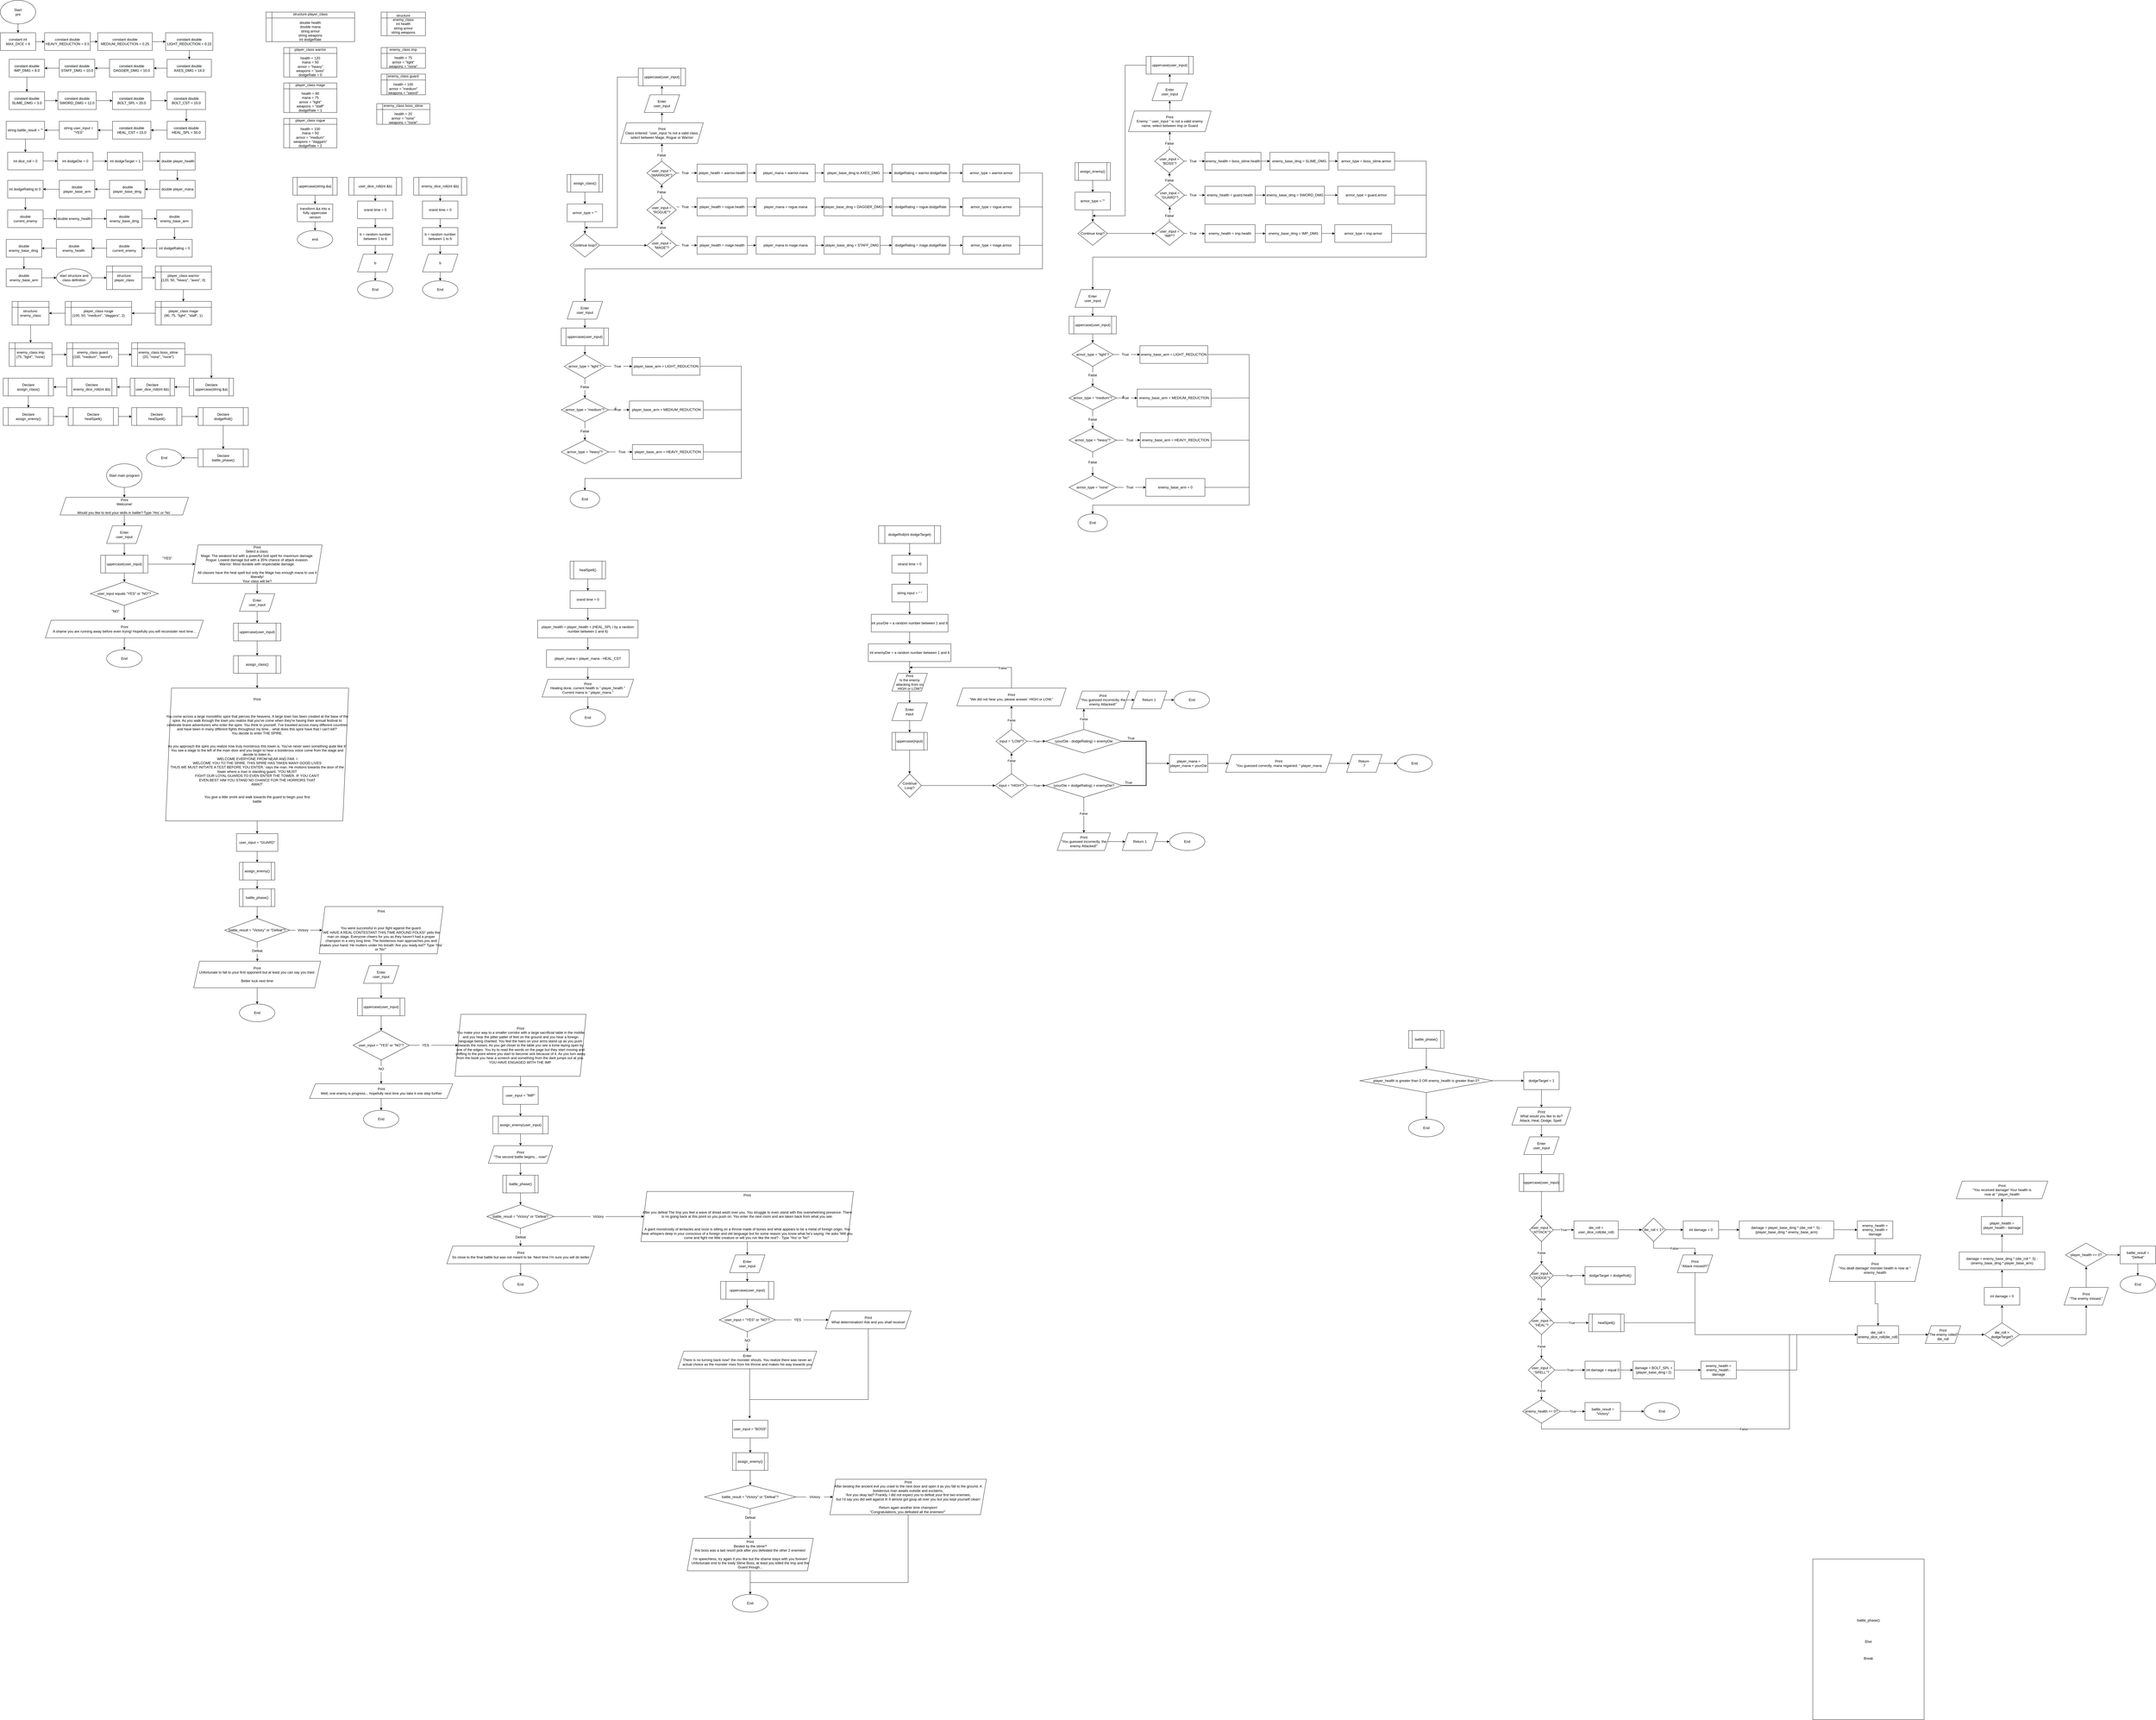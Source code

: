 <mxfile version="14.6.10" type="github">
  <diagram id="C5RBs43oDa-KdzZeNtuy" name="Page-1">
    <mxGraphModel dx="1264" dy="578" grid="1" gridSize="10" guides="1" tooltips="1" connect="1" arrows="1" fold="1" page="1" pageScale="1" pageWidth="827" pageHeight="1169" math="0" shadow="0">
      <root>
        <mxCell id="WIyWlLk6GJQsqaUBKTNV-0" />
        <mxCell id="WIyWlLk6GJQsqaUBKTNV-1" parent="WIyWlLk6GJQsqaUBKTNV-0" />
        <mxCell id="tO4ShZDr2KQQv1oVLNhw-2" value="" style="edgeStyle=orthogonalEdgeStyle;rounded=0;orthogonalLoop=1;jettySize=auto;html=1;" edge="1" parent="WIyWlLk6GJQsqaUBKTNV-1" source="tO4ShZDr2KQQv1oVLNhw-0" target="tO4ShZDr2KQQv1oVLNhw-1">
          <mxGeometry relative="1" as="geometry" />
        </mxCell>
        <mxCell id="tO4ShZDr2KQQv1oVLNhw-0" value="Start&lt;br&gt;pre" style="ellipse;whiteSpace=wrap;html=1;" vertex="1" parent="WIyWlLk6GJQsqaUBKTNV-1">
          <mxGeometry x="100" y="40" width="120" height="80" as="geometry" />
        </mxCell>
        <mxCell id="tO4ShZDr2KQQv1oVLNhw-4" value="" style="edgeStyle=orthogonalEdgeStyle;rounded=0;orthogonalLoop=1;jettySize=auto;html=1;" edge="1" parent="WIyWlLk6GJQsqaUBKTNV-1" source="tO4ShZDr2KQQv1oVLNhw-1" target="tO4ShZDr2KQQv1oVLNhw-3">
          <mxGeometry relative="1" as="geometry" />
        </mxCell>
        <mxCell id="tO4ShZDr2KQQv1oVLNhw-1" value="constant int MAX_DICE = 6" style="whiteSpace=wrap;html=1;" vertex="1" parent="WIyWlLk6GJQsqaUBKTNV-1">
          <mxGeometry x="100" y="150" width="120" height="60" as="geometry" />
        </mxCell>
        <mxCell id="tO4ShZDr2KQQv1oVLNhw-6" value="" style="edgeStyle=orthogonalEdgeStyle;rounded=0;orthogonalLoop=1;jettySize=auto;html=1;" edge="1" parent="WIyWlLk6GJQsqaUBKTNV-1" source="tO4ShZDr2KQQv1oVLNhw-3" target="tO4ShZDr2KQQv1oVLNhw-5">
          <mxGeometry relative="1" as="geometry" />
        </mxCell>
        <mxCell id="tO4ShZDr2KQQv1oVLNhw-3" value="constant double HEAVY_REDUCTION = 0.5" style="whiteSpace=wrap;html=1;" vertex="1" parent="WIyWlLk6GJQsqaUBKTNV-1">
          <mxGeometry x="250" y="150" width="155" height="60" as="geometry" />
        </mxCell>
        <mxCell id="tO4ShZDr2KQQv1oVLNhw-8" value="" style="edgeStyle=orthogonalEdgeStyle;rounded=0;orthogonalLoop=1;jettySize=auto;html=1;" edge="1" parent="WIyWlLk6GJQsqaUBKTNV-1" source="tO4ShZDr2KQQv1oVLNhw-5" target="tO4ShZDr2KQQv1oVLNhw-7">
          <mxGeometry relative="1" as="geometry" />
        </mxCell>
        <mxCell id="tO4ShZDr2KQQv1oVLNhw-5" value="constant double MEDIUM_REDUCTION = 0.25" style="whiteSpace=wrap;html=1;" vertex="1" parent="WIyWlLk6GJQsqaUBKTNV-1">
          <mxGeometry x="430" y="150" width="185" height="60" as="geometry" />
        </mxCell>
        <mxCell id="tO4ShZDr2KQQv1oVLNhw-10" value="" style="edgeStyle=orthogonalEdgeStyle;rounded=0;orthogonalLoop=1;jettySize=auto;html=1;" edge="1" parent="WIyWlLk6GJQsqaUBKTNV-1" source="tO4ShZDr2KQQv1oVLNhw-7" target="tO4ShZDr2KQQv1oVLNhw-9">
          <mxGeometry relative="1" as="geometry" />
        </mxCell>
        <mxCell id="tO4ShZDr2KQQv1oVLNhw-7" value="&lt;span style=&quot;color: rgb(0 , 0 , 0) ; font-family: &amp;#34;helvetica&amp;#34; ; font-size: 12px ; font-style: normal ; font-weight: 400 ; letter-spacing: normal ; text-align: center ; text-indent: 0px ; text-transform: none ; word-spacing: 0px ; background-color: rgb(248 , 249 , 250) ; display: inline ; float: none&quot;&gt;constant double LIGHT_REDUCTION = 0.15&lt;/span&gt;" style="whiteSpace=wrap;html=1;" vertex="1" parent="WIyWlLk6GJQsqaUBKTNV-1">
          <mxGeometry x="660" y="150" width="160" height="60" as="geometry" />
        </mxCell>
        <mxCell id="tO4ShZDr2KQQv1oVLNhw-12" value="" style="edgeStyle=orthogonalEdgeStyle;rounded=0;orthogonalLoop=1;jettySize=auto;html=1;" edge="1" parent="WIyWlLk6GJQsqaUBKTNV-1" source="tO4ShZDr2KQQv1oVLNhw-9" target="tO4ShZDr2KQQv1oVLNhw-11">
          <mxGeometry relative="1" as="geometry" />
        </mxCell>
        <mxCell id="tO4ShZDr2KQQv1oVLNhw-9" value="&lt;span style=&quot;color: rgb(0 , 0 , 0) ; font-family: &amp;#34;helvetica&amp;#34; ; font-size: 12px ; font-style: normal ; font-weight: 400 ; letter-spacing: normal ; text-align: center ; text-indent: 0px ; text-transform: none ; word-spacing: 0px ; background-color: rgb(248 , 249 , 250) ; display: inline ; float: none&quot;&gt;constant double AXES_DMG = 14.0&lt;/span&gt;" style="whiteSpace=wrap;html=1;" vertex="1" parent="WIyWlLk6GJQsqaUBKTNV-1">
          <mxGeometry x="665" y="240" width="150" height="60" as="geometry" />
        </mxCell>
        <mxCell id="tO4ShZDr2KQQv1oVLNhw-14" value="" style="edgeStyle=orthogonalEdgeStyle;rounded=0;orthogonalLoop=1;jettySize=auto;html=1;" edge="1" parent="WIyWlLk6GJQsqaUBKTNV-1" source="tO4ShZDr2KQQv1oVLNhw-11" target="tO4ShZDr2KQQv1oVLNhw-13">
          <mxGeometry relative="1" as="geometry" />
        </mxCell>
        <mxCell id="tO4ShZDr2KQQv1oVLNhw-11" value="&lt;span style=&quot;color: rgb(0 , 0 , 0) ; font-family: &amp;#34;helvetica&amp;#34; ; font-size: 12px ; font-style: normal ; font-weight: 400 ; letter-spacing: normal ; text-align: center ; text-indent: 0px ; text-transform: none ; word-spacing: 0px ; background-color: rgb(248 , 249 , 250) ; display: inline ; float: none&quot;&gt;constant double DAGGER_DMG = 10.0&lt;/span&gt;" style="whiteSpace=wrap;html=1;" vertex="1" parent="WIyWlLk6GJQsqaUBKTNV-1">
          <mxGeometry x="470" y="240" width="150" height="60" as="geometry" />
        </mxCell>
        <mxCell id="tO4ShZDr2KQQv1oVLNhw-16" value="" style="edgeStyle=orthogonalEdgeStyle;rounded=0;orthogonalLoop=1;jettySize=auto;html=1;" edge="1" parent="WIyWlLk6GJQsqaUBKTNV-1" source="tO4ShZDr2KQQv1oVLNhw-13" target="tO4ShZDr2KQQv1oVLNhw-15">
          <mxGeometry relative="1" as="geometry" />
        </mxCell>
        <mxCell id="tO4ShZDr2KQQv1oVLNhw-13" value="&lt;span style=&quot;color: rgb(0 , 0 , 0) ; font-family: &amp;#34;helvetica&amp;#34; ; font-size: 12px ; font-style: normal ; font-weight: 400 ; letter-spacing: normal ; text-align: center ; text-indent: 0px ; text-transform: none ; word-spacing: 0px ; background-color: rgb(248 , 249 , 250) ; display: inline ; float: none&quot;&gt;constant double STAFF_DMG = 10.0&lt;/span&gt;" style="whiteSpace=wrap;html=1;" vertex="1" parent="WIyWlLk6GJQsqaUBKTNV-1">
          <mxGeometry x="300" y="240" width="120" height="60" as="geometry" />
        </mxCell>
        <mxCell id="tO4ShZDr2KQQv1oVLNhw-18" value="" style="edgeStyle=orthogonalEdgeStyle;rounded=0;orthogonalLoop=1;jettySize=auto;html=1;" edge="1" parent="WIyWlLk6GJQsqaUBKTNV-1" source="tO4ShZDr2KQQv1oVLNhw-15" target="tO4ShZDr2KQQv1oVLNhw-17">
          <mxGeometry relative="1" as="geometry" />
        </mxCell>
        <mxCell id="tO4ShZDr2KQQv1oVLNhw-15" value="&lt;span style=&quot;color: rgb(0 , 0 , 0) ; font-family: &amp;#34;helvetica&amp;#34; ; font-size: 12px ; font-style: normal ; font-weight: 400 ; letter-spacing: normal ; text-align: center ; text-indent: 0px ; text-transform: none ; word-spacing: 0px ; background-color: rgb(248 , 249 , 250) ; display: inline ; float: none&quot;&gt;constant double IMP_DMG = 8.0&lt;/span&gt;" style="whiteSpace=wrap;html=1;" vertex="1" parent="WIyWlLk6GJQsqaUBKTNV-1">
          <mxGeometry x="130" y="240" width="120" height="60" as="geometry" />
        </mxCell>
        <mxCell id="tO4ShZDr2KQQv1oVLNhw-20" value="" style="edgeStyle=orthogonalEdgeStyle;rounded=0;orthogonalLoop=1;jettySize=auto;html=1;" edge="1" parent="WIyWlLk6GJQsqaUBKTNV-1" source="tO4ShZDr2KQQv1oVLNhw-17" target="tO4ShZDr2KQQv1oVLNhw-19">
          <mxGeometry relative="1" as="geometry" />
        </mxCell>
        <mxCell id="tO4ShZDr2KQQv1oVLNhw-17" value="&lt;span style=&quot;color: rgb(0 , 0 , 0) ; font-family: &amp;#34;helvetica&amp;#34; ; font-size: 12px ; font-style: normal ; font-weight: 400 ; letter-spacing: normal ; text-align: center ; text-indent: 0px ; text-transform: none ; word-spacing: 0px ; background-color: rgb(248 , 249 , 250) ; display: inline ; float: none&quot;&gt;constant double SLIME_DMG = 3.0&lt;/span&gt;" style="whiteSpace=wrap;html=1;" vertex="1" parent="WIyWlLk6GJQsqaUBKTNV-1">
          <mxGeometry x="130" y="350" width="120" height="60" as="geometry" />
        </mxCell>
        <mxCell id="tO4ShZDr2KQQv1oVLNhw-22" value="" style="edgeStyle=orthogonalEdgeStyle;rounded=0;orthogonalLoop=1;jettySize=auto;html=1;" edge="1" parent="WIyWlLk6GJQsqaUBKTNV-1" source="tO4ShZDr2KQQv1oVLNhw-19" target="tO4ShZDr2KQQv1oVLNhw-21">
          <mxGeometry relative="1" as="geometry" />
        </mxCell>
        <mxCell id="tO4ShZDr2KQQv1oVLNhw-19" value="&lt;span style=&quot;color: rgb(0 , 0 , 0) ; font-family: &amp;#34;helvetica&amp;#34; ; font-size: 12px ; font-style: normal ; font-weight: 400 ; letter-spacing: normal ; text-align: center ; text-indent: 0px ; text-transform: none ; word-spacing: 0px ; background-color: rgb(248 , 249 , 250) ; display: inline ; float: none&quot;&gt;constant double SWORD_DMG = 12.0&lt;/span&gt;" style="whiteSpace=wrap;html=1;" vertex="1" parent="WIyWlLk6GJQsqaUBKTNV-1">
          <mxGeometry x="295" y="350" width="130" height="60" as="geometry" />
        </mxCell>
        <mxCell id="tO4ShZDr2KQQv1oVLNhw-24" value="" style="edgeStyle=orthogonalEdgeStyle;rounded=0;orthogonalLoop=1;jettySize=auto;html=1;" edge="1" parent="WIyWlLk6GJQsqaUBKTNV-1" source="tO4ShZDr2KQQv1oVLNhw-21" target="tO4ShZDr2KQQv1oVLNhw-23">
          <mxGeometry relative="1" as="geometry" />
        </mxCell>
        <mxCell id="tO4ShZDr2KQQv1oVLNhw-21" value="&lt;span style=&quot;color: rgb(0 , 0 , 0) ; font-family: &amp;#34;helvetica&amp;#34; ; font-size: 12px ; font-style: normal ; font-weight: 400 ; letter-spacing: normal ; text-align: center ; text-indent: 0px ; text-transform: none ; word-spacing: 0px ; background-color: rgb(248 , 249 , 250) ; display: inline ; float: none&quot;&gt;constant double BOLT_SPL = 20.0&lt;/span&gt;" style="whiteSpace=wrap;html=1;" vertex="1" parent="WIyWlLk6GJQsqaUBKTNV-1">
          <mxGeometry x="480" y="350" width="130" height="60" as="geometry" />
        </mxCell>
        <mxCell id="tO4ShZDr2KQQv1oVLNhw-26" value="" style="edgeStyle=orthogonalEdgeStyle;rounded=0;orthogonalLoop=1;jettySize=auto;html=1;" edge="1" parent="WIyWlLk6GJQsqaUBKTNV-1" source="tO4ShZDr2KQQv1oVLNhw-23" target="tO4ShZDr2KQQv1oVLNhw-25">
          <mxGeometry relative="1" as="geometry" />
        </mxCell>
        <mxCell id="tO4ShZDr2KQQv1oVLNhw-23" value="&lt;span style=&quot;color: rgb(0 , 0 , 0) ; font-family: &amp;#34;helvetica&amp;#34; ; font-size: 12px ; font-style: normal ; font-weight: 400 ; letter-spacing: normal ; text-align: center ; text-indent: 0px ; text-transform: none ; word-spacing: 0px ; background-color: rgb(248 , 249 , 250) ; display: inline ; float: none&quot;&gt;constant double BOLT_CST = 15.0&lt;/span&gt;" style="whiteSpace=wrap;html=1;" vertex="1" parent="WIyWlLk6GJQsqaUBKTNV-1">
          <mxGeometry x="665" y="350" width="130" height="60" as="geometry" />
        </mxCell>
        <mxCell id="tO4ShZDr2KQQv1oVLNhw-28" value="" style="edgeStyle=orthogonalEdgeStyle;rounded=0;orthogonalLoop=1;jettySize=auto;html=1;" edge="1" parent="WIyWlLk6GJQsqaUBKTNV-1" source="tO4ShZDr2KQQv1oVLNhw-25" target="tO4ShZDr2KQQv1oVLNhw-27">
          <mxGeometry relative="1" as="geometry" />
        </mxCell>
        <mxCell id="tO4ShZDr2KQQv1oVLNhw-25" value="&lt;span style=&quot;color: rgb(0 , 0 , 0) ; font-family: &amp;#34;helvetica&amp;#34; ; font-size: 12px ; font-style: normal ; font-weight: 400 ; letter-spacing: normal ; text-align: center ; text-indent: 0px ; text-transform: none ; word-spacing: 0px ; background-color: rgb(248 , 249 , 250) ; display: inline ; float: none&quot;&gt;constant double HEAL_SPL = 50.0&lt;/span&gt;" style="whiteSpace=wrap;html=1;" vertex="1" parent="WIyWlLk6GJQsqaUBKTNV-1">
          <mxGeometry x="665" y="450" width="130" height="60" as="geometry" />
        </mxCell>
        <mxCell id="tO4ShZDr2KQQv1oVLNhw-30" value="" style="edgeStyle=orthogonalEdgeStyle;rounded=0;orthogonalLoop=1;jettySize=auto;html=1;" edge="1" parent="WIyWlLk6GJQsqaUBKTNV-1" source="tO4ShZDr2KQQv1oVLNhw-27" target="tO4ShZDr2KQQv1oVLNhw-29">
          <mxGeometry relative="1" as="geometry" />
        </mxCell>
        <mxCell id="tO4ShZDr2KQQv1oVLNhw-27" value="&lt;span style=&quot;color: rgb(0 , 0 , 0) ; font-family: &amp;#34;helvetica&amp;#34; ; font-size: 12px ; font-style: normal ; font-weight: 400 ; letter-spacing: normal ; text-align: center ; text-indent: 0px ; text-transform: none ; word-spacing: 0px ; background-color: rgb(248 , 249 , 250) ; display: inline ; float: none&quot;&gt;constant double HEAL_CST = 15.0&lt;/span&gt;" style="whiteSpace=wrap;html=1;" vertex="1" parent="WIyWlLk6GJQsqaUBKTNV-1">
          <mxGeometry x="480" y="450" width="130" height="60" as="geometry" />
        </mxCell>
        <mxCell id="tO4ShZDr2KQQv1oVLNhw-32" value="" style="edgeStyle=orthogonalEdgeStyle;rounded=0;orthogonalLoop=1;jettySize=auto;html=1;" edge="1" parent="WIyWlLk6GJQsqaUBKTNV-1" source="tO4ShZDr2KQQv1oVLNhw-29" target="tO4ShZDr2KQQv1oVLNhw-31">
          <mxGeometry relative="1" as="geometry" />
        </mxCell>
        <mxCell id="tO4ShZDr2KQQv1oVLNhw-29" value="&lt;font face=&quot;helvetica&quot;&gt;string user_input = &quot;YES&quot;&lt;/font&gt;" style="whiteSpace=wrap;html=1;" vertex="1" parent="WIyWlLk6GJQsqaUBKTNV-1">
          <mxGeometry x="300" y="450" width="130" height="60" as="geometry" />
        </mxCell>
        <mxCell id="tO4ShZDr2KQQv1oVLNhw-34" value="" style="edgeStyle=orthogonalEdgeStyle;rounded=0;orthogonalLoop=1;jettySize=auto;html=1;" edge="1" parent="WIyWlLk6GJQsqaUBKTNV-1" source="tO4ShZDr2KQQv1oVLNhw-31" target="tO4ShZDr2KQQv1oVLNhw-33">
          <mxGeometry relative="1" as="geometry" />
        </mxCell>
        <mxCell id="tO4ShZDr2KQQv1oVLNhw-31" value="&lt;font face=&quot;helvetica&quot;&gt;string battle_result = &quot;&quot;&lt;/font&gt;" style="whiteSpace=wrap;html=1;" vertex="1" parent="WIyWlLk6GJQsqaUBKTNV-1">
          <mxGeometry x="120" y="450" width="130" height="60" as="geometry" />
        </mxCell>
        <mxCell id="tO4ShZDr2KQQv1oVLNhw-36" value="" style="edgeStyle=orthogonalEdgeStyle;rounded=0;orthogonalLoop=1;jettySize=auto;html=1;" edge="1" parent="WIyWlLk6GJQsqaUBKTNV-1" source="tO4ShZDr2KQQv1oVLNhw-33" target="tO4ShZDr2KQQv1oVLNhw-35">
          <mxGeometry relative="1" as="geometry" />
        </mxCell>
        <mxCell id="tO4ShZDr2KQQv1oVLNhw-33" value="int dice_roll = 0" style="whiteSpace=wrap;html=1;" vertex="1" parent="WIyWlLk6GJQsqaUBKTNV-1">
          <mxGeometry x="125" y="554.5" width="120" height="60" as="geometry" />
        </mxCell>
        <mxCell id="tO4ShZDr2KQQv1oVLNhw-38" value="" style="edgeStyle=orthogonalEdgeStyle;rounded=0;orthogonalLoop=1;jettySize=auto;html=1;" edge="1" parent="WIyWlLk6GJQsqaUBKTNV-1" source="tO4ShZDr2KQQv1oVLNhw-35" target="tO4ShZDr2KQQv1oVLNhw-37">
          <mxGeometry relative="1" as="geometry" />
        </mxCell>
        <mxCell id="tO4ShZDr2KQQv1oVLNhw-35" value="int dodgeDie = 0" style="whiteSpace=wrap;html=1;" vertex="1" parent="WIyWlLk6GJQsqaUBKTNV-1">
          <mxGeometry x="294" y="555" width="120" height="60" as="geometry" />
        </mxCell>
        <mxCell id="tO4ShZDr2KQQv1oVLNhw-40" value="" style="edgeStyle=orthogonalEdgeStyle;rounded=0;orthogonalLoop=1;jettySize=auto;html=1;" edge="1" parent="WIyWlLk6GJQsqaUBKTNV-1" source="tO4ShZDr2KQQv1oVLNhw-37" target="tO4ShZDr2KQQv1oVLNhw-39">
          <mxGeometry relative="1" as="geometry" />
        </mxCell>
        <mxCell id="tO4ShZDr2KQQv1oVLNhw-37" value="int dodgeTarget = 1" style="whiteSpace=wrap;html=1;" vertex="1" parent="WIyWlLk6GJQsqaUBKTNV-1">
          <mxGeometry x="462.5" y="555" width="120" height="60" as="geometry" />
        </mxCell>
        <mxCell id="tO4ShZDr2KQQv1oVLNhw-42" value="" style="edgeStyle=orthogonalEdgeStyle;rounded=0;orthogonalLoop=1;jettySize=auto;html=1;" edge="1" parent="WIyWlLk6GJQsqaUBKTNV-1" source="tO4ShZDr2KQQv1oVLNhw-39" target="tO4ShZDr2KQQv1oVLNhw-41">
          <mxGeometry relative="1" as="geometry" />
        </mxCell>
        <mxCell id="tO4ShZDr2KQQv1oVLNhw-39" value="&amp;nbsp;double player_health" style="whiteSpace=wrap;html=1;" vertex="1" parent="WIyWlLk6GJQsqaUBKTNV-1">
          <mxGeometry x="640" y="555" width="120" height="60" as="geometry" />
        </mxCell>
        <mxCell id="tO4ShZDr2KQQv1oVLNhw-44" value="" style="edgeStyle=orthogonalEdgeStyle;rounded=0;orthogonalLoop=1;jettySize=auto;html=1;" edge="1" parent="WIyWlLk6GJQsqaUBKTNV-1" source="tO4ShZDr2KQQv1oVLNhw-41" target="tO4ShZDr2KQQv1oVLNhw-43">
          <mxGeometry relative="1" as="geometry" />
        </mxCell>
        <mxCell id="tO4ShZDr2KQQv1oVLNhw-41" value="double player_mana" style="whiteSpace=wrap;html=1;" vertex="1" parent="WIyWlLk6GJQsqaUBKTNV-1">
          <mxGeometry x="640" y="650" width="120" height="60" as="geometry" />
        </mxCell>
        <mxCell id="tO4ShZDr2KQQv1oVLNhw-46" value="" style="edgeStyle=orthogonalEdgeStyle;rounded=0;orthogonalLoop=1;jettySize=auto;html=1;" edge="1" parent="WIyWlLk6GJQsqaUBKTNV-1" source="tO4ShZDr2KQQv1oVLNhw-43" target="tO4ShZDr2KQQv1oVLNhw-45">
          <mxGeometry relative="1" as="geometry" />
        </mxCell>
        <mxCell id="tO4ShZDr2KQQv1oVLNhw-43" value="&amp;nbsp;double player_base_dmg" style="whiteSpace=wrap;html=1;" vertex="1" parent="WIyWlLk6GJQsqaUBKTNV-1">
          <mxGeometry x="470" y="650" width="120" height="60" as="geometry" />
        </mxCell>
        <mxCell id="tO4ShZDr2KQQv1oVLNhw-48" value="" style="edgeStyle=orthogonalEdgeStyle;rounded=0;orthogonalLoop=1;jettySize=auto;html=1;" edge="1" parent="WIyWlLk6GJQsqaUBKTNV-1" source="tO4ShZDr2KQQv1oVLNhw-45" target="tO4ShZDr2KQQv1oVLNhw-47">
          <mxGeometry relative="1" as="geometry" />
        </mxCell>
        <mxCell id="tO4ShZDr2KQQv1oVLNhw-45" value="double player_base_arm" style="whiteSpace=wrap;html=1;" vertex="1" parent="WIyWlLk6GJQsqaUBKTNV-1">
          <mxGeometry x="300" y="650" width="120" height="60" as="geometry" />
        </mxCell>
        <mxCell id="tO4ShZDr2KQQv1oVLNhw-50" value="" style="edgeStyle=orthogonalEdgeStyle;rounded=0;orthogonalLoop=1;jettySize=auto;html=1;" edge="1" parent="WIyWlLk6GJQsqaUBKTNV-1" source="tO4ShZDr2KQQv1oVLNhw-47" target="tO4ShZDr2KQQv1oVLNhw-49">
          <mxGeometry relative="1" as="geometry" />
        </mxCell>
        <mxCell id="tO4ShZDr2KQQv1oVLNhw-47" value="int dodgeRating to 0&amp;nbsp;" style="whiteSpace=wrap;html=1;" vertex="1" parent="WIyWlLk6GJQsqaUBKTNV-1">
          <mxGeometry x="125" y="650" width="120" height="60" as="geometry" />
        </mxCell>
        <mxCell id="tO4ShZDr2KQQv1oVLNhw-52" value="" style="edgeStyle=orthogonalEdgeStyle;rounded=0;orthogonalLoop=1;jettySize=auto;html=1;" edge="1" parent="WIyWlLk6GJQsqaUBKTNV-1" source="tO4ShZDr2KQQv1oVLNhw-49" target="tO4ShZDr2KQQv1oVLNhw-51">
          <mxGeometry relative="1" as="geometry" />
        </mxCell>
        <mxCell id="tO4ShZDr2KQQv1oVLNhw-49" value="&#xa;&#xa;double current_enemy&#xa;&#xa;" style="whiteSpace=wrap;html=1;" vertex="1" parent="WIyWlLk6GJQsqaUBKTNV-1">
          <mxGeometry x="125" y="750" width="120" height="60" as="geometry" />
        </mxCell>
        <mxCell id="tO4ShZDr2KQQv1oVLNhw-54" value="" style="edgeStyle=orthogonalEdgeStyle;rounded=0;orthogonalLoop=1;jettySize=auto;html=1;" edge="1" parent="WIyWlLk6GJQsqaUBKTNV-1" source="tO4ShZDr2KQQv1oVLNhw-51" target="tO4ShZDr2KQQv1oVLNhw-53">
          <mxGeometry relative="1" as="geometry" />
        </mxCell>
        <mxCell id="tO4ShZDr2KQQv1oVLNhw-51" value="double enemy_health" style="whiteSpace=wrap;html=1;" vertex="1" parent="WIyWlLk6GJQsqaUBKTNV-1">
          <mxGeometry x="290" y="750" width="120" height="60" as="geometry" />
        </mxCell>
        <mxCell id="tO4ShZDr2KQQv1oVLNhw-56" value="" style="edgeStyle=orthogonalEdgeStyle;rounded=0;orthogonalLoop=1;jettySize=auto;html=1;" edge="1" parent="WIyWlLk6GJQsqaUBKTNV-1" source="tO4ShZDr2KQQv1oVLNhw-53" target="tO4ShZDr2KQQv1oVLNhw-55">
          <mxGeometry relative="1" as="geometry" />
        </mxCell>
        <mxCell id="tO4ShZDr2KQQv1oVLNhw-53" value="double enemy_base_dmg" style="whiteSpace=wrap;html=1;" vertex="1" parent="WIyWlLk6GJQsqaUBKTNV-1">
          <mxGeometry x="460" y="750" width="120" height="60" as="geometry" />
        </mxCell>
        <mxCell id="tO4ShZDr2KQQv1oVLNhw-63" value="" style="edgeStyle=orthogonalEdgeStyle;rounded=0;orthogonalLoop=1;jettySize=auto;html=1;" edge="1" parent="WIyWlLk6GJQsqaUBKTNV-1" source="tO4ShZDr2KQQv1oVLNhw-55" target="tO4ShZDr2KQQv1oVLNhw-62">
          <mxGeometry relative="1" as="geometry" />
        </mxCell>
        <mxCell id="tO4ShZDr2KQQv1oVLNhw-55" value="&#xa;&#xa;double enemy_base_arm&#xa;&#xa;" style="whiteSpace=wrap;html=1;" vertex="1" parent="WIyWlLk6GJQsqaUBKTNV-1">
          <mxGeometry x="630" y="750" width="120" height="60" as="geometry" />
        </mxCell>
        <mxCell id="tO4ShZDr2KQQv1oVLNhw-66" value="" style="edgeStyle=orthogonalEdgeStyle;rounded=0;orthogonalLoop=1;jettySize=auto;html=1;" edge="1" parent="WIyWlLk6GJQsqaUBKTNV-1" source="tO4ShZDr2KQQv1oVLNhw-62" target="tO4ShZDr2KQQv1oVLNhw-65">
          <mxGeometry relative="1" as="geometry" />
        </mxCell>
        <mxCell id="tO4ShZDr2KQQv1oVLNhw-62" value="&amp;nbsp;int dodgeRating = 0&amp;nbsp;" style="whiteSpace=wrap;html=1;" vertex="1" parent="WIyWlLk6GJQsqaUBKTNV-1">
          <mxGeometry x="630" y="850" width="120" height="60" as="geometry" />
        </mxCell>
        <mxCell id="tO4ShZDr2KQQv1oVLNhw-68" value="" style="edgeStyle=orthogonalEdgeStyle;rounded=0;orthogonalLoop=1;jettySize=auto;html=1;" edge="1" parent="WIyWlLk6GJQsqaUBKTNV-1" source="tO4ShZDr2KQQv1oVLNhw-65" target="tO4ShZDr2KQQv1oVLNhw-67">
          <mxGeometry relative="1" as="geometry" />
        </mxCell>
        <mxCell id="tO4ShZDr2KQQv1oVLNhw-65" value="double current_enemy" style="whiteSpace=wrap;html=1;" vertex="1" parent="WIyWlLk6GJQsqaUBKTNV-1">
          <mxGeometry x="460" y="850" width="120" height="60" as="geometry" />
        </mxCell>
        <mxCell id="tO4ShZDr2KQQv1oVLNhw-70" value="" style="edgeStyle=orthogonalEdgeStyle;rounded=0;orthogonalLoop=1;jettySize=auto;html=1;" edge="1" parent="WIyWlLk6GJQsqaUBKTNV-1" source="tO4ShZDr2KQQv1oVLNhw-67" target="tO4ShZDr2KQQv1oVLNhw-69">
          <mxGeometry relative="1" as="geometry" />
        </mxCell>
        <mxCell id="tO4ShZDr2KQQv1oVLNhw-67" value="double enemy_health&amp;nbsp;" style="whiteSpace=wrap;html=1;" vertex="1" parent="WIyWlLk6GJQsqaUBKTNV-1">
          <mxGeometry x="290" y="850" width="120" height="60" as="geometry" />
        </mxCell>
        <mxCell id="tO4ShZDr2KQQv1oVLNhw-72" value="" style="edgeStyle=orthogonalEdgeStyle;rounded=0;orthogonalLoop=1;jettySize=auto;html=1;" edge="1" parent="WIyWlLk6GJQsqaUBKTNV-1" source="tO4ShZDr2KQQv1oVLNhw-69" target="tO4ShZDr2KQQv1oVLNhw-71">
          <mxGeometry relative="1" as="geometry" />
        </mxCell>
        <mxCell id="tO4ShZDr2KQQv1oVLNhw-69" value="double enemy_base_dmg&amp;nbsp;" style="whiteSpace=wrap;html=1;" vertex="1" parent="WIyWlLk6GJQsqaUBKTNV-1">
          <mxGeometry x="120" y="850" width="120" height="60" as="geometry" />
        </mxCell>
        <mxCell id="tO4ShZDr2KQQv1oVLNhw-74" value="" style="edgeStyle=orthogonalEdgeStyle;rounded=0;orthogonalLoop=1;jettySize=auto;html=1;" edge="1" parent="WIyWlLk6GJQsqaUBKTNV-1" source="tO4ShZDr2KQQv1oVLNhw-71" target="tO4ShZDr2KQQv1oVLNhw-73">
          <mxGeometry relative="1" as="geometry" />
        </mxCell>
        <mxCell id="tO4ShZDr2KQQv1oVLNhw-71" value="double enemy_base_arm" style="whiteSpace=wrap;html=1;" vertex="1" parent="WIyWlLk6GJQsqaUBKTNV-1">
          <mxGeometry x="120" y="950" width="120" height="60" as="geometry" />
        </mxCell>
        <mxCell id="tO4ShZDr2KQQv1oVLNhw-76" style="edgeStyle=orthogonalEdgeStyle;rounded=0;orthogonalLoop=1;jettySize=auto;html=1;exitX=1;exitY=0.5;exitDx=0;exitDy=0;entryX=0;entryY=0.5;entryDx=0;entryDy=0;" edge="1" parent="WIyWlLk6GJQsqaUBKTNV-1" source="tO4ShZDr2KQQv1oVLNhw-73" target="tO4ShZDr2KQQv1oVLNhw-75">
          <mxGeometry relative="1" as="geometry" />
        </mxCell>
        <mxCell id="tO4ShZDr2KQQv1oVLNhw-73" value="start structure and class definition" style="ellipse;whiteSpace=wrap;html=1;" vertex="1" parent="WIyWlLk6GJQsqaUBKTNV-1">
          <mxGeometry x="290" y="950" width="120" height="60" as="geometry" />
        </mxCell>
        <mxCell id="tO4ShZDr2KQQv1oVLNhw-78" style="edgeStyle=orthogonalEdgeStyle;rounded=0;orthogonalLoop=1;jettySize=auto;html=1;exitX=1;exitY=0.5;exitDx=0;exitDy=0;entryX=0;entryY=0.5;entryDx=0;entryDy=0;" edge="1" parent="WIyWlLk6GJQsqaUBKTNV-1" source="tO4ShZDr2KQQv1oVLNhw-75" target="tO4ShZDr2KQQv1oVLNhw-77">
          <mxGeometry relative="1" as="geometry" />
        </mxCell>
        <mxCell id="tO4ShZDr2KQQv1oVLNhw-75" value="structure:&lt;br&gt;player_class" style="shape=internalStorage;whiteSpace=wrap;html=1;backgroundOutline=1;" vertex="1" parent="WIyWlLk6GJQsqaUBKTNV-1">
          <mxGeometry x="460" y="940" width="120" height="80" as="geometry" />
        </mxCell>
        <mxCell id="tO4ShZDr2KQQv1oVLNhw-81" value="" style="edgeStyle=orthogonalEdgeStyle;rounded=0;orthogonalLoop=1;jettySize=auto;html=1;" edge="1" parent="WIyWlLk6GJQsqaUBKTNV-1" source="tO4ShZDr2KQQv1oVLNhw-77" target="tO4ShZDr2KQQv1oVLNhw-80">
          <mxGeometry relative="1" as="geometry" />
        </mxCell>
        <mxCell id="tO4ShZDr2KQQv1oVLNhw-77" value="player_class warrior&lt;br&gt;(120, 50, &quot;heavy&quot;, &quot;axes&quot;, 0)" style="shape=internalStorage;whiteSpace=wrap;html=1;backgroundOutline=1;" vertex="1" parent="WIyWlLk6GJQsqaUBKTNV-1">
          <mxGeometry x="625" y="940" width="190" height="80" as="geometry" />
        </mxCell>
        <mxCell id="tO4ShZDr2KQQv1oVLNhw-79" value="structure player_class&lt;br&gt;&lt;br&gt;double health&lt;br&gt;double mana&lt;br&gt;string armor&lt;br&gt;string weapons&lt;br&gt;int dodgeRate" style="shape=internalStorage;whiteSpace=wrap;html=1;backgroundOutline=1;" vertex="1" parent="WIyWlLk6GJQsqaUBKTNV-1">
          <mxGeometry x="1000" y="80" width="300" height="100" as="geometry" />
        </mxCell>
        <mxCell id="tO4ShZDr2KQQv1oVLNhw-85" value="" style="edgeStyle=orthogonalEdgeStyle;rounded=0;orthogonalLoop=1;jettySize=auto;html=1;" edge="1" parent="WIyWlLk6GJQsqaUBKTNV-1" source="tO4ShZDr2KQQv1oVLNhw-80" target="tO4ShZDr2KQQv1oVLNhw-84">
          <mxGeometry relative="1" as="geometry" />
        </mxCell>
        <mxCell id="tO4ShZDr2KQQv1oVLNhw-80" value="player_class mage&lt;br&gt;(90, 75, &quot;light&quot;, &quot;staff&quot;, 1)" style="shape=internalStorage;whiteSpace=wrap;html=1;backgroundOutline=1;" vertex="1" parent="WIyWlLk6GJQsqaUBKTNV-1">
          <mxGeometry x="625" y="1060" width="190" height="80" as="geometry" />
        </mxCell>
        <mxCell id="tO4ShZDr2KQQv1oVLNhw-87" value="" style="edgeStyle=orthogonalEdgeStyle;rounded=0;orthogonalLoop=1;jettySize=auto;html=1;" edge="1" parent="WIyWlLk6GJQsqaUBKTNV-1" source="tO4ShZDr2KQQv1oVLNhw-84" target="tO4ShZDr2KQQv1oVLNhw-86">
          <mxGeometry relative="1" as="geometry" />
        </mxCell>
        <mxCell id="tO4ShZDr2KQQv1oVLNhw-84" value="player_class rouge&lt;br&gt;(100, 50, &quot;medium&quot;, &quot;daggers&quot;, 2)" style="shape=internalStorage;whiteSpace=wrap;html=1;backgroundOutline=1;" vertex="1" parent="WIyWlLk6GJQsqaUBKTNV-1">
          <mxGeometry x="320" y="1060" width="225" height="80" as="geometry" />
        </mxCell>
        <mxCell id="tO4ShZDr2KQQv1oVLNhw-90" value="" style="edgeStyle=orthogonalEdgeStyle;rounded=0;orthogonalLoop=1;jettySize=auto;html=1;" edge="1" parent="WIyWlLk6GJQsqaUBKTNV-1" source="tO4ShZDr2KQQv1oVLNhw-86" target="tO4ShZDr2KQQv1oVLNhw-89">
          <mxGeometry relative="1" as="geometry" />
        </mxCell>
        <mxCell id="tO4ShZDr2KQQv1oVLNhw-86" value="structure:&lt;br&gt;enemy_class" style="shape=internalStorage;whiteSpace=wrap;html=1;backgroundOutline=1;" vertex="1" parent="WIyWlLk6GJQsqaUBKTNV-1">
          <mxGeometry x="140" y="1060" width="125" height="80" as="geometry" />
        </mxCell>
        <mxCell id="tO4ShZDr2KQQv1oVLNhw-88" value="structure&lt;br&gt;enemy_class&lt;br&gt;int health&lt;br&gt;&lt;div&gt;string armor&lt;/div&gt;&lt;div&gt;string weapons&lt;/div&gt;" style="shape=internalStorage;whiteSpace=wrap;html=1;backgroundOutline=1;" vertex="1" parent="WIyWlLk6GJQsqaUBKTNV-1">
          <mxGeometry x="1390" y="80" width="150" height="80" as="geometry" />
        </mxCell>
        <mxCell id="tO4ShZDr2KQQv1oVLNhw-92" value="" style="edgeStyle=orthogonalEdgeStyle;rounded=0;orthogonalLoop=1;jettySize=auto;html=1;" edge="1" parent="WIyWlLk6GJQsqaUBKTNV-1" source="tO4ShZDr2KQQv1oVLNhw-89" target="tO4ShZDr2KQQv1oVLNhw-91">
          <mxGeometry relative="1" as="geometry" />
        </mxCell>
        <mxCell id="tO4ShZDr2KQQv1oVLNhw-89" value="enemy_class imp&lt;br&gt;(75, &quot;light&quot;, &quot;none)" style="shape=internalStorage;whiteSpace=wrap;html=1;backgroundOutline=1;" vertex="1" parent="WIyWlLk6GJQsqaUBKTNV-1">
          <mxGeometry x="130" y="1200" width="145" height="80" as="geometry" />
        </mxCell>
        <mxCell id="tO4ShZDr2KQQv1oVLNhw-94" value="" style="edgeStyle=orthogonalEdgeStyle;rounded=0;orthogonalLoop=1;jettySize=auto;html=1;" edge="1" parent="WIyWlLk6GJQsqaUBKTNV-1" source="tO4ShZDr2KQQv1oVLNhw-91" target="tO4ShZDr2KQQv1oVLNhw-93">
          <mxGeometry relative="1" as="geometry" />
        </mxCell>
        <mxCell id="tO4ShZDr2KQQv1oVLNhw-91" value="enemy_class guard&lt;br&gt;(100, &quot;medium&quot;, &quot;sword&quot;)" style="shape=internalStorage;whiteSpace=wrap;html=1;backgroundOutline=1;" vertex="1" parent="WIyWlLk6GJQsqaUBKTNV-1">
          <mxGeometry x="325" y="1200" width="175" height="80" as="geometry" />
        </mxCell>
        <mxCell id="tO4ShZDr2KQQv1oVLNhw-96" value="" style="edgeStyle=orthogonalEdgeStyle;rounded=0;orthogonalLoop=1;jettySize=auto;html=1;" edge="1" parent="WIyWlLk6GJQsqaUBKTNV-1" source="tO4ShZDr2KQQv1oVLNhw-93" target="tO4ShZDr2KQQv1oVLNhw-95">
          <mxGeometry relative="1" as="geometry" />
        </mxCell>
        <mxCell id="tO4ShZDr2KQQv1oVLNhw-93" value="enemy_class boss_slime&lt;br&gt;(20, &quot;none&quot;, &quot;none&quot;)" style="shape=internalStorage;whiteSpace=wrap;html=1;backgroundOutline=1;" vertex="1" parent="WIyWlLk6GJQsqaUBKTNV-1">
          <mxGeometry x="545" y="1200" width="180" height="80" as="geometry" />
        </mxCell>
        <mxCell id="tO4ShZDr2KQQv1oVLNhw-105" value="" style="edgeStyle=orthogonalEdgeStyle;rounded=0;orthogonalLoop=1;jettySize=auto;html=1;" edge="1" parent="WIyWlLk6GJQsqaUBKTNV-1" source="tO4ShZDr2KQQv1oVLNhw-95" target="tO4ShZDr2KQQv1oVLNhw-104">
          <mxGeometry relative="1" as="geometry" />
        </mxCell>
        <mxCell id="tO4ShZDr2KQQv1oVLNhw-95" value="Declare uppercase(string &amp;amp;a)" style="shape=process;whiteSpace=wrap;html=1;backgroundOutline=1;" vertex="1" parent="WIyWlLk6GJQsqaUBKTNV-1">
          <mxGeometry x="740" y="1320" width="150" height="60" as="geometry" />
        </mxCell>
        <mxCell id="tO4ShZDr2KQQv1oVLNhw-101" value="" style="edgeStyle=orthogonalEdgeStyle;rounded=0;orthogonalLoop=1;jettySize=auto;html=1;" edge="1" parent="WIyWlLk6GJQsqaUBKTNV-1" source="tO4ShZDr2KQQv1oVLNhw-97" target="tO4ShZDr2KQQv1oVLNhw-100">
          <mxGeometry relative="1" as="geometry" />
        </mxCell>
        <mxCell id="tO4ShZDr2KQQv1oVLNhw-97" value="uppercase(string &amp;amp;a)" style="shape=process;whiteSpace=wrap;html=1;backgroundOutline=1;" vertex="1" parent="WIyWlLk6GJQsqaUBKTNV-1">
          <mxGeometry x="1091" y="640" width="150" height="60" as="geometry" />
        </mxCell>
        <mxCell id="tO4ShZDr2KQQv1oVLNhw-103" value="" style="edgeStyle=orthogonalEdgeStyle;rounded=0;orthogonalLoop=1;jettySize=auto;html=1;" edge="1" parent="WIyWlLk6GJQsqaUBKTNV-1" source="tO4ShZDr2KQQv1oVLNhw-100" target="tO4ShZDr2KQQv1oVLNhw-102">
          <mxGeometry relative="1" as="geometry" />
        </mxCell>
        <mxCell id="tO4ShZDr2KQQv1oVLNhw-100" value="transform &amp;amp;a into a fully uppercase version" style="whiteSpace=wrap;html=1;" vertex="1" parent="WIyWlLk6GJQsqaUBKTNV-1">
          <mxGeometry x="1106" y="730" width="120" height="60" as="geometry" />
        </mxCell>
        <mxCell id="tO4ShZDr2KQQv1oVLNhw-102" value="end" style="ellipse;whiteSpace=wrap;html=1;" vertex="1" parent="WIyWlLk6GJQsqaUBKTNV-1">
          <mxGeometry x="1106" y="820" width="120" height="60" as="geometry" />
        </mxCell>
        <mxCell id="tO4ShZDr2KQQv1oVLNhw-107" value="" style="edgeStyle=orthogonalEdgeStyle;rounded=0;orthogonalLoop=1;jettySize=auto;html=1;" edge="1" parent="WIyWlLk6GJQsqaUBKTNV-1" source="tO4ShZDr2KQQv1oVLNhw-104" target="tO4ShZDr2KQQv1oVLNhw-106">
          <mxGeometry relative="1" as="geometry" />
        </mxCell>
        <mxCell id="tO4ShZDr2KQQv1oVLNhw-104" value="Declare user_dice_roll(int &amp;amp;b)" style="shape=process;whiteSpace=wrap;html=1;backgroundOutline=1;" vertex="1" parent="WIyWlLk6GJQsqaUBKTNV-1">
          <mxGeometry x="540" y="1320" width="150" height="60" as="geometry" />
        </mxCell>
        <mxCell id="tO4ShZDr2KQQv1oVLNhw-109" value="" style="edgeStyle=orthogonalEdgeStyle;rounded=0;orthogonalLoop=1;jettySize=auto;html=1;" edge="1" parent="WIyWlLk6GJQsqaUBKTNV-1" source="tO4ShZDr2KQQv1oVLNhw-106" target="tO4ShZDr2KQQv1oVLNhw-108">
          <mxGeometry relative="1" as="geometry" />
        </mxCell>
        <mxCell id="tO4ShZDr2KQQv1oVLNhw-106" value="Declare enemy_dice_roll(int &amp;amp;b)" style="shape=process;whiteSpace=wrap;html=1;backgroundOutline=1;" vertex="1" parent="WIyWlLk6GJQsqaUBKTNV-1">
          <mxGeometry x="325" y="1320" width="170" height="60" as="geometry" />
        </mxCell>
        <mxCell id="tO4ShZDr2KQQv1oVLNhw-111" value="" style="edgeStyle=orthogonalEdgeStyle;rounded=0;orthogonalLoop=1;jettySize=auto;html=1;" edge="1" parent="WIyWlLk6GJQsqaUBKTNV-1" source="tO4ShZDr2KQQv1oVLNhw-108" target="tO4ShZDr2KQQv1oVLNhw-110">
          <mxGeometry relative="1" as="geometry" />
        </mxCell>
        <mxCell id="tO4ShZDr2KQQv1oVLNhw-108" value="Declare &lt;br&gt;assign_class()" style="shape=process;whiteSpace=wrap;html=1;backgroundOutline=1;" vertex="1" parent="WIyWlLk6GJQsqaUBKTNV-1">
          <mxGeometry x="110" y="1320" width="170" height="60" as="geometry" />
        </mxCell>
        <mxCell id="tO4ShZDr2KQQv1oVLNhw-113" value="" style="edgeStyle=orthogonalEdgeStyle;rounded=0;orthogonalLoop=1;jettySize=auto;html=1;" edge="1" parent="WIyWlLk6GJQsqaUBKTNV-1" source="tO4ShZDr2KQQv1oVLNhw-110" target="tO4ShZDr2KQQv1oVLNhw-112">
          <mxGeometry relative="1" as="geometry" />
        </mxCell>
        <mxCell id="tO4ShZDr2KQQv1oVLNhw-110" value="Declare &lt;br&gt;assign_enemy()" style="shape=process;whiteSpace=wrap;html=1;backgroundOutline=1;" vertex="1" parent="WIyWlLk6GJQsqaUBKTNV-1">
          <mxGeometry x="110" y="1420" width="170" height="60" as="geometry" />
        </mxCell>
        <mxCell id="tO4ShZDr2KQQv1oVLNhw-115" value="" style="edgeStyle=orthogonalEdgeStyle;rounded=0;orthogonalLoop=1;jettySize=auto;html=1;" edge="1" parent="WIyWlLk6GJQsqaUBKTNV-1" source="tO4ShZDr2KQQv1oVLNhw-112" target="tO4ShZDr2KQQv1oVLNhw-114">
          <mxGeometry relative="1" as="geometry" />
        </mxCell>
        <mxCell id="tO4ShZDr2KQQv1oVLNhw-112" value="Declare &lt;br&gt;healSpell()" style="shape=process;whiteSpace=wrap;html=1;backgroundOutline=1;" vertex="1" parent="WIyWlLk6GJQsqaUBKTNV-1">
          <mxGeometry x="330" y="1420" width="170" height="60" as="geometry" />
        </mxCell>
        <mxCell id="tO4ShZDr2KQQv1oVLNhw-117" value="" style="edgeStyle=orthogonalEdgeStyle;rounded=0;orthogonalLoop=1;jettySize=auto;html=1;" edge="1" parent="WIyWlLk6GJQsqaUBKTNV-1" source="tO4ShZDr2KQQv1oVLNhw-114" target="tO4ShZDr2KQQv1oVLNhw-116">
          <mxGeometry relative="1" as="geometry" />
        </mxCell>
        <mxCell id="tO4ShZDr2KQQv1oVLNhw-114" value="Declare &lt;br&gt;healSpell()" style="shape=process;whiteSpace=wrap;html=1;backgroundOutline=1;" vertex="1" parent="WIyWlLk6GJQsqaUBKTNV-1">
          <mxGeometry x="545" y="1420" width="170" height="60" as="geometry" />
        </mxCell>
        <mxCell id="tO4ShZDr2KQQv1oVLNhw-119" value="" style="edgeStyle=orthogonalEdgeStyle;rounded=0;orthogonalLoop=1;jettySize=auto;html=1;" edge="1" parent="WIyWlLk6GJQsqaUBKTNV-1" source="tO4ShZDr2KQQv1oVLNhw-116" target="tO4ShZDr2KQQv1oVLNhw-118">
          <mxGeometry relative="1" as="geometry" />
        </mxCell>
        <mxCell id="tO4ShZDr2KQQv1oVLNhw-116" value="Declare &lt;br&gt;dodgeRoll()" style="shape=process;whiteSpace=wrap;html=1;backgroundOutline=1;" vertex="1" parent="WIyWlLk6GJQsqaUBKTNV-1">
          <mxGeometry x="770" y="1420" width="170" height="60" as="geometry" />
        </mxCell>
        <mxCell id="tO4ShZDr2KQQv1oVLNhw-121" value="" style="edgeStyle=orthogonalEdgeStyle;rounded=0;orthogonalLoop=1;jettySize=auto;html=1;" edge="1" parent="WIyWlLk6GJQsqaUBKTNV-1" source="tO4ShZDr2KQQv1oVLNhw-118" target="tO4ShZDr2KQQv1oVLNhw-120">
          <mxGeometry relative="1" as="geometry" />
        </mxCell>
        <mxCell id="tO4ShZDr2KQQv1oVLNhw-118" value="Declare&lt;br&gt;battle_phase()" style="shape=process;whiteSpace=wrap;html=1;backgroundOutline=1;" vertex="1" parent="WIyWlLk6GJQsqaUBKTNV-1">
          <mxGeometry x="770" y="1560" width="170" height="60" as="geometry" />
        </mxCell>
        <mxCell id="tO4ShZDr2KQQv1oVLNhw-120" value="End" style="ellipse;whiteSpace=wrap;html=1;" vertex="1" parent="WIyWlLk6GJQsqaUBKTNV-1">
          <mxGeometry x="595" y="1560" width="120" height="60" as="geometry" />
        </mxCell>
        <mxCell id="tO4ShZDr2KQQv1oVLNhw-124" value="" style="edgeStyle=orthogonalEdgeStyle;rounded=0;orthogonalLoop=1;jettySize=auto;html=1;" edge="1" parent="WIyWlLk6GJQsqaUBKTNV-1" source="tO4ShZDr2KQQv1oVLNhw-122" target="tO4ShZDr2KQQv1oVLNhw-123">
          <mxGeometry relative="1" as="geometry" />
        </mxCell>
        <mxCell id="tO4ShZDr2KQQv1oVLNhw-122" value="Start main program" style="ellipse;whiteSpace=wrap;html=1;" vertex="1" parent="WIyWlLk6GJQsqaUBKTNV-1">
          <mxGeometry x="460" y="1610" width="120" height="80" as="geometry" />
        </mxCell>
        <mxCell id="tO4ShZDr2KQQv1oVLNhw-126" value="" style="edgeStyle=orthogonalEdgeStyle;rounded=0;orthogonalLoop=1;jettySize=auto;html=1;" edge="1" parent="WIyWlLk6GJQsqaUBKTNV-1" source="tO4ShZDr2KQQv1oVLNhw-123" target="tO4ShZDr2KQQv1oVLNhw-125">
          <mxGeometry relative="1" as="geometry" />
        </mxCell>
        <mxCell id="tO4ShZDr2KQQv1oVLNhw-123" value="Print&lt;br&gt;Welcome!&lt;br&gt;&lt;br&gt;Would you like to test your skills in battle? Type &#39;Yes&#39; or &#39;No&#39;&amp;nbsp;" style="shape=parallelogram;perimeter=parallelogramPerimeter;whiteSpace=wrap;html=1;fixedSize=1;" vertex="1" parent="WIyWlLk6GJQsqaUBKTNV-1">
          <mxGeometry x="302.5" y="1723.5" width="435" height="60" as="geometry" />
        </mxCell>
        <mxCell id="tO4ShZDr2KQQv1oVLNhw-130" value="" style="edgeStyle=orthogonalEdgeStyle;rounded=0;orthogonalLoop=1;jettySize=auto;html=1;" edge="1" parent="WIyWlLk6GJQsqaUBKTNV-1" source="tO4ShZDr2KQQv1oVLNhw-125" target="tO4ShZDr2KQQv1oVLNhw-129">
          <mxGeometry relative="1" as="geometry" />
        </mxCell>
        <mxCell id="tO4ShZDr2KQQv1oVLNhw-125" value="Enter&lt;br&gt;user_input" style="shape=parallelogram;perimeter=parallelogramPerimeter;whiteSpace=wrap;html=1;fixedSize=1;" vertex="1" parent="WIyWlLk6GJQsqaUBKTNV-1">
          <mxGeometry x="460" y="1820" width="120" height="60" as="geometry" />
        </mxCell>
        <mxCell id="tO4ShZDr2KQQv1oVLNhw-132" value="" style="edgeStyle=orthogonalEdgeStyle;rounded=0;orthogonalLoop=1;jettySize=auto;html=1;" edge="1" parent="WIyWlLk6GJQsqaUBKTNV-1" source="tO4ShZDr2KQQv1oVLNhw-129" target="tO4ShZDr2KQQv1oVLNhw-131">
          <mxGeometry relative="1" as="geometry" />
        </mxCell>
        <mxCell id="tO4ShZDr2KQQv1oVLNhw-143" style="edgeStyle=orthogonalEdgeStyle;rounded=0;orthogonalLoop=1;jettySize=auto;html=1;exitX=1;exitY=0.5;exitDx=0;exitDy=0;" edge="1" parent="WIyWlLk6GJQsqaUBKTNV-1" source="tO4ShZDr2KQQv1oVLNhw-129" target="tO4ShZDr2KQQv1oVLNhw-142">
          <mxGeometry relative="1" as="geometry" />
        </mxCell>
        <mxCell id="tO4ShZDr2KQQv1oVLNhw-129" value="uppercase(user_input)" style="shape=process;whiteSpace=wrap;html=1;backgroundOutline=1;" vertex="1" parent="WIyWlLk6GJQsqaUBKTNV-1">
          <mxGeometry x="440" y="1920" width="160" height="60" as="geometry" />
        </mxCell>
        <mxCell id="tO4ShZDr2KQQv1oVLNhw-139" value="" style="edgeStyle=orthogonalEdgeStyle;rounded=0;orthogonalLoop=1;jettySize=auto;html=1;" edge="1" parent="WIyWlLk6GJQsqaUBKTNV-1" source="tO4ShZDr2KQQv1oVLNhw-131" target="tO4ShZDr2KQQv1oVLNhw-138">
          <mxGeometry relative="1" as="geometry" />
        </mxCell>
        <mxCell id="tO4ShZDr2KQQv1oVLNhw-131" value="user_input equals &quot;YES&quot; or &quot;NO&quot;?" style="rhombus;whiteSpace=wrap;html=1;" vertex="1" parent="WIyWlLk6GJQsqaUBKTNV-1">
          <mxGeometry x="405" y="2010" width="230" height="80" as="geometry" />
        </mxCell>
        <mxCell id="tO4ShZDr2KQQv1oVLNhw-135" value="&quot;NO&quot;" style="text;html=1;align=center;verticalAlign=middle;resizable=0;points=[];autosize=1;strokeColor=none;" vertex="1" parent="WIyWlLk6GJQsqaUBKTNV-1">
          <mxGeometry x="470" y="2100" width="40" height="20" as="geometry" />
        </mxCell>
        <mxCell id="tO4ShZDr2KQQv1oVLNhw-141" value="" style="edgeStyle=orthogonalEdgeStyle;rounded=0;orthogonalLoop=1;jettySize=auto;html=1;" edge="1" parent="WIyWlLk6GJQsqaUBKTNV-1" source="tO4ShZDr2KQQv1oVLNhw-138" target="tO4ShZDr2KQQv1oVLNhw-140">
          <mxGeometry relative="1" as="geometry" />
        </mxCell>
        <mxCell id="tO4ShZDr2KQQv1oVLNhw-138" value="Print&lt;br&gt;A shame you are running away before even trying! Hopefully you will reconsider next time..." style="shape=parallelogram;perimeter=parallelogramPerimeter;whiteSpace=wrap;html=1;fixedSize=1;" vertex="1" parent="WIyWlLk6GJQsqaUBKTNV-1">
          <mxGeometry x="252.5" y="2140" width="535" height="60" as="geometry" />
        </mxCell>
        <mxCell id="tO4ShZDr2KQQv1oVLNhw-140" value="End" style="ellipse;whiteSpace=wrap;html=1;" vertex="1" parent="WIyWlLk6GJQsqaUBKTNV-1">
          <mxGeometry x="460" y="2240" width="120" height="60" as="geometry" />
        </mxCell>
        <mxCell id="tO4ShZDr2KQQv1oVLNhw-149" value="" style="edgeStyle=orthogonalEdgeStyle;rounded=0;orthogonalLoop=1;jettySize=auto;html=1;" edge="1" parent="WIyWlLk6GJQsqaUBKTNV-1" source="tO4ShZDr2KQQv1oVLNhw-142" target="tO4ShZDr2KQQv1oVLNhw-148">
          <mxGeometry relative="1" as="geometry" />
        </mxCell>
        <mxCell id="tO4ShZDr2KQQv1oVLNhw-142" value="Print&lt;br&gt;Select a class:&lt;br&gt;Mage: The weakest but with a powerful bolt spell for maximum damage.&lt;br&gt;Rogue: Lowest damage but with a 35% chance of attack evasion.&lt;br&gt;Warrior: Most durable with respectable damage.&lt;br&gt;&lt;br&gt;All classes have the heal spell but only the Mage has enough mana to use it liberally!&lt;br&gt;Your class will be?" style="shape=parallelogram;perimeter=parallelogramPerimeter;whiteSpace=wrap;html=1;fixedSize=1;" vertex="1" parent="WIyWlLk6GJQsqaUBKTNV-1">
          <mxGeometry x="750" y="1885" width="440" height="130" as="geometry" />
        </mxCell>
        <mxCell id="tO4ShZDr2KQQv1oVLNhw-144" value="&quot;YES&quot;" style="text;html=1;align=center;verticalAlign=middle;resizable=0;points=[];autosize=1;strokeColor=none;" vertex="1" parent="WIyWlLk6GJQsqaUBKTNV-1">
          <mxGeometry x="640" y="1920" width="50" height="20" as="geometry" />
        </mxCell>
        <mxCell id="tO4ShZDr2KQQv1oVLNhw-153" value="" style="edgeStyle=orthogonalEdgeStyle;rounded=0;orthogonalLoop=1;jettySize=auto;html=1;" edge="1" parent="WIyWlLk6GJQsqaUBKTNV-1" source="tO4ShZDr2KQQv1oVLNhw-148" target="tO4ShZDr2KQQv1oVLNhw-152">
          <mxGeometry relative="1" as="geometry" />
        </mxCell>
        <mxCell id="tO4ShZDr2KQQv1oVLNhw-148" value="Enter&lt;br&gt;user_input" style="shape=parallelogram;perimeter=parallelogramPerimeter;whiteSpace=wrap;html=1;fixedSize=1;" vertex="1" parent="WIyWlLk6GJQsqaUBKTNV-1">
          <mxGeometry x="910" y="2050" width="120" height="60" as="geometry" />
        </mxCell>
        <mxCell id="tO4ShZDr2KQQv1oVLNhw-155" value="" style="edgeStyle=orthogonalEdgeStyle;rounded=0;orthogonalLoop=1;jettySize=auto;html=1;" edge="1" parent="WIyWlLk6GJQsqaUBKTNV-1" source="tO4ShZDr2KQQv1oVLNhw-152" target="tO4ShZDr2KQQv1oVLNhw-154">
          <mxGeometry relative="1" as="geometry" />
        </mxCell>
        <mxCell id="tO4ShZDr2KQQv1oVLNhw-152" value="&lt;span&gt;uppercase(user_input)&lt;/span&gt;" style="shape=process;whiteSpace=wrap;html=1;backgroundOutline=1;" vertex="1" parent="WIyWlLk6GJQsqaUBKTNV-1">
          <mxGeometry x="890" y="2150" width="160" height="60" as="geometry" />
        </mxCell>
        <mxCell id="tO4ShZDr2KQQv1oVLNhw-157" style="edgeStyle=orthogonalEdgeStyle;rounded=0;orthogonalLoop=1;jettySize=auto;html=1;exitX=0.5;exitY=1;exitDx=0;exitDy=0;" edge="1" parent="WIyWlLk6GJQsqaUBKTNV-1" source="tO4ShZDr2KQQv1oVLNhw-154" target="tO4ShZDr2KQQv1oVLNhw-156">
          <mxGeometry relative="1" as="geometry" />
        </mxCell>
        <mxCell id="tO4ShZDr2KQQv1oVLNhw-154" value="&lt;span&gt;assign_class()&lt;/span&gt;" style="shape=process;whiteSpace=wrap;html=1;backgroundOutline=1;" vertex="1" parent="WIyWlLk6GJQsqaUBKTNV-1">
          <mxGeometry x="890" y="2260" width="160" height="60" as="geometry" />
        </mxCell>
        <mxCell id="tO4ShZDr2KQQv1oVLNhw-162" value="" style="edgeStyle=orthogonalEdgeStyle;rounded=0;orthogonalLoop=1;jettySize=auto;html=1;" edge="1" parent="WIyWlLk6GJQsqaUBKTNV-1" source="tO4ShZDr2KQQv1oVLNhw-156" target="tO4ShZDr2KQQv1oVLNhw-161">
          <mxGeometry relative="1" as="geometry" />
        </mxCell>
        <mxCell id="tO4ShZDr2KQQv1oVLNhw-156" value="Print&lt;br&gt;&lt;br&gt;&lt;br&gt;&lt;br&gt;You come across a large monolithic spire that pierces the heavens. A large town has been created at the base of the spire. As you walk through the town you realize that you&#39;ve come when they&#39;re having their annual festival to celebrate brave adventurers who enter the spire. You think to yourself, &#39;I&#39;ve traveled across many different countries and have been in many different fights throughout my time... what does this spire have that I can&#39;t kill?&#39;&lt;br&gt;You decide to enter THE SPIRE.&lt;br&gt;&lt;br&gt;&lt;br&gt;As you approach the spire you realize how truly monstrous this tower is. You&#39;ve never seen something quite like it! You see a stage to the left of the main door and you begin to hear a boisterous voice come from the stage and decide to listen in.&lt;br&gt;WELCOME EVERYONE FROM NEAR AND FAR. I &lt;br&gt;WELCOME YOU TO THE SPIRE. THIS SPIRE HAS TAKEN MANY GOOD LIVES &lt;br&gt;THUS WE MUST INITIATE A TEST BEFORE YOU ENTER.&#39; says the man. He motions towards the door of the tower where a man is standing guard. &#39;YOU MUST &lt;br&gt;FIGHT OUR LOYAL GUARDS TO EVEN ENTER THE TOWER. IF YOU CAN&#39;T &lt;br&gt;EVEN BEST HIM YOU STAND NO CHANCE FOR THE HORRORS THAT &lt;br&gt;AWAIT&#39;&lt;br&gt;&lt;br&gt;&lt;br&gt;You give a little smirk and walk towards the guard to begin your first &lt;br&gt;battle&lt;br&gt;&lt;br&gt;&lt;br&gt;" style="shape=parallelogram;perimeter=parallelogramPerimeter;whiteSpace=wrap;html=1;fixedSize=1;" vertex="1" parent="WIyWlLk6GJQsqaUBKTNV-1">
          <mxGeometry x="660" y="2370" width="620" height="450" as="geometry" />
        </mxCell>
        <mxCell id="tO4ShZDr2KQQv1oVLNhw-164" value="" style="edgeStyle=orthogonalEdgeStyle;rounded=0;orthogonalLoop=1;jettySize=auto;html=1;" edge="1" parent="WIyWlLk6GJQsqaUBKTNV-1" source="tO4ShZDr2KQQv1oVLNhw-161" target="tO4ShZDr2KQQv1oVLNhw-163">
          <mxGeometry relative="1" as="geometry" />
        </mxCell>
        <mxCell id="tO4ShZDr2KQQv1oVLNhw-161" value="user_input = &quot;GUARD&quot;" style="whiteSpace=wrap;html=1;" vertex="1" parent="WIyWlLk6GJQsqaUBKTNV-1">
          <mxGeometry x="900" y="2863" width="140" height="60" as="geometry" />
        </mxCell>
        <mxCell id="tO4ShZDr2KQQv1oVLNhw-166" value="" style="edgeStyle=orthogonalEdgeStyle;rounded=0;orthogonalLoop=1;jettySize=auto;html=1;" edge="1" parent="WIyWlLk6GJQsqaUBKTNV-1" source="tO4ShZDr2KQQv1oVLNhw-163" target="tO4ShZDr2KQQv1oVLNhw-165">
          <mxGeometry relative="1" as="geometry" />
        </mxCell>
        <mxCell id="tO4ShZDr2KQQv1oVLNhw-163" value="assign_enemy()" style="shape=process;whiteSpace=wrap;html=1;backgroundOutline=1;" vertex="1" parent="WIyWlLk6GJQsqaUBKTNV-1">
          <mxGeometry x="910" y="2960" width="120" height="60" as="geometry" />
        </mxCell>
        <mxCell id="tO4ShZDr2KQQv1oVLNhw-168" value="" style="edgeStyle=orthogonalEdgeStyle;rounded=0;orthogonalLoop=1;jettySize=auto;html=1;" edge="1" parent="WIyWlLk6GJQsqaUBKTNV-1" source="tO4ShZDr2KQQv1oVLNhw-165" target="tO4ShZDr2KQQv1oVLNhw-167">
          <mxGeometry relative="1" as="geometry" />
        </mxCell>
        <mxCell id="tO4ShZDr2KQQv1oVLNhw-165" value="battle_phase()" style="shape=process;whiteSpace=wrap;html=1;backgroundOutline=1;" vertex="1" parent="WIyWlLk6GJQsqaUBKTNV-1">
          <mxGeometry x="910" y="3050" width="120" height="60" as="geometry" />
        </mxCell>
        <mxCell id="tO4ShZDr2KQQv1oVLNhw-174" value="" style="edgeStyle=orthogonalEdgeStyle;rounded=0;orthogonalLoop=1;jettySize=auto;html=1;startArrow=none;" edge="1" parent="WIyWlLk6GJQsqaUBKTNV-1" source="tO4ShZDr2KQQv1oVLNhw-175" target="tO4ShZDr2KQQv1oVLNhw-173">
          <mxGeometry relative="1" as="geometry" />
        </mxCell>
        <mxCell id="tO4ShZDr2KQQv1oVLNhw-177" value="" style="edgeStyle=orthogonalEdgeStyle;rounded=0;orthogonalLoop=1;jettySize=auto;html=1;startArrow=none;" edge="1" parent="WIyWlLk6GJQsqaUBKTNV-1" target="tO4ShZDr2KQQv1oVLNhw-176">
          <mxGeometry relative="1" as="geometry">
            <mxPoint x="970" y="3270" as="sourcePoint" />
          </mxGeometry>
        </mxCell>
        <mxCell id="tO4ShZDr2KQQv1oVLNhw-167" value="battle_result = &quot;Victory&quot; or &quot;Defeat&quot;?" style="rhombus;whiteSpace=wrap;html=1;" vertex="1" parent="WIyWlLk6GJQsqaUBKTNV-1">
          <mxGeometry x="860" y="3150" width="220" height="80" as="geometry" />
        </mxCell>
        <mxCell id="tO4ShZDr2KQQv1oVLNhw-182" value="" style="edgeStyle=orthogonalEdgeStyle;rounded=0;orthogonalLoop=1;jettySize=auto;html=1;" edge="1" parent="WIyWlLk6GJQsqaUBKTNV-1" source="tO4ShZDr2KQQv1oVLNhw-173" target="tO4ShZDr2KQQv1oVLNhw-181">
          <mxGeometry relative="1" as="geometry" />
        </mxCell>
        <mxCell id="tO4ShZDr2KQQv1oVLNhw-173" value="Print&lt;br&gt;&lt;br&gt;&lt;br&gt;&lt;br&gt;You were successful in your fight against the guard.&lt;br&gt;&#39;WE HAVE A REAL CONTESTANT THIS TIME AROUND FOLKS!&#39; yells the man on stage. Everyone cheers for you as they haven&#39;t had a proper champion in a very long time. The boisterous man approaches you and shakes your hand. He mutters under his breath &#39;Are you ready kid?&#39; Type &#39;Yes&#39; or &#39;No&#39;&quot;&amp;nbsp;" style="shape=parallelogram;perimeter=parallelogramPerimeter;whiteSpace=wrap;html=1;fixedSize=1;" vertex="1" parent="WIyWlLk6GJQsqaUBKTNV-1">
          <mxGeometry x="1180" y="3110" width="420" height="160" as="geometry" />
        </mxCell>
        <mxCell id="tO4ShZDr2KQQv1oVLNhw-180" value="" style="edgeStyle=orthogonalEdgeStyle;rounded=0;orthogonalLoop=1;jettySize=auto;html=1;" edge="1" parent="WIyWlLk6GJQsqaUBKTNV-1" source="tO4ShZDr2KQQv1oVLNhw-176" target="tO4ShZDr2KQQv1oVLNhw-179">
          <mxGeometry relative="1" as="geometry" />
        </mxCell>
        <mxCell id="tO4ShZDr2KQQv1oVLNhw-176" value="Print&lt;br&gt;Unfortunate to fall to your first opponent but at least you can say you tried.&lt;br&gt;&lt;br&gt;Better luck next time" style="shape=parallelogram;perimeter=parallelogramPerimeter;whiteSpace=wrap;html=1;fixedSize=1;" vertex="1" parent="WIyWlLk6GJQsqaUBKTNV-1">
          <mxGeometry x="755" y="3295" width="430" height="90" as="geometry" />
        </mxCell>
        <mxCell id="tO4ShZDr2KQQv1oVLNhw-179" value="End" style="ellipse;whiteSpace=wrap;html=1;" vertex="1" parent="WIyWlLk6GJQsqaUBKTNV-1">
          <mxGeometry x="910" y="3440" width="120" height="60" as="geometry" />
        </mxCell>
        <mxCell id="tO4ShZDr2KQQv1oVLNhw-184" value="" style="edgeStyle=orthogonalEdgeStyle;rounded=0;orthogonalLoop=1;jettySize=auto;html=1;" edge="1" parent="WIyWlLk6GJQsqaUBKTNV-1" source="tO4ShZDr2KQQv1oVLNhw-181" target="tO4ShZDr2KQQv1oVLNhw-183">
          <mxGeometry relative="1" as="geometry" />
        </mxCell>
        <mxCell id="tO4ShZDr2KQQv1oVLNhw-181" value="Enter&lt;br&gt;user_input" style="shape=parallelogram;perimeter=parallelogramPerimeter;whiteSpace=wrap;html=1;fixedSize=1;" vertex="1" parent="WIyWlLk6GJQsqaUBKTNV-1">
          <mxGeometry x="1330" y="3310" width="120" height="60" as="geometry" />
        </mxCell>
        <mxCell id="tO4ShZDr2KQQv1oVLNhw-186" value="" style="edgeStyle=orthogonalEdgeStyle;rounded=0;orthogonalLoop=1;jettySize=auto;html=1;" edge="1" parent="WIyWlLk6GJQsqaUBKTNV-1" source="tO4ShZDr2KQQv1oVLNhw-183" target="tO4ShZDr2KQQv1oVLNhw-185">
          <mxGeometry relative="1" as="geometry" />
        </mxCell>
        <mxCell id="tO4ShZDr2KQQv1oVLNhw-183" value="uppercase(user_input)" style="shape=process;whiteSpace=wrap;html=1;backgroundOutline=1;" vertex="1" parent="WIyWlLk6GJQsqaUBKTNV-1">
          <mxGeometry x="1310" y="3420" width="160" height="60" as="geometry" />
        </mxCell>
        <mxCell id="tO4ShZDr2KQQv1oVLNhw-188" value="" style="edgeStyle=orthogonalEdgeStyle;rounded=0;orthogonalLoop=1;jettySize=auto;html=1;startArrow=none;" edge="1" parent="WIyWlLk6GJQsqaUBKTNV-1" source="tO4ShZDr2KQQv1oVLNhw-189" target="tO4ShZDr2KQQv1oVLNhw-187">
          <mxGeometry relative="1" as="geometry" />
        </mxCell>
        <mxCell id="tO4ShZDr2KQQv1oVLNhw-193" value="" style="edgeStyle=orthogonalEdgeStyle;rounded=0;orthogonalLoop=1;jettySize=auto;html=1;startArrow=none;" edge="1" parent="WIyWlLk6GJQsqaUBKTNV-1" source="tO4ShZDr2KQQv1oVLNhw-194" target="tO4ShZDr2KQQv1oVLNhw-192">
          <mxGeometry relative="1" as="geometry" />
        </mxCell>
        <mxCell id="tO4ShZDr2KQQv1oVLNhw-185" value="user_input = &quot;YES&quot; or &quot;NO&quot;?" style="rhombus;whiteSpace=wrap;html=1;" vertex="1" parent="WIyWlLk6GJQsqaUBKTNV-1">
          <mxGeometry x="1295" y="3530" width="190" height="100" as="geometry" />
        </mxCell>
        <mxCell id="tO4ShZDr2KQQv1oVLNhw-191" value="" style="edgeStyle=orthogonalEdgeStyle;rounded=0;orthogonalLoop=1;jettySize=auto;html=1;" edge="1" parent="WIyWlLk6GJQsqaUBKTNV-1" source="tO4ShZDr2KQQv1oVLNhw-187" target="tO4ShZDr2KQQv1oVLNhw-190">
          <mxGeometry relative="1" as="geometry" />
        </mxCell>
        <mxCell id="tO4ShZDr2KQQv1oVLNhw-187" value="Print&lt;br&gt;Well, one enemy is progress... hopefully next time you take it one step further" style="shape=parallelogram;perimeter=parallelogramPerimeter;whiteSpace=wrap;html=1;fixedSize=1;" vertex="1" parent="WIyWlLk6GJQsqaUBKTNV-1">
          <mxGeometry x="1147.5" y="3710" width="485" height="50" as="geometry" />
        </mxCell>
        <mxCell id="tO4ShZDr2KQQv1oVLNhw-190" value="End" style="ellipse;whiteSpace=wrap;html=1;" vertex="1" parent="WIyWlLk6GJQsqaUBKTNV-1">
          <mxGeometry x="1330" y="3800" width="120" height="60" as="geometry" />
        </mxCell>
        <mxCell id="tO4ShZDr2KQQv1oVLNhw-197" value="" style="edgeStyle=orthogonalEdgeStyle;rounded=0;orthogonalLoop=1;jettySize=auto;html=1;" edge="1" parent="WIyWlLk6GJQsqaUBKTNV-1" source="tO4ShZDr2KQQv1oVLNhw-192" target="tO4ShZDr2KQQv1oVLNhw-196">
          <mxGeometry relative="1" as="geometry" />
        </mxCell>
        <mxCell id="tO4ShZDr2KQQv1oVLNhw-192" value="Print&lt;br&gt;You make your way to a smaller corridor with a large sacrificial table in the middle and you hear the pitter patter of feet on the ground and you hear a foreign language being chanted. You feel the hairs on your arms stand up as you push towards the noises. As you get closer to the table you see a tome laying open by one of the edges. You try to read the words on the page but they start moving and shifting to the point where you start to become sick because of it. As you turn away from the book you hear a screech and something from the dark jumps out at you.&lt;br&gt;YOU HAVE ENGAGED WITH THE IMP&amp;nbsp;" style="shape=parallelogram;perimeter=parallelogramPerimeter;whiteSpace=wrap;html=1;fixedSize=1;" vertex="1" parent="WIyWlLk6GJQsqaUBKTNV-1">
          <mxGeometry x="1640" y="3475" width="444" height="210" as="geometry" />
        </mxCell>
        <mxCell id="tO4ShZDr2KQQv1oVLNhw-199" value="" style="edgeStyle=orthogonalEdgeStyle;rounded=0;orthogonalLoop=1;jettySize=auto;html=1;" edge="1" parent="WIyWlLk6GJQsqaUBKTNV-1" source="tO4ShZDr2KQQv1oVLNhw-196" target="tO4ShZDr2KQQv1oVLNhw-198">
          <mxGeometry relative="1" as="geometry" />
        </mxCell>
        <mxCell id="tO4ShZDr2KQQv1oVLNhw-196" value="user_input = &quot;IMP&quot;" style="whiteSpace=wrap;html=1;" vertex="1" parent="WIyWlLk6GJQsqaUBKTNV-1">
          <mxGeometry x="1802" y="3720" width="120" height="60" as="geometry" />
        </mxCell>
        <mxCell id="tO4ShZDr2KQQv1oVLNhw-201" value="" style="edgeStyle=orthogonalEdgeStyle;rounded=0;orthogonalLoop=1;jettySize=auto;html=1;" edge="1" parent="WIyWlLk6GJQsqaUBKTNV-1" source="tO4ShZDr2KQQv1oVLNhw-198" target="tO4ShZDr2KQQv1oVLNhw-200">
          <mxGeometry relative="1" as="geometry" />
        </mxCell>
        <mxCell id="tO4ShZDr2KQQv1oVLNhw-198" value="assign_enemy(user_input)" style="shape=process;whiteSpace=wrap;html=1;backgroundOutline=1;" vertex="1" parent="WIyWlLk6GJQsqaUBKTNV-1">
          <mxGeometry x="1768" y="3820" width="188" height="60" as="geometry" />
        </mxCell>
        <mxCell id="tO4ShZDr2KQQv1oVLNhw-203" value="" style="edgeStyle=orthogonalEdgeStyle;rounded=0;orthogonalLoop=1;jettySize=auto;html=1;" edge="1" parent="WIyWlLk6GJQsqaUBKTNV-1" source="tO4ShZDr2KQQv1oVLNhw-200" target="tO4ShZDr2KQQv1oVLNhw-202">
          <mxGeometry relative="1" as="geometry" />
        </mxCell>
        <mxCell id="tO4ShZDr2KQQv1oVLNhw-200" value="Print&lt;br&gt;&quot;The second battle begins... now!&quot;" style="shape=parallelogram;perimeter=parallelogramPerimeter;whiteSpace=wrap;html=1;fixedSize=1;" vertex="1" parent="WIyWlLk6GJQsqaUBKTNV-1">
          <mxGeometry x="1753" y="3920" width="218" height="60" as="geometry" />
        </mxCell>
        <mxCell id="tO4ShZDr2KQQv1oVLNhw-205" value="" style="edgeStyle=orthogonalEdgeStyle;rounded=0;orthogonalLoop=1;jettySize=auto;html=1;" edge="1" parent="WIyWlLk6GJQsqaUBKTNV-1" source="tO4ShZDr2KQQv1oVLNhw-202" target="tO4ShZDr2KQQv1oVLNhw-204">
          <mxGeometry relative="1" as="geometry" />
        </mxCell>
        <mxCell id="tO4ShZDr2KQQv1oVLNhw-202" value="battle_phase()" style="shape=process;whiteSpace=wrap;html=1;backgroundOutline=1;" vertex="1" parent="WIyWlLk6GJQsqaUBKTNV-1">
          <mxGeometry x="1802" y="4020" width="120" height="60" as="geometry" />
        </mxCell>
        <mxCell id="tO4ShZDr2KQQv1oVLNhw-207" value="" style="edgeStyle=orthogonalEdgeStyle;rounded=0;orthogonalLoop=1;jettySize=auto;html=1;startArrow=none;" edge="1" parent="WIyWlLk6GJQsqaUBKTNV-1" source="tO4ShZDr2KQQv1oVLNhw-210" target="tO4ShZDr2KQQv1oVLNhw-206">
          <mxGeometry relative="1" as="geometry" />
        </mxCell>
        <mxCell id="tO4ShZDr2KQQv1oVLNhw-212" value="" style="edgeStyle=orthogonalEdgeStyle;rounded=0;orthogonalLoop=1;jettySize=auto;html=1;startArrow=none;" edge="1" parent="WIyWlLk6GJQsqaUBKTNV-1" source="tO4ShZDr2KQQv1oVLNhw-213" target="tO4ShZDr2KQQv1oVLNhw-211">
          <mxGeometry relative="1" as="geometry" />
        </mxCell>
        <mxCell id="tO4ShZDr2KQQv1oVLNhw-204" value="battle_result = &quot;Victory&quot; or &quot;Defeat?" style="rhombus;whiteSpace=wrap;html=1;" vertex="1" parent="WIyWlLk6GJQsqaUBKTNV-1">
          <mxGeometry x="1748" y="4120" width="228" height="80" as="geometry" />
        </mxCell>
        <mxCell id="tO4ShZDr2KQQv1oVLNhw-209" value="" style="edgeStyle=orthogonalEdgeStyle;rounded=0;orthogonalLoop=1;jettySize=auto;html=1;" edge="1" parent="WIyWlLk6GJQsqaUBKTNV-1" source="tO4ShZDr2KQQv1oVLNhw-206" target="tO4ShZDr2KQQv1oVLNhw-208">
          <mxGeometry relative="1" as="geometry" />
        </mxCell>
        <mxCell id="tO4ShZDr2KQQv1oVLNhw-206" value="Print&lt;br&gt;So close to the final battle but was not meant to be. Next time I&#39;m sure you will do better" style="shape=parallelogram;perimeter=parallelogramPerimeter;whiteSpace=wrap;html=1;fixedSize=1;" vertex="1" parent="WIyWlLk6GJQsqaUBKTNV-1">
          <mxGeometry x="1612.5" y="4260" width="500" height="60" as="geometry" />
        </mxCell>
        <mxCell id="tO4ShZDr2KQQv1oVLNhw-208" value="End" style="ellipse;whiteSpace=wrap;html=1;" vertex="1" parent="WIyWlLk6GJQsqaUBKTNV-1">
          <mxGeometry x="1802" y="4360" width="120" height="60" as="geometry" />
        </mxCell>
        <mxCell id="tO4ShZDr2KQQv1oVLNhw-222" value="" style="edgeStyle=orthogonalEdgeStyle;rounded=0;orthogonalLoop=1;jettySize=auto;html=1;" edge="1" parent="WIyWlLk6GJQsqaUBKTNV-1" source="tO4ShZDr2KQQv1oVLNhw-211" target="tO4ShZDr2KQQv1oVLNhw-221">
          <mxGeometry relative="1" as="geometry" />
        </mxCell>
        <mxCell id="tO4ShZDr2KQQv1oVLNhw-211" value="Print&lt;br&gt;&lt;br&gt;&lt;br&gt;&lt;br&gt;After you defeat The Imp you feel a wave of dread wash over you. You struggle to even stand with this overwhelming presence. There is no going back at this point so you push on. You enter the next room and are taken back from what you see.&lt;br&gt;&lt;br&gt;&lt;br&gt;A giant monstrosity of tentacles and ooze is sitting on a throne made of bones and what appears to be a metal of foreign origin. You hear whispers deep in your conscious of a foreign and old language but for some reason you know what he&#39;s saying. He asks &#39;Will you come and fight me little creature or will you run like the rest? - Type &#39;Yes&#39; or &#39;No&#39;&quot;&amp;nbsp;" style="shape=parallelogram;perimeter=parallelogramPerimeter;whiteSpace=wrap;html=1;fixedSize=1;" vertex="1" parent="WIyWlLk6GJQsqaUBKTNV-1">
          <mxGeometry x="2270" y="4075" width="720" height="170" as="geometry" />
        </mxCell>
        <mxCell id="tO4ShZDr2KQQv1oVLNhw-213" value="Victory" style="text;html=1;align=center;verticalAlign=middle;resizable=0;points=[];autosize=1;strokeColor=none;" vertex="1" parent="WIyWlLk6GJQsqaUBKTNV-1">
          <mxGeometry x="2100" y="4150" width="50" height="20" as="geometry" />
        </mxCell>
        <mxCell id="tO4ShZDr2KQQv1oVLNhw-214" value="" style="edgeStyle=orthogonalEdgeStyle;rounded=0;orthogonalLoop=1;jettySize=auto;html=1;endArrow=none;" edge="1" parent="WIyWlLk6GJQsqaUBKTNV-1" source="tO4ShZDr2KQQv1oVLNhw-204" target="tO4ShZDr2KQQv1oVLNhw-213">
          <mxGeometry relative="1" as="geometry">
            <mxPoint x="1976" y="4160" as="sourcePoint" />
            <mxPoint x="2300" y="4160" as="targetPoint" />
          </mxGeometry>
        </mxCell>
        <mxCell id="tO4ShZDr2KQQv1oVLNhw-210" value="Defeat" style="text;html=1;align=center;verticalAlign=middle;resizable=0;points=[];autosize=1;strokeColor=none;" vertex="1" parent="WIyWlLk6GJQsqaUBKTNV-1">
          <mxGeometry x="1837" y="4220" width="50" height="20" as="geometry" />
        </mxCell>
        <mxCell id="tO4ShZDr2KQQv1oVLNhw-215" value="" style="edgeStyle=orthogonalEdgeStyle;rounded=0;orthogonalLoop=1;jettySize=auto;html=1;endArrow=none;" edge="1" parent="WIyWlLk6GJQsqaUBKTNV-1" source="tO4ShZDr2KQQv1oVLNhw-204" target="tO4ShZDr2KQQv1oVLNhw-210">
          <mxGeometry relative="1" as="geometry">
            <mxPoint x="1862" y="4200" as="sourcePoint" />
            <mxPoint x="1862.5" y="4240" as="targetPoint" />
          </mxGeometry>
        </mxCell>
        <mxCell id="tO4ShZDr2KQQv1oVLNhw-194" value="YES" style="text;html=1;align=center;verticalAlign=middle;resizable=0;points=[];autosize=1;strokeColor=none;" vertex="1" parent="WIyWlLk6GJQsqaUBKTNV-1">
          <mxGeometry x="1520" y="3570" width="40" height="20" as="geometry" />
        </mxCell>
        <mxCell id="tO4ShZDr2KQQv1oVLNhw-216" value="" style="edgeStyle=orthogonalEdgeStyle;rounded=0;orthogonalLoop=1;jettySize=auto;html=1;endArrow=none;" edge="1" parent="WIyWlLk6GJQsqaUBKTNV-1" source="tO4ShZDr2KQQv1oVLNhw-185" target="tO4ShZDr2KQQv1oVLNhw-194">
          <mxGeometry relative="1" as="geometry">
            <mxPoint x="1465" y="3580" as="sourcePoint" />
            <mxPoint x="1650" y="3580" as="targetPoint" />
          </mxGeometry>
        </mxCell>
        <mxCell id="tO4ShZDr2KQQv1oVLNhw-189" value="NO" style="text;html=1;align=center;verticalAlign=middle;resizable=0;points=[];autosize=1;strokeColor=none;" vertex="1" parent="WIyWlLk6GJQsqaUBKTNV-1">
          <mxGeometry x="1375" y="3650" width="30" height="20" as="geometry" />
        </mxCell>
        <mxCell id="tO4ShZDr2KQQv1oVLNhw-217" value="" style="edgeStyle=orthogonalEdgeStyle;rounded=0;orthogonalLoop=1;jettySize=auto;html=1;endArrow=none;" edge="1" parent="WIyWlLk6GJQsqaUBKTNV-1" source="tO4ShZDr2KQQv1oVLNhw-185" target="tO4ShZDr2KQQv1oVLNhw-189">
          <mxGeometry relative="1" as="geometry">
            <mxPoint x="1370" y="3630" as="sourcePoint" />
            <mxPoint x="1370" y="3680" as="targetPoint" />
          </mxGeometry>
        </mxCell>
        <mxCell id="tO4ShZDr2KQQv1oVLNhw-178" value="Defeat" style="text;html=1;align=center;verticalAlign=middle;resizable=0;points=[];autosize=1;strokeColor=none;" vertex="1" parent="WIyWlLk6GJQsqaUBKTNV-1">
          <mxGeometry x="945" y="3250" width="50" height="20" as="geometry" />
        </mxCell>
        <mxCell id="tO4ShZDr2KQQv1oVLNhw-219" value="" style="edgeStyle=orthogonalEdgeStyle;rounded=0;orthogonalLoop=1;jettySize=auto;html=1;endArrow=none;" edge="1" parent="WIyWlLk6GJQsqaUBKTNV-1" source="tO4ShZDr2KQQv1oVLNhw-167" target="tO4ShZDr2KQQv1oVLNhw-178">
          <mxGeometry relative="1" as="geometry">
            <mxPoint x="970" y="3230" as="sourcePoint" />
            <mxPoint x="970" y="3290" as="targetPoint" />
          </mxGeometry>
        </mxCell>
        <mxCell id="tO4ShZDr2KQQv1oVLNhw-175" value="Victory" style="text;html=1;align=center;verticalAlign=middle;resizable=0;points=[];autosize=1;strokeColor=none;" vertex="1" parent="WIyWlLk6GJQsqaUBKTNV-1">
          <mxGeometry x="1100" y="3180" width="50" height="20" as="geometry" />
        </mxCell>
        <mxCell id="tO4ShZDr2KQQv1oVLNhw-220" value="" style="edgeStyle=orthogonalEdgeStyle;rounded=0;orthogonalLoop=1;jettySize=auto;html=1;endArrow=none;" edge="1" parent="WIyWlLk6GJQsqaUBKTNV-1" source="tO4ShZDr2KQQv1oVLNhw-167" target="tO4ShZDr2KQQv1oVLNhw-175">
          <mxGeometry relative="1" as="geometry">
            <mxPoint x="1080" y="3190" as="sourcePoint" />
            <mxPoint x="1170" y="3190" as="targetPoint" />
          </mxGeometry>
        </mxCell>
        <mxCell id="tO4ShZDr2KQQv1oVLNhw-224" value="" style="edgeStyle=orthogonalEdgeStyle;rounded=0;orthogonalLoop=1;jettySize=auto;html=1;" edge="1" parent="WIyWlLk6GJQsqaUBKTNV-1" source="tO4ShZDr2KQQv1oVLNhw-221" target="tO4ShZDr2KQQv1oVLNhw-223">
          <mxGeometry relative="1" as="geometry" />
        </mxCell>
        <mxCell id="tO4ShZDr2KQQv1oVLNhw-221" value="Enter&lt;br&gt;user_input" style="shape=parallelogram;perimeter=parallelogramPerimeter;whiteSpace=wrap;html=1;fixedSize=1;" vertex="1" parent="WIyWlLk6GJQsqaUBKTNV-1">
          <mxGeometry x="2570" y="4290" width="120" height="60" as="geometry" />
        </mxCell>
        <mxCell id="tO4ShZDr2KQQv1oVLNhw-226" value="" style="edgeStyle=orthogonalEdgeStyle;rounded=0;orthogonalLoop=1;jettySize=auto;html=1;" edge="1" parent="WIyWlLk6GJQsqaUBKTNV-1" source="tO4ShZDr2KQQv1oVLNhw-223" target="tO4ShZDr2KQQv1oVLNhw-225">
          <mxGeometry relative="1" as="geometry" />
        </mxCell>
        <mxCell id="tO4ShZDr2KQQv1oVLNhw-223" value="uppercase(user_input)" style="shape=process;whiteSpace=wrap;html=1;backgroundOutline=1;" vertex="1" parent="WIyWlLk6GJQsqaUBKTNV-1">
          <mxGeometry x="2540" y="4380" width="180" height="60" as="geometry" />
        </mxCell>
        <mxCell id="tO4ShZDr2KQQv1oVLNhw-228" value="" style="edgeStyle=orthogonalEdgeStyle;rounded=0;orthogonalLoop=1;jettySize=auto;html=1;startArrow=none;" edge="1" parent="WIyWlLk6GJQsqaUBKTNV-1" source="tO4ShZDr2KQQv1oVLNhw-230" target="tO4ShZDr2KQQv1oVLNhw-227">
          <mxGeometry relative="1" as="geometry" />
        </mxCell>
        <mxCell id="tO4ShZDr2KQQv1oVLNhw-233" value="" style="edgeStyle=orthogonalEdgeStyle;rounded=0;orthogonalLoop=1;jettySize=auto;html=1;startArrow=none;" edge="1" parent="WIyWlLk6GJQsqaUBKTNV-1" source="tO4ShZDr2KQQv1oVLNhw-234" target="tO4ShZDr2KQQv1oVLNhw-232">
          <mxGeometry relative="1" as="geometry" />
        </mxCell>
        <mxCell id="tO4ShZDr2KQQv1oVLNhw-225" value="user_input = &quot;YES&quot; or &quot;NO&quot;?" style="rhombus;whiteSpace=wrap;html=1;" vertex="1" parent="WIyWlLk6GJQsqaUBKTNV-1">
          <mxGeometry x="2535" y="4470" width="190" height="80" as="geometry" />
        </mxCell>
        <mxCell id="tO4ShZDr2KQQv1oVLNhw-227" value="Enter&lt;br&gt;There is no turning back now!&#39; the monster shouts. You realize there was never an actual choice as the monster rises from his throne and makes his way towards you" style="shape=parallelogram;perimeter=parallelogramPerimeter;whiteSpace=wrap;html=1;fixedSize=1;" vertex="1" parent="WIyWlLk6GJQsqaUBKTNV-1">
          <mxGeometry x="2395" y="4616" width="470" height="60" as="geometry" />
        </mxCell>
        <mxCell id="tO4ShZDr2KQQv1oVLNhw-230" value="NO" style="text;html=1;align=center;verticalAlign=middle;resizable=0;points=[];autosize=1;strokeColor=none;" vertex="1" parent="WIyWlLk6GJQsqaUBKTNV-1">
          <mxGeometry x="2615" y="4570" width="30" height="20" as="geometry" />
        </mxCell>
        <mxCell id="tO4ShZDr2KQQv1oVLNhw-231" value="" style="edgeStyle=orthogonalEdgeStyle;rounded=0;orthogonalLoop=1;jettySize=auto;html=1;endArrow=none;" edge="1" parent="WIyWlLk6GJQsqaUBKTNV-1" source="tO4ShZDr2KQQv1oVLNhw-225" target="tO4ShZDr2KQQv1oVLNhw-230">
          <mxGeometry relative="1" as="geometry">
            <mxPoint x="2630" y="4550" as="sourcePoint" />
            <mxPoint x="2630" y="4616" as="targetPoint" />
          </mxGeometry>
        </mxCell>
        <mxCell id="tO4ShZDr2KQQv1oVLNhw-237" style="edgeStyle=orthogonalEdgeStyle;rounded=0;orthogonalLoop=1;jettySize=auto;html=1;exitX=0.5;exitY=1;exitDx=0;exitDy=0;entryX=0.483;entryY=-0.1;entryDx=0;entryDy=0;entryPerimeter=0;" edge="1" parent="WIyWlLk6GJQsqaUBKTNV-1" source="tO4ShZDr2KQQv1oVLNhw-232" target="tO4ShZDr2KQQv1oVLNhw-236">
          <mxGeometry relative="1" as="geometry">
            <Array as="points">
              <mxPoint x="3040" y="4780" />
              <mxPoint x="2638" y="4780" />
            </Array>
          </mxGeometry>
        </mxCell>
        <mxCell id="tO4ShZDr2KQQv1oVLNhw-232" value="Print&lt;br&gt;What determination! Ask and you shall receive!" style="shape=parallelogram;perimeter=parallelogramPerimeter;whiteSpace=wrap;html=1;fixedSize=1;" vertex="1" parent="WIyWlLk6GJQsqaUBKTNV-1">
          <mxGeometry x="2895" y="4480" width="290" height="60" as="geometry" />
        </mxCell>
        <mxCell id="tO4ShZDr2KQQv1oVLNhw-234" value="YES" style="text;html=1;align=center;verticalAlign=middle;resizable=0;points=[];autosize=1;strokeColor=none;" vertex="1" parent="WIyWlLk6GJQsqaUBKTNV-1">
          <mxGeometry x="2780" y="4500" width="40" height="20" as="geometry" />
        </mxCell>
        <mxCell id="tO4ShZDr2KQQv1oVLNhw-235" value="" style="edgeStyle=orthogonalEdgeStyle;rounded=0;orthogonalLoop=1;jettySize=auto;html=1;endArrow=none;" edge="1" parent="WIyWlLk6GJQsqaUBKTNV-1" source="tO4ShZDr2KQQv1oVLNhw-225" target="tO4ShZDr2KQQv1oVLNhw-234">
          <mxGeometry relative="1" as="geometry">
            <mxPoint x="2725" y="4510" as="sourcePoint" />
            <mxPoint x="2905" y="4510" as="targetPoint" />
          </mxGeometry>
        </mxCell>
        <mxCell id="tO4ShZDr2KQQv1oVLNhw-245" value="" style="edgeStyle=orthogonalEdgeStyle;rounded=0;orthogonalLoop=1;jettySize=auto;html=1;" edge="1" parent="WIyWlLk6GJQsqaUBKTNV-1" source="tO4ShZDr2KQQv1oVLNhw-236" target="tO4ShZDr2KQQv1oVLNhw-244">
          <mxGeometry relative="1" as="geometry" />
        </mxCell>
        <mxCell id="tO4ShZDr2KQQv1oVLNhw-236" value="user_input = &quot;BOSS&quot;" style="whiteSpace=wrap;html=1;" vertex="1" parent="WIyWlLk6GJQsqaUBKTNV-1">
          <mxGeometry x="2580" y="4850" width="120" height="60" as="geometry" />
        </mxCell>
        <mxCell id="tO4ShZDr2KQQv1oVLNhw-247" value="" style="edgeStyle=orthogonalEdgeStyle;rounded=0;orthogonalLoop=1;jettySize=auto;html=1;" edge="1" parent="WIyWlLk6GJQsqaUBKTNV-1" source="tO4ShZDr2KQQv1oVLNhw-244" target="tO4ShZDr2KQQv1oVLNhw-246">
          <mxGeometry relative="1" as="geometry" />
        </mxCell>
        <mxCell id="tO4ShZDr2KQQv1oVLNhw-244" value="assign_enemy()" style="shape=process;whiteSpace=wrap;html=1;backgroundOutline=1;" vertex="1" parent="WIyWlLk6GJQsqaUBKTNV-1">
          <mxGeometry x="2580" y="4960" width="120" height="60" as="geometry" />
        </mxCell>
        <mxCell id="tO4ShZDr2KQQv1oVLNhw-252" value="" style="edgeStyle=orthogonalEdgeStyle;rounded=0;orthogonalLoop=1;jettySize=auto;html=1;startArrow=none;" edge="1" parent="WIyWlLk6GJQsqaUBKTNV-1" source="tO4ShZDr2KQQv1oVLNhw-255" target="tO4ShZDr2KQQv1oVLNhw-251">
          <mxGeometry relative="1" as="geometry" />
        </mxCell>
        <mxCell id="tO4ShZDr2KQQv1oVLNhw-260" value="" style="edgeStyle=orthogonalEdgeStyle;rounded=0;orthogonalLoop=1;jettySize=auto;html=1;startArrow=none;" edge="1" parent="WIyWlLk6GJQsqaUBKTNV-1" source="tO4ShZDr2KQQv1oVLNhw-261" target="tO4ShZDr2KQQv1oVLNhw-259">
          <mxGeometry relative="1" as="geometry" />
        </mxCell>
        <mxCell id="tO4ShZDr2KQQv1oVLNhw-246" value="battle_result = &quot;Victory&quot; or &quot;Defeat&quot;?" style="rhombus;whiteSpace=wrap;html=1;" vertex="1" parent="WIyWlLk6GJQsqaUBKTNV-1">
          <mxGeometry x="2485" y="5070" width="310" height="80" as="geometry" />
        </mxCell>
        <mxCell id="tO4ShZDr2KQQv1oVLNhw-250" value="" style="endArrow=none;html=1;rounded=0;edgeStyle=orthogonalEdgeStyle;entryX=0.517;entryY=0.983;entryDx=0;entryDy=0;entryPerimeter=0;" edge="1" parent="WIyWlLk6GJQsqaUBKTNV-1" target="tO4ShZDr2KQQv1oVLNhw-227">
          <mxGeometry width="50" height="50" relative="1" as="geometry">
            <mxPoint x="2640" y="4780" as="sourcePoint" />
            <mxPoint x="2690" y="4730" as="targetPoint" />
            <Array as="points">
              <mxPoint x="2638" y="4780" />
            </Array>
          </mxGeometry>
        </mxCell>
        <mxCell id="tO4ShZDr2KQQv1oVLNhw-254" value="" style="edgeStyle=orthogonalEdgeStyle;rounded=0;orthogonalLoop=1;jettySize=auto;html=1;" edge="1" parent="WIyWlLk6GJQsqaUBKTNV-1" source="tO4ShZDr2KQQv1oVLNhw-251" target="tO4ShZDr2KQQv1oVLNhw-253">
          <mxGeometry relative="1" as="geometry" />
        </mxCell>
        <mxCell id="tO4ShZDr2KQQv1oVLNhw-251" value="Print&lt;br&gt;Bested by the slime?&lt;br&gt;this boss was a last resort pick after you defeated the other 2 enemies!&lt;br&gt;&lt;br&gt;I&#39;m speechless, try again if you like but the shame stays with you forever!&lt;br&gt;Unfortunate end to the lowly Slime Boss, at least you killed the Imp and the Guard though..." style="shape=parallelogram;perimeter=parallelogramPerimeter;whiteSpace=wrap;html=1;fixedSize=1;" vertex="1" parent="WIyWlLk6GJQsqaUBKTNV-1">
          <mxGeometry x="2426.25" y="5250" width="427.5" height="110" as="geometry" />
        </mxCell>
        <mxCell id="tO4ShZDr2KQQv1oVLNhw-253" value="End" style="ellipse;whiteSpace=wrap;html=1;" vertex="1" parent="WIyWlLk6GJQsqaUBKTNV-1">
          <mxGeometry x="2580" y="5440" width="120" height="60" as="geometry" />
        </mxCell>
        <mxCell id="tO4ShZDr2KQQv1oVLNhw-255" value="Defeat" style="text;html=1;strokeColor=none;fillColor=none;align=center;verticalAlign=middle;whiteSpace=wrap;rounded=0;" vertex="1" parent="WIyWlLk6GJQsqaUBKTNV-1">
          <mxGeometry x="2620" y="5170" width="40" height="20" as="geometry" />
        </mxCell>
        <mxCell id="tO4ShZDr2KQQv1oVLNhw-257" value="" style="edgeStyle=orthogonalEdgeStyle;rounded=0;orthogonalLoop=1;jettySize=auto;html=1;endArrow=none;" edge="1" parent="WIyWlLk6GJQsqaUBKTNV-1" source="tO4ShZDr2KQQv1oVLNhw-246" target="tO4ShZDr2KQQv1oVLNhw-255">
          <mxGeometry relative="1" as="geometry">
            <mxPoint x="2640" y="5150" as="sourcePoint" />
            <mxPoint x="2640.1" y="5300" as="targetPoint" />
          </mxGeometry>
        </mxCell>
        <mxCell id="tO4ShZDr2KQQv1oVLNhw-263" style="edgeStyle=orthogonalEdgeStyle;rounded=0;orthogonalLoop=1;jettySize=auto;html=1;exitX=0.5;exitY=1;exitDx=0;exitDy=0;entryX=0.5;entryY=0;entryDx=0;entryDy=0;" edge="1" parent="WIyWlLk6GJQsqaUBKTNV-1" source="tO4ShZDr2KQQv1oVLNhw-259" target="tO4ShZDr2KQQv1oVLNhw-253">
          <mxGeometry relative="1" as="geometry">
            <Array as="points">
              <mxPoint x="3175" y="5400" />
              <mxPoint x="2640" y="5400" />
            </Array>
          </mxGeometry>
        </mxCell>
        <mxCell id="tO4ShZDr2KQQv1oVLNhw-259" value="Print&lt;br&gt;After besting the ancient evil you crawl to the next door and open it as you fall to the ground. A boisterous man awaits outside and exclaims, &lt;br&gt;&#39;Are you okay lad? Frankly, I did not expect you to defeat your first two enemies, &lt;br&gt;but I&#39;d say you did well against it! It almost got goop all over you but you kept yourself clean!&lt;br&gt;&lt;br&gt;Return again another time champion!&lt;br&gt;&quot;Congratulations, you defeated all the enemies!&quot;&amp;nbsp;" style="shape=parallelogram;perimeter=parallelogramPerimeter;whiteSpace=wrap;html=1;fixedSize=1;" vertex="1" parent="WIyWlLk6GJQsqaUBKTNV-1">
          <mxGeometry x="2910" y="5050" width="530" height="120" as="geometry" />
        </mxCell>
        <mxCell id="tO4ShZDr2KQQv1oVLNhw-261" value="Victory&amp;nbsp;" style="text;html=1;align=center;verticalAlign=middle;resizable=0;points=[];autosize=1;strokeColor=none;" vertex="1" parent="WIyWlLk6GJQsqaUBKTNV-1">
          <mxGeometry x="2830" y="5100" width="60" height="20" as="geometry" />
        </mxCell>
        <mxCell id="tO4ShZDr2KQQv1oVLNhw-262" value="" style="edgeStyle=orthogonalEdgeStyle;rounded=0;orthogonalLoop=1;jettySize=auto;html=1;endArrow=none;" edge="1" parent="WIyWlLk6GJQsqaUBKTNV-1" source="tO4ShZDr2KQQv1oVLNhw-246" target="tO4ShZDr2KQQv1oVLNhw-261">
          <mxGeometry relative="1" as="geometry">
            <mxPoint x="2795" y="5110" as="sourcePoint" />
            <mxPoint x="2920" y="5110" as="targetPoint" />
          </mxGeometry>
        </mxCell>
        <mxCell id="tO4ShZDr2KQQv1oVLNhw-265" value="player_class warrior&lt;br&gt;&lt;br&gt;health = 120&lt;br&gt;mana = 50&lt;br&gt;armor = &quot;heavy&quot;&lt;br&gt;weapons = &quot;axes&quot;&lt;br&gt;dodgeRate = 0" style="shape=internalStorage;whiteSpace=wrap;html=1;backgroundOutline=1;" vertex="1" parent="WIyWlLk6GJQsqaUBKTNV-1">
          <mxGeometry x="1060" y="200" width="180" height="100" as="geometry" />
        </mxCell>
        <mxCell id="tO4ShZDr2KQQv1oVLNhw-266" value="player_class mage&lt;br&gt;&lt;br&gt;health = 90&lt;br&gt;mana = 75&lt;br&gt;armor = &quot;light&quot;&lt;br&gt;weapons = &quot;staff&quot;&lt;br&gt;dodgeRate = 1" style="shape=internalStorage;whiteSpace=wrap;html=1;backgroundOutline=1;" vertex="1" parent="WIyWlLk6GJQsqaUBKTNV-1">
          <mxGeometry x="1060" y="320" width="180" height="100" as="geometry" />
        </mxCell>
        <mxCell id="tO4ShZDr2KQQv1oVLNhw-267" value="player_class rogue&lt;br&gt;&lt;br&gt;health = 100&lt;br&gt;mana = 50&lt;br&gt;armor = &quot;medium&quot;&lt;br&gt;weapons = &quot;daggars&quot;&lt;br&gt;dodgeRate = 2" style="shape=internalStorage;whiteSpace=wrap;html=1;backgroundOutline=1;" vertex="1" parent="WIyWlLk6GJQsqaUBKTNV-1">
          <mxGeometry x="1060" y="440" width="180" height="100" as="geometry" />
        </mxCell>
        <mxCell id="tO4ShZDr2KQQv1oVLNhw-268" value="enemy_class imp&lt;br&gt;&lt;br&gt;health = 75&lt;br&gt;&lt;div&gt;armor = &quot;light&quot;&lt;/div&gt;&lt;div&gt;weapons = &quot;none&quot;&lt;/div&gt;" style="shape=internalStorage;whiteSpace=wrap;html=1;backgroundOutline=1;" vertex="1" parent="WIyWlLk6GJQsqaUBKTNV-1">
          <mxGeometry x="1390" y="200" width="150" height="70" as="geometry" />
        </mxCell>
        <mxCell id="tO4ShZDr2KQQv1oVLNhw-269" value="enemy_class guard&lt;br&gt;&lt;br&gt;health = 100&lt;br&gt;&lt;div&gt;armor = &quot;medium&quot;&lt;/div&gt;&lt;div&gt;weapons = &quot;sword&quot;&lt;/div&gt;" style="shape=internalStorage;whiteSpace=wrap;html=1;backgroundOutline=1;" vertex="1" parent="WIyWlLk6GJQsqaUBKTNV-1">
          <mxGeometry x="1390" y="290" width="150" height="70" as="geometry" />
        </mxCell>
        <mxCell id="tO4ShZDr2KQQv1oVLNhw-270" value="enemy_class boss_slime&lt;br&gt;&lt;br&gt;health = 20&lt;br&gt;&lt;div&gt;armor = &quot;none&quot;&lt;/div&gt;&lt;div&gt;weapons = &quot;none&quot;&lt;/div&gt;" style="shape=internalStorage;whiteSpace=wrap;html=1;backgroundOutline=1;" vertex="1" parent="WIyWlLk6GJQsqaUBKTNV-1">
          <mxGeometry x="1375" y="390" width="180" height="70" as="geometry" />
        </mxCell>
        <mxCell id="tO4ShZDr2KQQv1oVLNhw-273" value="" style="edgeStyle=orthogonalEdgeStyle;rounded=0;orthogonalLoop=1;jettySize=auto;html=1;" edge="1" parent="WIyWlLk6GJQsqaUBKTNV-1" source="tO4ShZDr2KQQv1oVLNhw-271" target="tO4ShZDr2KQQv1oVLNhw-272">
          <mxGeometry relative="1" as="geometry" />
        </mxCell>
        <mxCell id="tO4ShZDr2KQQv1oVLNhw-271" value="user_dice_roll(int &amp;amp;b)" style="shape=process;whiteSpace=wrap;html=1;backgroundOutline=1;" vertex="1" parent="WIyWlLk6GJQsqaUBKTNV-1">
          <mxGeometry x="1280" y="640" width="180" height="60" as="geometry" />
        </mxCell>
        <mxCell id="tO4ShZDr2KQQv1oVLNhw-275" value="" style="edgeStyle=orthogonalEdgeStyle;rounded=0;orthogonalLoop=1;jettySize=auto;html=1;" edge="1" parent="WIyWlLk6GJQsqaUBKTNV-1" source="tO4ShZDr2KQQv1oVLNhw-272" target="tO4ShZDr2KQQv1oVLNhw-274">
          <mxGeometry relative="1" as="geometry" />
        </mxCell>
        <mxCell id="tO4ShZDr2KQQv1oVLNhw-272" value="srand time = 0" style="whiteSpace=wrap;html=1;" vertex="1" parent="WIyWlLk6GJQsqaUBKTNV-1">
          <mxGeometry x="1310" y="720" width="120" height="60" as="geometry" />
        </mxCell>
        <mxCell id="tO4ShZDr2KQQv1oVLNhw-279" value="" style="edgeStyle=orthogonalEdgeStyle;rounded=0;orthogonalLoop=1;jettySize=auto;html=1;" edge="1" parent="WIyWlLk6GJQsqaUBKTNV-1" source="tO4ShZDr2KQQv1oVLNhw-274" target="tO4ShZDr2KQQv1oVLNhw-278">
          <mxGeometry relative="1" as="geometry" />
        </mxCell>
        <mxCell id="tO4ShZDr2KQQv1oVLNhw-274" value="b = random number between 1 to 6" style="whiteSpace=wrap;html=1;" vertex="1" parent="WIyWlLk6GJQsqaUBKTNV-1">
          <mxGeometry x="1310" y="810" width="120" height="60" as="geometry" />
        </mxCell>
        <mxCell id="tO4ShZDr2KQQv1oVLNhw-281" value="" style="edgeStyle=orthogonalEdgeStyle;rounded=0;orthogonalLoop=1;jettySize=auto;html=1;" edge="1" parent="WIyWlLk6GJQsqaUBKTNV-1" source="tO4ShZDr2KQQv1oVLNhw-278" target="tO4ShZDr2KQQv1oVLNhw-280">
          <mxGeometry relative="1" as="geometry" />
        </mxCell>
        <mxCell id="tO4ShZDr2KQQv1oVLNhw-278" value="b" style="shape=parallelogram;perimeter=parallelogramPerimeter;whiteSpace=wrap;html=1;fixedSize=1;" vertex="1" parent="WIyWlLk6GJQsqaUBKTNV-1">
          <mxGeometry x="1310" y="900" width="120" height="60" as="geometry" />
        </mxCell>
        <mxCell id="tO4ShZDr2KQQv1oVLNhw-280" value="End" style="ellipse;whiteSpace=wrap;html=1;" vertex="1" parent="WIyWlLk6GJQsqaUBKTNV-1">
          <mxGeometry x="1310" y="990" width="120" height="60" as="geometry" />
        </mxCell>
        <mxCell id="tO4ShZDr2KQQv1oVLNhw-282" value="" style="edgeStyle=orthogonalEdgeStyle;rounded=0;orthogonalLoop=1;jettySize=auto;html=1;" edge="1" parent="WIyWlLk6GJQsqaUBKTNV-1" source="tO4ShZDr2KQQv1oVLNhw-283" target="tO4ShZDr2KQQv1oVLNhw-285">
          <mxGeometry relative="1" as="geometry" />
        </mxCell>
        <mxCell id="tO4ShZDr2KQQv1oVLNhw-283" value="enemy_dice_roll(int &amp;amp;b)" style="shape=process;whiteSpace=wrap;html=1;backgroundOutline=1;" vertex="1" parent="WIyWlLk6GJQsqaUBKTNV-1">
          <mxGeometry x="1500" y="640" width="180" height="60" as="geometry" />
        </mxCell>
        <mxCell id="tO4ShZDr2KQQv1oVLNhw-284" value="" style="edgeStyle=orthogonalEdgeStyle;rounded=0;orthogonalLoop=1;jettySize=auto;html=1;" edge="1" parent="WIyWlLk6GJQsqaUBKTNV-1" source="tO4ShZDr2KQQv1oVLNhw-285" target="tO4ShZDr2KQQv1oVLNhw-287">
          <mxGeometry relative="1" as="geometry" />
        </mxCell>
        <mxCell id="tO4ShZDr2KQQv1oVLNhw-285" value="srand time = 0" style="whiteSpace=wrap;html=1;" vertex="1" parent="WIyWlLk6GJQsqaUBKTNV-1">
          <mxGeometry x="1530" y="720" width="120" height="60" as="geometry" />
        </mxCell>
        <mxCell id="tO4ShZDr2KQQv1oVLNhw-286" value="" style="edgeStyle=orthogonalEdgeStyle;rounded=0;orthogonalLoop=1;jettySize=auto;html=1;" edge="1" parent="WIyWlLk6GJQsqaUBKTNV-1" source="tO4ShZDr2KQQv1oVLNhw-287" target="tO4ShZDr2KQQv1oVLNhw-289">
          <mxGeometry relative="1" as="geometry" />
        </mxCell>
        <mxCell id="tO4ShZDr2KQQv1oVLNhw-287" value="b = random number between 1 to 6" style="whiteSpace=wrap;html=1;" vertex="1" parent="WIyWlLk6GJQsqaUBKTNV-1">
          <mxGeometry x="1530" y="810" width="120" height="60" as="geometry" />
        </mxCell>
        <mxCell id="tO4ShZDr2KQQv1oVLNhw-288" value="" style="edgeStyle=orthogonalEdgeStyle;rounded=0;orthogonalLoop=1;jettySize=auto;html=1;" edge="1" parent="WIyWlLk6GJQsqaUBKTNV-1" source="tO4ShZDr2KQQv1oVLNhw-289" target="tO4ShZDr2KQQv1oVLNhw-290">
          <mxGeometry relative="1" as="geometry" />
        </mxCell>
        <mxCell id="tO4ShZDr2KQQv1oVLNhw-289" value="b" style="shape=parallelogram;perimeter=parallelogramPerimeter;whiteSpace=wrap;html=1;fixedSize=1;" vertex="1" parent="WIyWlLk6GJQsqaUBKTNV-1">
          <mxGeometry x="1530" y="900" width="120" height="60" as="geometry" />
        </mxCell>
        <mxCell id="tO4ShZDr2KQQv1oVLNhw-290" value="End" style="ellipse;whiteSpace=wrap;html=1;" vertex="1" parent="WIyWlLk6GJQsqaUBKTNV-1">
          <mxGeometry x="1530" y="990" width="120" height="60" as="geometry" />
        </mxCell>
        <mxCell id="tO4ShZDr2KQQv1oVLNhw-295" value="" style="edgeStyle=orthogonalEdgeStyle;rounded=0;orthogonalLoop=1;jettySize=auto;html=1;" edge="1" parent="WIyWlLk6GJQsqaUBKTNV-1" source="tO4ShZDr2KQQv1oVLNhw-291" target="tO4ShZDr2KQQv1oVLNhw-294">
          <mxGeometry relative="1" as="geometry" />
        </mxCell>
        <mxCell id="tO4ShZDr2KQQv1oVLNhw-291" value="assign_class()" style="shape=process;whiteSpace=wrap;html=1;backgroundOutline=1;" vertex="1" parent="WIyWlLk6GJQsqaUBKTNV-1">
          <mxGeometry x="2020" y="630" width="120" height="60" as="geometry" />
        </mxCell>
        <mxCell id="tO4ShZDr2KQQv1oVLNhw-297" value="" style="edgeStyle=orthogonalEdgeStyle;rounded=0;orthogonalLoop=1;jettySize=auto;html=1;" edge="1" parent="WIyWlLk6GJQsqaUBKTNV-1" source="tO4ShZDr2KQQv1oVLNhw-294" target="tO4ShZDr2KQQv1oVLNhw-296">
          <mxGeometry relative="1" as="geometry" />
        </mxCell>
        <mxCell id="tO4ShZDr2KQQv1oVLNhw-294" value="armor_type = &quot;&quot;" style="whiteSpace=wrap;html=1;" vertex="1" parent="WIyWlLk6GJQsqaUBKTNV-1">
          <mxGeometry x="2020" y="730" width="120" height="60" as="geometry" />
        </mxCell>
        <mxCell id="tO4ShZDr2KQQv1oVLNhw-299" value="" style="edgeStyle=orthogonalEdgeStyle;rounded=0;orthogonalLoop=1;jettySize=auto;html=1;" edge="1" parent="WIyWlLk6GJQsqaUBKTNV-1" source="tO4ShZDr2KQQv1oVLNhw-296" target="tO4ShZDr2KQQv1oVLNhw-298">
          <mxGeometry relative="1" as="geometry" />
        </mxCell>
        <mxCell id="tO4ShZDr2KQQv1oVLNhw-296" value="Continue loop?" style="rhombus;whiteSpace=wrap;html=1;" vertex="1" parent="WIyWlLk6GJQsqaUBKTNV-1">
          <mxGeometry x="2030" y="830" width="100" height="80" as="geometry" />
        </mxCell>
        <mxCell id="tO4ShZDr2KQQv1oVLNhw-329" style="edgeStyle=orthogonalEdgeStyle;rounded=0;orthogonalLoop=1;jettySize=auto;html=1;exitX=1;exitY=0.5;exitDx=0;exitDy=0;entryX=0;entryY=0.5;entryDx=0;entryDy=0;startArrow=none;" edge="1" parent="WIyWlLk6GJQsqaUBKTNV-1" source="tO4ShZDr2KQQv1oVLNhw-331" target="tO4ShZDr2KQQv1oVLNhw-313">
          <mxGeometry relative="1" as="geometry" />
        </mxCell>
        <mxCell id="tO4ShZDr2KQQv1oVLNhw-363" style="edgeStyle=orthogonalEdgeStyle;rounded=0;orthogonalLoop=1;jettySize=auto;html=1;exitX=0.5;exitY=0;exitDx=0;exitDy=0;entryX=0.5;entryY=1;entryDx=0;entryDy=0;startArrow=none;" edge="1" parent="WIyWlLk6GJQsqaUBKTNV-1" source="tO4ShZDr2KQQv1oVLNhw-367" target="tO4ShZDr2KQQv1oVLNhw-300">
          <mxGeometry relative="1" as="geometry" />
        </mxCell>
        <mxCell id="tO4ShZDr2KQQv1oVLNhw-298" value="user_input = &quot;MAGE&quot;?" style="rhombus;whiteSpace=wrap;html=1;" vertex="1" parent="WIyWlLk6GJQsqaUBKTNV-1">
          <mxGeometry x="2290" y="830" width="100" height="80" as="geometry" />
        </mxCell>
        <mxCell id="tO4ShZDr2KQQv1oVLNhw-380" style="edgeStyle=orthogonalEdgeStyle;rounded=0;orthogonalLoop=1;jettySize=auto;html=1;exitX=0.5;exitY=0;exitDx=0;exitDy=0;entryX=0.5;entryY=1;entryDx=0;entryDy=0;startArrow=none;" edge="1" parent="WIyWlLk6GJQsqaUBKTNV-1" source="tO4ShZDr2KQQv1oVLNhw-387" target="tO4ShZDr2KQQv1oVLNhw-379">
          <mxGeometry relative="1" as="geometry" />
        </mxCell>
        <mxCell id="tO4ShZDr2KQQv1oVLNhw-302" value="user_input = &quot;WARRIOR&quot;?" style="rhombus;whiteSpace=wrap;html=1;" vertex="1" parent="WIyWlLk6GJQsqaUBKTNV-1">
          <mxGeometry x="2290" y="585" width="100" height="80" as="geometry" />
        </mxCell>
        <mxCell id="tO4ShZDr2KQQv1oVLNhw-330" style="edgeStyle=orthogonalEdgeStyle;rounded=0;orthogonalLoop=1;jettySize=auto;html=1;exitX=1;exitY=0.5;exitDx=0;exitDy=0;entryX=0;entryY=0.5;entryDx=0;entryDy=0;" edge="1" parent="WIyWlLk6GJQsqaUBKTNV-1" source="tO4ShZDr2KQQv1oVLNhw-313" target="tO4ShZDr2KQQv1oVLNhw-315">
          <mxGeometry relative="1" as="geometry" />
        </mxCell>
        <mxCell id="tO4ShZDr2KQQv1oVLNhw-313" value="&lt;span&gt;player_health = mage.health&lt;/span&gt;" style="whiteSpace=wrap;html=1;" vertex="1" parent="WIyWlLk6GJQsqaUBKTNV-1">
          <mxGeometry x="2460" y="840" width="170" height="60" as="geometry" />
        </mxCell>
        <mxCell id="tO4ShZDr2KQQv1oVLNhw-318" value="" style="edgeStyle=orthogonalEdgeStyle;rounded=0;orthogonalLoop=1;jettySize=auto;html=1;" edge="1" parent="WIyWlLk6GJQsqaUBKTNV-1" source="tO4ShZDr2KQQv1oVLNhw-315" target="tO4ShZDr2KQQv1oVLNhw-317">
          <mxGeometry relative="1" as="geometry" />
        </mxCell>
        <mxCell id="tO4ShZDr2KQQv1oVLNhw-315" value="&lt;span&gt;player_mana to mage.mana&lt;/span&gt;" style="whiteSpace=wrap;html=1;" vertex="1" parent="WIyWlLk6GJQsqaUBKTNV-1">
          <mxGeometry x="2660" y="840" width="200" height="60" as="geometry" />
        </mxCell>
        <mxCell id="tO4ShZDr2KQQv1oVLNhw-335" value="" style="edgeStyle=orthogonalEdgeStyle;rounded=0;orthogonalLoop=1;jettySize=auto;html=1;" edge="1" parent="WIyWlLk6GJQsqaUBKTNV-1" source="tO4ShZDr2KQQv1oVLNhw-317" target="tO4ShZDr2KQQv1oVLNhw-334">
          <mxGeometry relative="1" as="geometry" />
        </mxCell>
        <mxCell id="tO4ShZDr2KQQv1oVLNhw-317" value="&lt;span&gt;player_base_dmg = STAFF_DMG&lt;/span&gt;" style="whiteSpace=wrap;html=1;" vertex="1" parent="WIyWlLk6GJQsqaUBKTNV-1">
          <mxGeometry x="2890" y="840" width="190" height="60" as="geometry" />
        </mxCell>
        <mxCell id="tO4ShZDr2KQQv1oVLNhw-364" style="edgeStyle=orthogonalEdgeStyle;rounded=0;orthogonalLoop=1;jettySize=auto;html=1;exitX=0.5;exitY=0;exitDx=0;exitDy=0;entryX=0.5;entryY=1;entryDx=0;entryDy=0;startArrow=none;" edge="1" parent="WIyWlLk6GJQsqaUBKTNV-1" source="tO4ShZDr2KQQv1oVLNhw-365" target="tO4ShZDr2KQQv1oVLNhw-302">
          <mxGeometry relative="1" as="geometry" />
        </mxCell>
        <mxCell id="tO4ShZDr2KQQv1oVLNhw-300" value="user_input = &quot;ROGUE&quot;?" style="rhombus;whiteSpace=wrap;html=1;" vertex="1" parent="WIyWlLk6GJQsqaUBKTNV-1">
          <mxGeometry x="2290" y="710" width="100" height="80" as="geometry" />
        </mxCell>
        <mxCell id="tO4ShZDr2KQQv1oVLNhw-331" value="True" style="text;html=1;strokeColor=none;fillColor=none;align=center;verticalAlign=middle;whiteSpace=wrap;rounded=0;" vertex="1" parent="WIyWlLk6GJQsqaUBKTNV-1">
          <mxGeometry x="2400" y="860" width="40" height="20" as="geometry" />
        </mxCell>
        <mxCell id="tO4ShZDr2KQQv1oVLNhw-333" value="" style="edgeStyle=orthogonalEdgeStyle;rounded=0;orthogonalLoop=1;jettySize=auto;html=1;exitX=1;exitY=0.5;exitDx=0;exitDy=0;entryX=0;entryY=0.5;entryDx=0;entryDy=0;endArrow=none;" edge="1" parent="WIyWlLk6GJQsqaUBKTNV-1" source="tO4ShZDr2KQQv1oVLNhw-298" target="tO4ShZDr2KQQv1oVLNhw-331">
          <mxGeometry relative="1" as="geometry">
            <mxPoint x="2390" y="870" as="sourcePoint" />
            <mxPoint x="2450" y="870" as="targetPoint" />
          </mxGeometry>
        </mxCell>
        <mxCell id="tO4ShZDr2KQQv1oVLNhw-337" value="" style="edgeStyle=orthogonalEdgeStyle;rounded=0;orthogonalLoop=1;jettySize=auto;html=1;" edge="1" parent="WIyWlLk6GJQsqaUBKTNV-1" source="tO4ShZDr2KQQv1oVLNhw-334" target="tO4ShZDr2KQQv1oVLNhw-336">
          <mxGeometry relative="1" as="geometry" />
        </mxCell>
        <mxCell id="tO4ShZDr2KQQv1oVLNhw-334" value="&lt;span&gt;dodgeRating = mage.dodgeRate&lt;/span&gt;" style="whiteSpace=wrap;html=1;" vertex="1" parent="WIyWlLk6GJQsqaUBKTNV-1">
          <mxGeometry x="3120" y="840" width="195" height="60" as="geometry" />
        </mxCell>
        <mxCell id="tO4ShZDr2KQQv1oVLNhw-336" value="&lt;span&gt;armor_type = mage.armor&lt;/span&gt;" style="whiteSpace=wrap;html=1;" vertex="1" parent="WIyWlLk6GJQsqaUBKTNV-1">
          <mxGeometry x="3360" y="840" width="192.5" height="60" as="geometry" />
        </mxCell>
        <mxCell id="tO4ShZDr2KQQv1oVLNhw-338" style="edgeStyle=orthogonalEdgeStyle;rounded=0;orthogonalLoop=1;jettySize=auto;html=1;exitX=1;exitY=0.5;exitDx=0;exitDy=0;entryX=0;entryY=0.5;entryDx=0;entryDy=0;startArrow=none;" edge="1" parent="WIyWlLk6GJQsqaUBKTNV-1" source="tO4ShZDr2KQQv1oVLNhw-345" target="tO4ShZDr2KQQv1oVLNhw-340">
          <mxGeometry relative="1" as="geometry" />
        </mxCell>
        <mxCell id="tO4ShZDr2KQQv1oVLNhw-339" style="edgeStyle=orthogonalEdgeStyle;rounded=0;orthogonalLoop=1;jettySize=auto;html=1;exitX=1;exitY=0.5;exitDx=0;exitDy=0;entryX=0;entryY=0.5;entryDx=0;entryDy=0;" edge="1" parent="WIyWlLk6GJQsqaUBKTNV-1" source="tO4ShZDr2KQQv1oVLNhw-340" target="tO4ShZDr2KQQv1oVLNhw-342">
          <mxGeometry relative="1" as="geometry" />
        </mxCell>
        <mxCell id="tO4ShZDr2KQQv1oVLNhw-340" value="player_health = rogue.health" style="whiteSpace=wrap;html=1;" vertex="1" parent="WIyWlLk6GJQsqaUBKTNV-1">
          <mxGeometry x="2460" y="710" width="170" height="60" as="geometry" />
        </mxCell>
        <mxCell id="tO4ShZDr2KQQv1oVLNhw-341" value="" style="edgeStyle=orthogonalEdgeStyle;rounded=0;orthogonalLoop=1;jettySize=auto;html=1;" edge="1" parent="WIyWlLk6GJQsqaUBKTNV-1" source="tO4ShZDr2KQQv1oVLNhw-342" target="tO4ShZDr2KQQv1oVLNhw-344">
          <mxGeometry relative="1" as="geometry" />
        </mxCell>
        <mxCell id="tO4ShZDr2KQQv1oVLNhw-342" value="player_mana = rogue.mana" style="whiteSpace=wrap;html=1;" vertex="1" parent="WIyWlLk6GJQsqaUBKTNV-1">
          <mxGeometry x="2660" y="710" width="200" height="60" as="geometry" />
        </mxCell>
        <mxCell id="tO4ShZDr2KQQv1oVLNhw-343" value="" style="edgeStyle=orthogonalEdgeStyle;rounded=0;orthogonalLoop=1;jettySize=auto;html=1;" edge="1" parent="WIyWlLk6GJQsqaUBKTNV-1" source="tO4ShZDr2KQQv1oVLNhw-344" target="tO4ShZDr2KQQv1oVLNhw-348">
          <mxGeometry relative="1" as="geometry" />
        </mxCell>
        <mxCell id="tO4ShZDr2KQQv1oVLNhw-344" value="player_base_dmg = DAGGER_DMG" style="whiteSpace=wrap;html=1;" vertex="1" parent="WIyWlLk6GJQsqaUBKTNV-1">
          <mxGeometry x="2890" y="710" width="200" height="60" as="geometry" />
        </mxCell>
        <mxCell id="tO4ShZDr2KQQv1oVLNhw-345" value="True" style="text;html=1;strokeColor=none;fillColor=none;align=center;verticalAlign=middle;whiteSpace=wrap;rounded=0;" vertex="1" parent="WIyWlLk6GJQsqaUBKTNV-1">
          <mxGeometry x="2400" y="730" width="40" height="20" as="geometry" />
        </mxCell>
        <mxCell id="tO4ShZDr2KQQv1oVLNhw-346" value="" style="edgeStyle=orthogonalEdgeStyle;rounded=0;orthogonalLoop=1;jettySize=auto;html=1;exitX=1;exitY=0.5;exitDx=0;exitDy=0;entryX=0;entryY=0.5;entryDx=0;entryDy=0;endArrow=none;" edge="1" parent="WIyWlLk6GJQsqaUBKTNV-1" target="tO4ShZDr2KQQv1oVLNhw-345">
          <mxGeometry relative="1" as="geometry">
            <mxPoint x="2390" y="740" as="sourcePoint" />
            <mxPoint x="2450" y="740" as="targetPoint" />
          </mxGeometry>
        </mxCell>
        <mxCell id="tO4ShZDr2KQQv1oVLNhw-347" value="" style="edgeStyle=orthogonalEdgeStyle;rounded=0;orthogonalLoop=1;jettySize=auto;html=1;" edge="1" parent="WIyWlLk6GJQsqaUBKTNV-1" source="tO4ShZDr2KQQv1oVLNhw-348" target="tO4ShZDr2KQQv1oVLNhw-349">
          <mxGeometry relative="1" as="geometry" />
        </mxCell>
        <mxCell id="tO4ShZDr2KQQv1oVLNhw-348" value="dodgeRating = rogue.dodgeRate" style="whiteSpace=wrap;html=1;" vertex="1" parent="WIyWlLk6GJQsqaUBKTNV-1">
          <mxGeometry x="3120" y="710" width="195" height="60" as="geometry" />
        </mxCell>
        <mxCell id="tO4ShZDr2KQQv1oVLNhw-349" value="armor_type = rogue.armor" style="whiteSpace=wrap;html=1;" vertex="1" parent="WIyWlLk6GJQsqaUBKTNV-1">
          <mxGeometry x="3360" y="710" width="192.5" height="60" as="geometry" />
        </mxCell>
        <mxCell id="tO4ShZDr2KQQv1oVLNhw-350" style="edgeStyle=orthogonalEdgeStyle;rounded=0;orthogonalLoop=1;jettySize=auto;html=1;exitX=1;exitY=0.5;exitDx=0;exitDy=0;entryX=0;entryY=0.5;entryDx=0;entryDy=0;startArrow=none;" edge="1" parent="WIyWlLk6GJQsqaUBKTNV-1" source="tO4ShZDr2KQQv1oVLNhw-357" target="tO4ShZDr2KQQv1oVLNhw-352">
          <mxGeometry relative="1" as="geometry" />
        </mxCell>
        <mxCell id="tO4ShZDr2KQQv1oVLNhw-351" style="edgeStyle=orthogonalEdgeStyle;rounded=0;orthogonalLoop=1;jettySize=auto;html=1;exitX=1;exitY=0.5;exitDx=0;exitDy=0;entryX=0;entryY=0.5;entryDx=0;entryDy=0;" edge="1" parent="WIyWlLk6GJQsqaUBKTNV-1" source="tO4ShZDr2KQQv1oVLNhw-352" target="tO4ShZDr2KQQv1oVLNhw-354">
          <mxGeometry relative="1" as="geometry" />
        </mxCell>
        <mxCell id="tO4ShZDr2KQQv1oVLNhw-352" value="player_health = warrior.health" style="whiteSpace=wrap;html=1;" vertex="1" parent="WIyWlLk6GJQsqaUBKTNV-1">
          <mxGeometry x="2460" y="595" width="170" height="60" as="geometry" />
        </mxCell>
        <mxCell id="tO4ShZDr2KQQv1oVLNhw-353" value="" style="edgeStyle=orthogonalEdgeStyle;rounded=0;orthogonalLoop=1;jettySize=auto;html=1;" edge="1" parent="WIyWlLk6GJQsqaUBKTNV-1" source="tO4ShZDr2KQQv1oVLNhw-354" target="tO4ShZDr2KQQv1oVLNhw-356">
          <mxGeometry relative="1" as="geometry" />
        </mxCell>
        <mxCell id="tO4ShZDr2KQQv1oVLNhw-354" value="player_mana = warrior.mana" style="whiteSpace=wrap;html=1;" vertex="1" parent="WIyWlLk6GJQsqaUBKTNV-1">
          <mxGeometry x="2660" y="595" width="200" height="60" as="geometry" />
        </mxCell>
        <mxCell id="tO4ShZDr2KQQv1oVLNhw-355" value="" style="edgeStyle=orthogonalEdgeStyle;rounded=0;orthogonalLoop=1;jettySize=auto;html=1;" edge="1" parent="WIyWlLk6GJQsqaUBKTNV-1" source="tO4ShZDr2KQQv1oVLNhw-356" target="tO4ShZDr2KQQv1oVLNhw-360">
          <mxGeometry relative="1" as="geometry" />
        </mxCell>
        <mxCell id="tO4ShZDr2KQQv1oVLNhw-356" value="player_base_dmg to AXES_DMG" style="whiteSpace=wrap;html=1;" vertex="1" parent="WIyWlLk6GJQsqaUBKTNV-1">
          <mxGeometry x="2890" y="595" width="200" height="60" as="geometry" />
        </mxCell>
        <mxCell id="tO4ShZDr2KQQv1oVLNhw-357" value="True" style="text;html=1;strokeColor=none;fillColor=none;align=center;verticalAlign=middle;whiteSpace=wrap;rounded=0;" vertex="1" parent="WIyWlLk6GJQsqaUBKTNV-1">
          <mxGeometry x="2400" y="615" width="40" height="20" as="geometry" />
        </mxCell>
        <mxCell id="tO4ShZDr2KQQv1oVLNhw-358" value="" style="edgeStyle=orthogonalEdgeStyle;rounded=0;orthogonalLoop=1;jettySize=auto;html=1;exitX=1;exitY=0.5;exitDx=0;exitDy=0;entryX=0;entryY=0.5;entryDx=0;entryDy=0;endArrow=none;" edge="1" parent="WIyWlLk6GJQsqaUBKTNV-1" target="tO4ShZDr2KQQv1oVLNhw-357">
          <mxGeometry relative="1" as="geometry">
            <mxPoint x="2390" y="625" as="sourcePoint" />
            <mxPoint x="2450" y="625" as="targetPoint" />
          </mxGeometry>
        </mxCell>
        <mxCell id="tO4ShZDr2KQQv1oVLNhw-359" value="" style="edgeStyle=orthogonalEdgeStyle;rounded=0;orthogonalLoop=1;jettySize=auto;html=1;" edge="1" parent="WIyWlLk6GJQsqaUBKTNV-1" source="tO4ShZDr2KQQv1oVLNhw-360" target="tO4ShZDr2KQQv1oVLNhw-361">
          <mxGeometry relative="1" as="geometry" />
        </mxCell>
        <mxCell id="tO4ShZDr2KQQv1oVLNhw-360" value="dodgeRating = warrior.dodgeRate" style="whiteSpace=wrap;html=1;" vertex="1" parent="WIyWlLk6GJQsqaUBKTNV-1">
          <mxGeometry x="3120" y="595" width="195" height="60" as="geometry" />
        </mxCell>
        <mxCell id="tO4ShZDr2KQQv1oVLNhw-374" style="edgeStyle=orthogonalEdgeStyle;rounded=0;orthogonalLoop=1;jettySize=auto;html=1;exitX=1;exitY=0.5;exitDx=0;exitDy=0;entryX=0.5;entryY=0;entryDx=0;entryDy=0;" edge="1" parent="WIyWlLk6GJQsqaUBKTNV-1" source="tO4ShZDr2KQQv1oVLNhw-361" target="tO4ShZDr2KQQv1oVLNhw-396">
          <mxGeometry relative="1" as="geometry">
            <mxPoint x="2080" y="1000" as="targetPoint" />
            <Array as="points">
              <mxPoint x="3630" y="625" />
              <mxPoint x="3630" y="950" />
              <mxPoint x="2080" y="950" />
            </Array>
          </mxGeometry>
        </mxCell>
        <mxCell id="tO4ShZDr2KQQv1oVLNhw-361" value="armor_type = warrior.armor" style="whiteSpace=wrap;html=1;" vertex="1" parent="WIyWlLk6GJQsqaUBKTNV-1">
          <mxGeometry x="3360" y="595" width="192.5" height="60" as="geometry" />
        </mxCell>
        <mxCell id="tO4ShZDr2KQQv1oVLNhw-365" value="False" style="text;html=1;strokeColor=none;fillColor=none;align=center;verticalAlign=middle;whiteSpace=wrap;rounded=0;" vertex="1" parent="WIyWlLk6GJQsqaUBKTNV-1">
          <mxGeometry x="2320" y="680" width="40" height="20" as="geometry" />
        </mxCell>
        <mxCell id="tO4ShZDr2KQQv1oVLNhw-366" value="" style="edgeStyle=orthogonalEdgeStyle;rounded=0;orthogonalLoop=1;jettySize=auto;html=1;exitX=0.5;exitY=0;exitDx=0;exitDy=0;entryX=0.5;entryY=1;entryDx=0;entryDy=0;endArrow=none;" edge="1" parent="WIyWlLk6GJQsqaUBKTNV-1" source="tO4ShZDr2KQQv1oVLNhw-300" target="tO4ShZDr2KQQv1oVLNhw-365">
          <mxGeometry relative="1" as="geometry">
            <mxPoint x="2340" y="700" as="sourcePoint" />
            <mxPoint x="2340" y="665" as="targetPoint" />
          </mxGeometry>
        </mxCell>
        <mxCell id="tO4ShZDr2KQQv1oVLNhw-367" value="False" style="text;html=1;strokeColor=none;fillColor=none;align=center;verticalAlign=middle;whiteSpace=wrap;rounded=0;" vertex="1" parent="WIyWlLk6GJQsqaUBKTNV-1">
          <mxGeometry x="2320" y="800" width="40" height="20" as="geometry" />
        </mxCell>
        <mxCell id="tO4ShZDr2KQQv1oVLNhw-368" value="" style="edgeStyle=orthogonalEdgeStyle;rounded=0;orthogonalLoop=1;jettySize=auto;html=1;exitX=0.5;exitY=0;exitDx=0;exitDy=0;entryX=0.5;entryY=1;entryDx=0;entryDy=0;endArrow=none;" edge="1" parent="WIyWlLk6GJQsqaUBKTNV-1" source="tO4ShZDr2KQQv1oVLNhw-298" target="tO4ShZDr2KQQv1oVLNhw-367">
          <mxGeometry relative="1" as="geometry">
            <mxPoint x="2340" y="830" as="sourcePoint" />
            <mxPoint x="2340" y="790" as="targetPoint" />
          </mxGeometry>
        </mxCell>
        <mxCell id="tO4ShZDr2KQQv1oVLNhw-376" value="" style="endArrow=none;html=1;rounded=0;edgeStyle=orthogonalEdgeStyle;" edge="1" parent="WIyWlLk6GJQsqaUBKTNV-1">
          <mxGeometry width="50" height="50" relative="1" as="geometry">
            <mxPoint x="3552.5" y="740" as="sourcePoint" />
            <mxPoint x="3630" y="740" as="targetPoint" />
          </mxGeometry>
        </mxCell>
        <mxCell id="tO4ShZDr2KQQv1oVLNhw-377" value="" style="endArrow=none;html=1;rounded=0;edgeStyle=orthogonalEdgeStyle;" edge="1" parent="WIyWlLk6GJQsqaUBKTNV-1">
          <mxGeometry width="50" height="50" relative="1" as="geometry">
            <mxPoint x="3550" y="870" as="sourcePoint" />
            <mxPoint x="3630" y="870" as="targetPoint" />
          </mxGeometry>
        </mxCell>
        <mxCell id="tO4ShZDr2KQQv1oVLNhw-393" style="edgeStyle=orthogonalEdgeStyle;rounded=0;orthogonalLoop=1;jettySize=auto;html=1;exitX=0.5;exitY=0;exitDx=0;exitDy=0;" edge="1" parent="WIyWlLk6GJQsqaUBKTNV-1" source="tO4ShZDr2KQQv1oVLNhw-379" target="tO4ShZDr2KQQv1oVLNhw-391">
          <mxGeometry relative="1" as="geometry" />
        </mxCell>
        <mxCell id="tO4ShZDr2KQQv1oVLNhw-379" value="Print&lt;br&gt;Class entered: “user_input “is not a valid class, select between Mage, Rogue or Warrior" style="shape=parallelogram;perimeter=parallelogramPerimeter;whiteSpace=wrap;html=1;fixedSize=1;" vertex="1" parent="WIyWlLk6GJQsqaUBKTNV-1">
          <mxGeometry x="2201" y="455" width="280" height="70" as="geometry" />
        </mxCell>
        <mxCell id="tO4ShZDr2KQQv1oVLNhw-387" value="False" style="text;html=1;strokeColor=none;fillColor=none;align=center;verticalAlign=middle;whiteSpace=wrap;rounded=0;" vertex="1" parent="WIyWlLk6GJQsqaUBKTNV-1">
          <mxGeometry x="2320" y="554.5" width="40" height="20" as="geometry" />
        </mxCell>
        <mxCell id="tO4ShZDr2KQQv1oVLNhw-389" value="" style="edgeStyle=orthogonalEdgeStyle;rounded=0;orthogonalLoop=1;jettySize=auto;html=1;exitX=0.5;exitY=0;exitDx=0;exitDy=0;entryX=0.5;entryY=1;entryDx=0;entryDy=0;endArrow=none;" edge="1" parent="WIyWlLk6GJQsqaUBKTNV-1" source="tO4ShZDr2KQQv1oVLNhw-302" target="tO4ShZDr2KQQv1oVLNhw-387">
          <mxGeometry relative="1" as="geometry">
            <mxPoint x="2340" y="585" as="sourcePoint" />
            <mxPoint x="2340" y="550" as="targetPoint" />
          </mxGeometry>
        </mxCell>
        <mxCell id="tO4ShZDr2KQQv1oVLNhw-390" value="" style="edgeStyle=orthogonalEdgeStyle;rounded=0;orthogonalLoop=1;jettySize=auto;html=1;" edge="1" parent="WIyWlLk6GJQsqaUBKTNV-1" source="tO4ShZDr2KQQv1oVLNhw-391" target="tO4ShZDr2KQQv1oVLNhw-392">
          <mxGeometry relative="1" as="geometry" />
        </mxCell>
        <mxCell id="tO4ShZDr2KQQv1oVLNhw-391" value="Enter&lt;br&gt;user_input" style="shape=parallelogram;perimeter=parallelogramPerimeter;whiteSpace=wrap;html=1;fixedSize=1;" vertex="1" parent="WIyWlLk6GJQsqaUBKTNV-1">
          <mxGeometry x="2281" y="360" width="120" height="60" as="geometry" />
        </mxCell>
        <mxCell id="tO4ShZDr2KQQv1oVLNhw-394" style="edgeStyle=orthogonalEdgeStyle;rounded=0;orthogonalLoop=1;jettySize=auto;html=1;exitX=0;exitY=0.5;exitDx=0;exitDy=0;" edge="1" parent="WIyWlLk6GJQsqaUBKTNV-1" source="tO4ShZDr2KQQv1oVLNhw-392">
          <mxGeometry relative="1" as="geometry">
            <mxPoint x="2080" y="810" as="targetPoint" />
            <Array as="points">
              <mxPoint x="2190" y="300" />
              <mxPoint x="2190" y="810" />
            </Array>
          </mxGeometry>
        </mxCell>
        <mxCell id="tO4ShZDr2KQQv1oVLNhw-392" value="&lt;span&gt;uppercase(user_input)&lt;/span&gt;" style="shape=process;whiteSpace=wrap;html=1;backgroundOutline=1;" vertex="1" parent="WIyWlLk6GJQsqaUBKTNV-1">
          <mxGeometry x="2261" y="270" width="160" height="60" as="geometry" />
        </mxCell>
        <mxCell id="tO4ShZDr2KQQv1oVLNhw-395" value="" style="edgeStyle=orthogonalEdgeStyle;rounded=0;orthogonalLoop=1;jettySize=auto;html=1;" edge="1" parent="WIyWlLk6GJQsqaUBKTNV-1" source="tO4ShZDr2KQQv1oVLNhw-396" target="tO4ShZDr2KQQv1oVLNhw-397">
          <mxGeometry relative="1" as="geometry" />
        </mxCell>
        <mxCell id="tO4ShZDr2KQQv1oVLNhw-396" value="Enter&lt;br&gt;user_input" style="shape=parallelogram;perimeter=parallelogramPerimeter;whiteSpace=wrap;html=1;fixedSize=1;" vertex="1" parent="WIyWlLk6GJQsqaUBKTNV-1">
          <mxGeometry x="2020" y="1060" width="120" height="60" as="geometry" />
        </mxCell>
        <mxCell id="tO4ShZDr2KQQv1oVLNhw-399" value="" style="edgeStyle=orthogonalEdgeStyle;rounded=0;orthogonalLoop=1;jettySize=auto;html=1;" edge="1" parent="WIyWlLk6GJQsqaUBKTNV-1" source="tO4ShZDr2KQQv1oVLNhw-397" target="tO4ShZDr2KQQv1oVLNhw-398">
          <mxGeometry relative="1" as="geometry" />
        </mxCell>
        <mxCell id="tO4ShZDr2KQQv1oVLNhw-397" value="&lt;span&gt;uppercase(user_input)&lt;/span&gt;" style="shape=process;whiteSpace=wrap;html=1;backgroundOutline=1;" vertex="1" parent="WIyWlLk6GJQsqaUBKTNV-1">
          <mxGeometry x="2000" y="1150" width="160" height="60" as="geometry" />
        </mxCell>
        <mxCell id="tO4ShZDr2KQQv1oVLNhw-405" value="" style="edgeStyle=orthogonalEdgeStyle;rounded=0;orthogonalLoop=1;jettySize=auto;html=1;startArrow=none;" edge="1" parent="WIyWlLk6GJQsqaUBKTNV-1" source="tO4ShZDr2KQQv1oVLNhw-410" target="tO4ShZDr2KQQv1oVLNhw-404">
          <mxGeometry relative="1" as="geometry" />
        </mxCell>
        <mxCell id="tO4ShZDr2KQQv1oVLNhw-398" value="&lt;span&gt;armor_type = “light”?&lt;/span&gt;" style="rhombus;whiteSpace=wrap;html=1;" vertex="1" parent="WIyWlLk6GJQsqaUBKTNV-1">
          <mxGeometry x="2010" y="1240" width="140" height="80" as="geometry" />
        </mxCell>
        <mxCell id="tO4ShZDr2KQQv1oVLNhw-403" value="" style="edgeStyle=orthogonalEdgeStyle;rounded=0;orthogonalLoop=1;jettySize=auto;html=1;startArrow=none;" edge="1" parent="WIyWlLk6GJQsqaUBKTNV-1" source="tO4ShZDr2KQQv1oVLNhw-422" target="tO4ShZDr2KQQv1oVLNhw-402">
          <mxGeometry relative="1" as="geometry" />
        </mxCell>
        <mxCell id="tO4ShZDr2KQQv1oVLNhw-407" value="" style="edgeStyle=orthogonalEdgeStyle;rounded=0;orthogonalLoop=1;jettySize=auto;html=1;startArrow=none;" edge="1" parent="WIyWlLk6GJQsqaUBKTNV-1" source="tO4ShZDr2KQQv1oVLNhw-411" target="tO4ShZDr2KQQv1oVLNhw-406">
          <mxGeometry relative="1" as="geometry" />
        </mxCell>
        <mxCell id="tO4ShZDr2KQQv1oVLNhw-400" value="armor_type = “medium”?" style="rhombus;whiteSpace=wrap;html=1;" vertex="1" parent="WIyWlLk6GJQsqaUBKTNV-1">
          <mxGeometry x="2000" y="1387.25" width="160" height="80" as="geometry" />
        </mxCell>
        <mxCell id="tO4ShZDr2KQQv1oVLNhw-409" value="" style="edgeStyle=orthogonalEdgeStyle;rounded=0;orthogonalLoop=1;jettySize=auto;html=1;startArrow=none;" edge="1" parent="WIyWlLk6GJQsqaUBKTNV-1" source="tO4ShZDr2KQQv1oVLNhw-412" target="tO4ShZDr2KQQv1oVLNhw-408">
          <mxGeometry relative="1" as="geometry">
            <Array as="points">
              <mxPoint x="2280" y="1570" />
              <mxPoint x="2280" y="1570" />
            </Array>
          </mxGeometry>
        </mxCell>
        <mxCell id="tO4ShZDr2KQQv1oVLNhw-402" value="armor_type = “heavy”?" style="rhombus;whiteSpace=wrap;html=1;" vertex="1" parent="WIyWlLk6GJQsqaUBKTNV-1">
          <mxGeometry x="2000" y="1530" width="160" height="80" as="geometry" />
        </mxCell>
        <mxCell id="tO4ShZDr2KQQv1oVLNhw-425" value="" style="edgeStyle=orthogonalEdgeStyle;rounded=0;orthogonalLoop=1;jettySize=auto;html=1;" edge="1" parent="WIyWlLk6GJQsqaUBKTNV-1" source="tO4ShZDr2KQQv1oVLNhw-404" target="tO4ShZDr2KQQv1oVLNhw-424">
          <mxGeometry relative="1" as="geometry">
            <Array as="points">
              <mxPoint x="2610" y="1280" />
              <mxPoint x="2610" y="1660" />
              <mxPoint x="2080" y="1660" />
            </Array>
          </mxGeometry>
        </mxCell>
        <mxCell id="tO4ShZDr2KQQv1oVLNhw-404" value="&lt;span&gt;player_base_arm = LIGHT_REDUCTION&lt;/span&gt;" style="whiteSpace=wrap;html=1;" vertex="1" parent="WIyWlLk6GJQsqaUBKTNV-1">
          <mxGeometry x="2240" y="1250" width="230" height="60" as="geometry" />
        </mxCell>
        <mxCell id="tO4ShZDr2KQQv1oVLNhw-406" value="&lt;span&gt;player_base_arm = MEDIUM_REDUCTION&lt;/span&gt;" style="whiteSpace=wrap;html=1;" vertex="1" parent="WIyWlLk6GJQsqaUBKTNV-1">
          <mxGeometry x="2231" y="1397.25" width="250" height="60" as="geometry" />
        </mxCell>
        <mxCell id="tO4ShZDr2KQQv1oVLNhw-408" value="&lt;span&gt;player_base_arm = HEAVY_REDUCTION&lt;/span&gt;" style="whiteSpace=wrap;html=1;" vertex="1" parent="WIyWlLk6GJQsqaUBKTNV-1">
          <mxGeometry x="2241" y="1545" width="240" height="50" as="geometry" />
        </mxCell>
        <mxCell id="tO4ShZDr2KQQv1oVLNhw-410" value="True" style="text;html=1;align=center;verticalAlign=middle;resizable=0;points=[];autosize=1;strokeColor=none;" vertex="1" parent="WIyWlLk6GJQsqaUBKTNV-1">
          <mxGeometry x="2170" y="1270" width="40" height="20" as="geometry" />
        </mxCell>
        <mxCell id="tO4ShZDr2KQQv1oVLNhw-413" value="" style="edgeStyle=orthogonalEdgeStyle;rounded=0;orthogonalLoop=1;jettySize=auto;html=1;endArrow=none;" edge="1" parent="WIyWlLk6GJQsqaUBKTNV-1" source="tO4ShZDr2KQQv1oVLNhw-398" target="tO4ShZDr2KQQv1oVLNhw-410">
          <mxGeometry relative="1" as="geometry">
            <mxPoint x="2150" y="1280.0" as="sourcePoint" />
            <mxPoint x="2240" y="1280.0" as="targetPoint" />
          </mxGeometry>
        </mxCell>
        <mxCell id="tO4ShZDr2KQQv1oVLNhw-411" value="True" style="text;html=1;align=center;verticalAlign=middle;resizable=0;points=[];autosize=1;strokeColor=none;" vertex="1" parent="WIyWlLk6GJQsqaUBKTNV-1">
          <mxGeometry x="2170" y="1417.25" width="40" height="20" as="geometry" />
        </mxCell>
        <mxCell id="tO4ShZDr2KQQv1oVLNhw-414" value="" style="edgeStyle=orthogonalEdgeStyle;rounded=0;orthogonalLoop=1;jettySize=auto;html=1;endArrow=none;" edge="1" parent="WIyWlLk6GJQsqaUBKTNV-1" target="tO4ShZDr2KQQv1oVLNhw-411">
          <mxGeometry relative="1" as="geometry">
            <mxPoint x="2160.0" y="1427.25" as="sourcePoint" />
            <mxPoint x="2254.5" y="1417.25" as="targetPoint" />
            <Array as="points">
              <mxPoint x="2184.5" y="1417.25" />
              <mxPoint x="2184.5" y="1417.25" />
            </Array>
          </mxGeometry>
        </mxCell>
        <mxCell id="tO4ShZDr2KQQv1oVLNhw-412" value="True" style="text;html=1;align=center;verticalAlign=middle;resizable=0;points=[];autosize=1;strokeColor=none;" vertex="1" parent="WIyWlLk6GJQsqaUBKTNV-1">
          <mxGeometry x="2184.5" y="1560" width="40" height="20" as="geometry" />
        </mxCell>
        <mxCell id="tO4ShZDr2KQQv1oVLNhw-415" value="" style="edgeStyle=orthogonalEdgeStyle;rounded=0;orthogonalLoop=1;jettySize=auto;html=1;endArrow=none;" edge="1" parent="WIyWlLk6GJQsqaUBKTNV-1" source="tO4ShZDr2KQQv1oVLNhw-402" target="tO4ShZDr2KQQv1oVLNhw-412">
          <mxGeometry relative="1" as="geometry">
            <mxPoint x="2160" y="1520.0" as="sourcePoint" />
            <mxPoint x="2241" y="1520.0" as="targetPoint" />
          </mxGeometry>
        </mxCell>
        <mxCell id="tO4ShZDr2KQQv1oVLNhw-417" value="" style="edgeStyle=orthogonalEdgeStyle;rounded=0;orthogonalLoop=1;jettySize=auto;html=1;endArrow=none;startArrow=none;entryX=0.5;entryY=1;entryDx=0;entryDy=0;" edge="1" parent="WIyWlLk6GJQsqaUBKTNV-1" source="tO4ShZDr2KQQv1oVLNhw-418" target="tO4ShZDr2KQQv1oVLNhw-398">
          <mxGeometry relative="1" as="geometry">
            <mxPoint x="2080" y="1320.0" as="sourcePoint" />
            <mxPoint x="2080" y="1330.0" as="targetPoint" />
          </mxGeometry>
        </mxCell>
        <mxCell id="tO4ShZDr2KQQv1oVLNhw-421" style="edgeStyle=orthogonalEdgeStyle;rounded=0;orthogonalLoop=1;jettySize=auto;html=1;exitX=0.5;exitY=1;exitDx=0;exitDy=0;entryX=0.5;entryY=0;entryDx=0;entryDy=0;" edge="1" parent="WIyWlLk6GJQsqaUBKTNV-1" source="tO4ShZDr2KQQv1oVLNhw-418" target="tO4ShZDr2KQQv1oVLNhw-400">
          <mxGeometry relative="1" as="geometry" />
        </mxCell>
        <mxCell id="tO4ShZDr2KQQv1oVLNhw-418" value="False" style="text;html=1;strokeColor=none;fillColor=none;align=center;verticalAlign=middle;whiteSpace=wrap;rounded=0;" vertex="1" parent="WIyWlLk6GJQsqaUBKTNV-1">
          <mxGeometry x="2060" y="1340" width="40" height="20" as="geometry" />
        </mxCell>
        <mxCell id="tO4ShZDr2KQQv1oVLNhw-422" value="False" style="text;html=1;strokeColor=none;fillColor=none;align=center;verticalAlign=middle;whiteSpace=wrap;rounded=0;" vertex="1" parent="WIyWlLk6GJQsqaUBKTNV-1">
          <mxGeometry x="2060" y="1490" width="40" height="20" as="geometry" />
        </mxCell>
        <mxCell id="tO4ShZDr2KQQv1oVLNhw-423" value="" style="edgeStyle=orthogonalEdgeStyle;rounded=0;orthogonalLoop=1;jettySize=auto;html=1;endArrow=none;" edge="1" parent="WIyWlLk6GJQsqaUBKTNV-1" source="tO4ShZDr2KQQv1oVLNhw-400" target="tO4ShZDr2KQQv1oVLNhw-422">
          <mxGeometry relative="1" as="geometry">
            <mxPoint x="2080" y="1467.25" as="sourcePoint" />
            <mxPoint x="2080" y="1530.0" as="targetPoint" />
          </mxGeometry>
        </mxCell>
        <mxCell id="tO4ShZDr2KQQv1oVLNhw-424" value="End" style="ellipse;whiteSpace=wrap;html=1;" vertex="1" parent="WIyWlLk6GJQsqaUBKTNV-1">
          <mxGeometry x="2030" y="1700" width="100" height="60" as="geometry" />
        </mxCell>
        <mxCell id="tO4ShZDr2KQQv1oVLNhw-427" value="" style="endArrow=none;html=1;rounded=0;edgeStyle=orthogonalEdgeStyle;exitX=1;exitY=0.5;exitDx=0;exitDy=0;" edge="1" parent="WIyWlLk6GJQsqaUBKTNV-1" source="tO4ShZDr2KQQv1oVLNhw-406">
          <mxGeometry width="50" height="50" relative="1" as="geometry">
            <mxPoint x="2520" y="1437.25" as="sourcePoint" />
            <mxPoint x="2610" y="1427" as="targetPoint" />
          </mxGeometry>
        </mxCell>
        <mxCell id="tO4ShZDr2KQQv1oVLNhw-428" value="" style="endArrow=none;html=1;rounded=0;edgeStyle=orthogonalEdgeStyle;exitX=1;exitY=0.5;exitDx=0;exitDy=0;" edge="1" parent="WIyWlLk6GJQsqaUBKTNV-1" source="tO4ShZDr2KQQv1oVLNhw-408">
          <mxGeometry width="50" height="50" relative="1" as="geometry">
            <mxPoint x="2170" y="1520" as="sourcePoint" />
            <mxPoint x="2610" y="1570" as="targetPoint" />
          </mxGeometry>
        </mxCell>
        <mxCell id="tO4ShZDr2KQQv1oVLNhw-429" value="battle_phase()&lt;br&gt;&lt;br&gt;&lt;br&gt;&lt;br&gt;&lt;br&gt;Else&lt;br&gt;&lt;br&gt;&lt;br&gt;&lt;br&gt;Break" style="rounded=0;whiteSpace=wrap;html=1;" vertex="1" parent="WIyWlLk6GJQsqaUBKTNV-1">
          <mxGeometry x="6239" y="5320" width="377" height="544" as="geometry" />
        </mxCell>
        <mxCell id="tO4ShZDr2KQQv1oVLNhw-436" value="" style="edgeStyle=orthogonalEdgeStyle;rounded=0;orthogonalLoop=1;jettySize=auto;html=1;" edge="1" parent="WIyWlLk6GJQsqaUBKTNV-1" source="tO4ShZDr2KQQv1oVLNhw-437" target="tO4ShZDr2KQQv1oVLNhw-439">
          <mxGeometry relative="1" as="geometry" />
        </mxCell>
        <mxCell id="tO4ShZDr2KQQv1oVLNhw-437" value="assign_enemy()" style="shape=process;whiteSpace=wrap;html=1;backgroundOutline=1;" vertex="1" parent="WIyWlLk6GJQsqaUBKTNV-1">
          <mxGeometry x="3740" y="590" width="120" height="60" as="geometry" />
        </mxCell>
        <mxCell id="tO4ShZDr2KQQv1oVLNhw-438" value="" style="edgeStyle=orthogonalEdgeStyle;rounded=0;orthogonalLoop=1;jettySize=auto;html=1;" edge="1" parent="WIyWlLk6GJQsqaUBKTNV-1" source="tO4ShZDr2KQQv1oVLNhw-439" target="tO4ShZDr2KQQv1oVLNhw-441">
          <mxGeometry relative="1" as="geometry" />
        </mxCell>
        <mxCell id="tO4ShZDr2KQQv1oVLNhw-439" value="armor_type = &quot;&quot;" style="whiteSpace=wrap;html=1;" vertex="1" parent="WIyWlLk6GJQsqaUBKTNV-1">
          <mxGeometry x="3740" y="690" width="120" height="60" as="geometry" />
        </mxCell>
        <mxCell id="tO4ShZDr2KQQv1oVLNhw-440" value="" style="edgeStyle=orthogonalEdgeStyle;rounded=0;orthogonalLoop=1;jettySize=auto;html=1;" edge="1" parent="WIyWlLk6GJQsqaUBKTNV-1" source="tO4ShZDr2KQQv1oVLNhw-441" target="tO4ShZDr2KQQv1oVLNhw-444">
          <mxGeometry relative="1" as="geometry" />
        </mxCell>
        <mxCell id="tO4ShZDr2KQQv1oVLNhw-441" value="Continue loop?" style="rhombus;whiteSpace=wrap;html=1;" vertex="1" parent="WIyWlLk6GJQsqaUBKTNV-1">
          <mxGeometry x="3750" y="790" width="100" height="80" as="geometry" />
        </mxCell>
        <mxCell id="tO4ShZDr2KQQv1oVLNhw-442" style="edgeStyle=orthogonalEdgeStyle;rounded=0;orthogonalLoop=1;jettySize=auto;html=1;exitX=1;exitY=0.5;exitDx=0;exitDy=0;entryX=0;entryY=0.5;entryDx=0;entryDy=0;startArrow=none;" edge="1" parent="WIyWlLk6GJQsqaUBKTNV-1" source="tO4ShZDr2KQQv1oVLNhw-455" target="tO4ShZDr2KQQv1oVLNhw-448">
          <mxGeometry relative="1" as="geometry" />
        </mxCell>
        <mxCell id="tO4ShZDr2KQQv1oVLNhw-443" style="edgeStyle=orthogonalEdgeStyle;rounded=0;orthogonalLoop=1;jettySize=auto;html=1;exitX=0.5;exitY=0;exitDx=0;exitDy=0;entryX=0.5;entryY=1;entryDx=0;entryDy=0;startArrow=none;" edge="1" parent="WIyWlLk6GJQsqaUBKTNV-1" source="tO4ShZDr2KQQv1oVLNhw-487" target="tO4ShZDr2KQQv1oVLNhw-454">
          <mxGeometry relative="1" as="geometry" />
        </mxCell>
        <mxCell id="tO4ShZDr2KQQv1oVLNhw-444" value="user_input = “IMP”?" style="rhombus;whiteSpace=wrap;html=1;" vertex="1" parent="WIyWlLk6GJQsqaUBKTNV-1">
          <mxGeometry x="4010" y="790" width="100" height="80" as="geometry" />
        </mxCell>
        <mxCell id="tO4ShZDr2KQQv1oVLNhw-445" style="edgeStyle=orthogonalEdgeStyle;rounded=0;orthogonalLoop=1;jettySize=auto;html=1;exitX=0.5;exitY=0;exitDx=0;exitDy=0;entryX=0.5;entryY=1;entryDx=0;entryDy=0;startArrow=none;" edge="1" parent="WIyWlLk6GJQsqaUBKTNV-1" source="tO4ShZDr2KQQv1oVLNhw-493" target="tO4ShZDr2KQQv1oVLNhw-492">
          <mxGeometry relative="1" as="geometry" />
        </mxCell>
        <mxCell id="tO4ShZDr2KQQv1oVLNhw-446" value="user_input = “BOSS”?" style="rhombus;whiteSpace=wrap;html=1;" vertex="1" parent="WIyWlLk6GJQsqaUBKTNV-1">
          <mxGeometry x="4010" y="545" width="100" height="80" as="geometry" />
        </mxCell>
        <mxCell id="tO4ShZDr2KQQv1oVLNhw-528" style="edgeStyle=orthogonalEdgeStyle;rounded=0;orthogonalLoop=1;jettySize=auto;html=1;exitX=1;exitY=0.5;exitDx=0;exitDy=0;entryX=0;entryY=0.5;entryDx=0;entryDy=0;" edge="1" parent="WIyWlLk6GJQsqaUBKTNV-1" source="tO4ShZDr2KQQv1oVLNhw-448" target="tO4ShZDr2KQQv1oVLNhw-452">
          <mxGeometry relative="1" as="geometry" />
        </mxCell>
        <mxCell id="tO4ShZDr2KQQv1oVLNhw-448" value="enemy_health = imp.health" style="whiteSpace=wrap;html=1;" vertex="1" parent="WIyWlLk6GJQsqaUBKTNV-1">
          <mxGeometry x="4180" y="800" width="170" height="60" as="geometry" />
        </mxCell>
        <mxCell id="tO4ShZDr2KQQv1oVLNhw-452" value="enemy_base_dmg = IMP_DMG" style="whiteSpace=wrap;html=1;" vertex="1" parent="WIyWlLk6GJQsqaUBKTNV-1">
          <mxGeometry x="4385" y="800" width="190" height="60" as="geometry" />
        </mxCell>
        <mxCell id="tO4ShZDr2KQQv1oVLNhw-453" style="edgeStyle=orthogonalEdgeStyle;rounded=0;orthogonalLoop=1;jettySize=auto;html=1;exitX=0.5;exitY=0;exitDx=0;exitDy=0;entryX=0.5;entryY=1;entryDx=0;entryDy=0;startArrow=none;" edge="1" parent="WIyWlLk6GJQsqaUBKTNV-1" source="tO4ShZDr2KQQv1oVLNhw-485" target="tO4ShZDr2KQQv1oVLNhw-446">
          <mxGeometry relative="1" as="geometry" />
        </mxCell>
        <mxCell id="tO4ShZDr2KQQv1oVLNhw-454" value="user_input = “GUARD”?" style="rhombus;whiteSpace=wrap;html=1;" vertex="1" parent="WIyWlLk6GJQsqaUBKTNV-1">
          <mxGeometry x="4011" y="660" width="100" height="80" as="geometry" />
        </mxCell>
        <mxCell id="tO4ShZDr2KQQv1oVLNhw-455" value="True" style="text;html=1;strokeColor=none;fillColor=none;align=center;verticalAlign=middle;whiteSpace=wrap;rounded=0;" vertex="1" parent="WIyWlLk6GJQsqaUBKTNV-1">
          <mxGeometry x="4120" y="820" width="40" height="20" as="geometry" />
        </mxCell>
        <mxCell id="tO4ShZDr2KQQv1oVLNhw-456" value="" style="edgeStyle=orthogonalEdgeStyle;rounded=0;orthogonalLoop=1;jettySize=auto;html=1;exitX=1;exitY=0.5;exitDx=0;exitDy=0;entryX=0;entryY=0.5;entryDx=0;entryDy=0;endArrow=none;" edge="1" parent="WIyWlLk6GJQsqaUBKTNV-1" source="tO4ShZDr2KQQv1oVLNhw-444" target="tO4ShZDr2KQQv1oVLNhw-455">
          <mxGeometry relative="1" as="geometry">
            <mxPoint x="4110" y="830" as="sourcePoint" />
            <mxPoint x="4170" y="830" as="targetPoint" />
          </mxGeometry>
        </mxCell>
        <mxCell id="tO4ShZDr2KQQv1oVLNhw-457" value="" style="edgeStyle=orthogonalEdgeStyle;rounded=0;orthogonalLoop=1;jettySize=auto;html=1;exitX=1;exitY=0.5;exitDx=0;exitDy=0;" edge="1" parent="WIyWlLk6GJQsqaUBKTNV-1" source="tO4ShZDr2KQQv1oVLNhw-452" target="tO4ShZDr2KQQv1oVLNhw-459">
          <mxGeometry relative="1" as="geometry">
            <mxPoint x="4807.5" y="830" as="sourcePoint" />
          </mxGeometry>
        </mxCell>
        <mxCell id="tO4ShZDr2KQQv1oVLNhw-459" value="armor_type = imp.armor" style="whiteSpace=wrap;html=1;" vertex="1" parent="WIyWlLk6GJQsqaUBKTNV-1">
          <mxGeometry x="4620" y="800" width="192.5" height="60" as="geometry" />
        </mxCell>
        <mxCell id="tO4ShZDr2KQQv1oVLNhw-460" style="edgeStyle=orthogonalEdgeStyle;rounded=0;orthogonalLoop=1;jettySize=auto;html=1;exitX=1;exitY=0.5;exitDx=0;exitDy=0;entryX=0;entryY=0.5;entryDx=0;entryDy=0;startArrow=none;" edge="1" parent="WIyWlLk6GJQsqaUBKTNV-1" source="tO4ShZDr2KQQv1oVLNhw-467" target="tO4ShZDr2KQQv1oVLNhw-462">
          <mxGeometry relative="1" as="geometry" />
        </mxCell>
        <mxCell id="tO4ShZDr2KQQv1oVLNhw-530" style="edgeStyle=orthogonalEdgeStyle;rounded=0;orthogonalLoop=1;jettySize=auto;html=1;exitX=1;exitY=0.5;exitDx=0;exitDy=0;entryX=0;entryY=0.5;entryDx=0;entryDy=0;" edge="1" parent="WIyWlLk6GJQsqaUBKTNV-1" source="tO4ShZDr2KQQv1oVLNhw-462" target="tO4ShZDr2KQQv1oVLNhw-466">
          <mxGeometry relative="1" as="geometry" />
        </mxCell>
        <mxCell id="tO4ShZDr2KQQv1oVLNhw-462" value="enemy_health = guard.health" style="whiteSpace=wrap;html=1;" vertex="1" parent="WIyWlLk6GJQsqaUBKTNV-1">
          <mxGeometry x="4180" y="670" width="170" height="60" as="geometry" />
        </mxCell>
        <mxCell id="tO4ShZDr2KQQv1oVLNhw-466" value="enemy_base_dmg = SWORD_DMG" style="whiteSpace=wrap;html=1;" vertex="1" parent="WIyWlLk6GJQsqaUBKTNV-1">
          <mxGeometry x="4385" y="670" width="200" height="60" as="geometry" />
        </mxCell>
        <mxCell id="tO4ShZDr2KQQv1oVLNhw-467" value="True" style="text;html=1;strokeColor=none;fillColor=none;align=center;verticalAlign=middle;whiteSpace=wrap;rounded=0;" vertex="1" parent="WIyWlLk6GJQsqaUBKTNV-1">
          <mxGeometry x="4120" y="690" width="40" height="20" as="geometry" />
        </mxCell>
        <mxCell id="tO4ShZDr2KQQv1oVLNhw-468" value="" style="edgeStyle=orthogonalEdgeStyle;rounded=0;orthogonalLoop=1;jettySize=auto;html=1;exitX=1;exitY=0.5;exitDx=0;exitDy=0;entryX=0;entryY=0.5;entryDx=0;entryDy=0;endArrow=none;" edge="1" parent="WIyWlLk6GJQsqaUBKTNV-1" target="tO4ShZDr2KQQv1oVLNhw-467">
          <mxGeometry relative="1" as="geometry">
            <mxPoint x="4110" y="700" as="sourcePoint" />
            <mxPoint x="4170" y="700" as="targetPoint" />
          </mxGeometry>
        </mxCell>
        <mxCell id="tO4ShZDr2KQQv1oVLNhw-469" value="" style="edgeStyle=orthogonalEdgeStyle;rounded=0;orthogonalLoop=1;jettySize=auto;html=1;exitX=1;exitY=0.5;exitDx=0;exitDy=0;" edge="1" parent="WIyWlLk6GJQsqaUBKTNV-1" source="tO4ShZDr2KQQv1oVLNhw-466" target="tO4ShZDr2KQQv1oVLNhw-471">
          <mxGeometry relative="1" as="geometry">
            <mxPoint x="4807.5" y="700" as="sourcePoint" />
          </mxGeometry>
        </mxCell>
        <mxCell id="tO4ShZDr2KQQv1oVLNhw-471" value="armor_type = guard.armor" style="whiteSpace=wrap;html=1;" vertex="1" parent="WIyWlLk6GJQsqaUBKTNV-1">
          <mxGeometry x="4630" y="670" width="192.5" height="60" as="geometry" />
        </mxCell>
        <mxCell id="tO4ShZDr2KQQv1oVLNhw-472" style="edgeStyle=orthogonalEdgeStyle;rounded=0;orthogonalLoop=1;jettySize=auto;html=1;exitX=1;exitY=0.5;exitDx=0;exitDy=0;entryX=0;entryY=0.5;entryDx=0;entryDy=0;startArrow=none;" edge="1" parent="WIyWlLk6GJQsqaUBKTNV-1" source="tO4ShZDr2KQQv1oVLNhw-479" target="tO4ShZDr2KQQv1oVLNhw-474">
          <mxGeometry relative="1" as="geometry" />
        </mxCell>
        <mxCell id="tO4ShZDr2KQQv1oVLNhw-474" value="enemy_health = boss_slime.health" style="whiteSpace=wrap;html=1;" vertex="1" parent="WIyWlLk6GJQsqaUBKTNV-1">
          <mxGeometry x="4180" y="555" width="190" height="60" as="geometry" />
        </mxCell>
        <mxCell id="tO4ShZDr2KQQv1oVLNhw-475" value="" style="edgeStyle=orthogonalEdgeStyle;rounded=0;orthogonalLoop=1;jettySize=auto;html=1;exitX=1;exitY=0.5;exitDx=0;exitDy=0;" edge="1" parent="WIyWlLk6GJQsqaUBKTNV-1" source="tO4ShZDr2KQQv1oVLNhw-474" target="tO4ShZDr2KQQv1oVLNhw-478">
          <mxGeometry relative="1" as="geometry">
            <mxPoint x="4580" y="585" as="sourcePoint" />
          </mxGeometry>
        </mxCell>
        <mxCell id="tO4ShZDr2KQQv1oVLNhw-477" value="" style="edgeStyle=orthogonalEdgeStyle;rounded=0;orthogonalLoop=1;jettySize=auto;html=1;entryX=0;entryY=0.5;entryDx=0;entryDy=0;" edge="1" parent="WIyWlLk6GJQsqaUBKTNV-1" source="tO4ShZDr2KQQv1oVLNhw-478" target="tO4ShZDr2KQQv1oVLNhw-484">
          <mxGeometry relative="1" as="geometry">
            <mxPoint x="4840" y="585" as="targetPoint" />
          </mxGeometry>
        </mxCell>
        <mxCell id="tO4ShZDr2KQQv1oVLNhw-478" value="enemy_base_dmg = SLIME_DMG" style="whiteSpace=wrap;html=1;" vertex="1" parent="WIyWlLk6GJQsqaUBKTNV-1">
          <mxGeometry x="4400" y="555" width="200" height="60" as="geometry" />
        </mxCell>
        <mxCell id="tO4ShZDr2KQQv1oVLNhw-479" value="True" style="text;html=1;strokeColor=none;fillColor=none;align=center;verticalAlign=middle;whiteSpace=wrap;rounded=0;" vertex="1" parent="WIyWlLk6GJQsqaUBKTNV-1">
          <mxGeometry x="4120" y="575" width="40" height="20" as="geometry" />
        </mxCell>
        <mxCell id="tO4ShZDr2KQQv1oVLNhw-480" value="" style="edgeStyle=orthogonalEdgeStyle;rounded=0;orthogonalLoop=1;jettySize=auto;html=1;exitX=1;exitY=0.5;exitDx=0;exitDy=0;entryX=0;entryY=0.5;entryDx=0;entryDy=0;endArrow=none;" edge="1" parent="WIyWlLk6GJQsqaUBKTNV-1" target="tO4ShZDr2KQQv1oVLNhw-479">
          <mxGeometry relative="1" as="geometry">
            <mxPoint x="4110" y="585" as="sourcePoint" />
            <mxPoint x="4170" y="585" as="targetPoint" />
          </mxGeometry>
        </mxCell>
        <mxCell id="tO4ShZDr2KQQv1oVLNhw-483" style="edgeStyle=orthogonalEdgeStyle;rounded=0;orthogonalLoop=1;jettySize=auto;html=1;exitX=1;exitY=0.5;exitDx=0;exitDy=0;entryX=0.5;entryY=0;entryDx=0;entryDy=0;" edge="1" parent="WIyWlLk6GJQsqaUBKTNV-1" source="tO4ShZDr2KQQv1oVLNhw-484" target="tO4ShZDr2KQQv1oVLNhw-500">
          <mxGeometry relative="1" as="geometry">
            <mxPoint x="3800" y="960" as="targetPoint" />
            <Array as="points">
              <mxPoint x="4930" y="585" />
              <mxPoint x="4930" y="910" />
              <mxPoint x="3800" y="910" />
            </Array>
          </mxGeometry>
        </mxCell>
        <mxCell id="tO4ShZDr2KQQv1oVLNhw-484" value="armor_type = boss_slime.armor" style="whiteSpace=wrap;html=1;" vertex="1" parent="WIyWlLk6GJQsqaUBKTNV-1">
          <mxGeometry x="4630" y="555" width="192.5" height="60" as="geometry" />
        </mxCell>
        <mxCell id="tO4ShZDr2KQQv1oVLNhw-485" value="False" style="text;html=1;strokeColor=none;fillColor=none;align=center;verticalAlign=middle;whiteSpace=wrap;rounded=0;" vertex="1" parent="WIyWlLk6GJQsqaUBKTNV-1">
          <mxGeometry x="4040" y="640" width="40" height="20" as="geometry" />
        </mxCell>
        <mxCell id="tO4ShZDr2KQQv1oVLNhw-486" value="" style="edgeStyle=orthogonalEdgeStyle;rounded=0;orthogonalLoop=1;jettySize=auto;html=1;exitX=0.5;exitY=0;exitDx=0;exitDy=0;entryX=0.5;entryY=1;entryDx=0;entryDy=0;endArrow=none;" edge="1" parent="WIyWlLk6GJQsqaUBKTNV-1" source="tO4ShZDr2KQQv1oVLNhw-454" target="tO4ShZDr2KQQv1oVLNhw-485">
          <mxGeometry relative="1" as="geometry">
            <mxPoint x="4060" y="660" as="sourcePoint" />
            <mxPoint x="4060" y="625" as="targetPoint" />
          </mxGeometry>
        </mxCell>
        <mxCell id="tO4ShZDr2KQQv1oVLNhw-487" value="False" style="text;html=1;strokeColor=none;fillColor=none;align=center;verticalAlign=middle;whiteSpace=wrap;rounded=0;" vertex="1" parent="WIyWlLk6GJQsqaUBKTNV-1">
          <mxGeometry x="4040" y="760" width="40" height="20" as="geometry" />
        </mxCell>
        <mxCell id="tO4ShZDr2KQQv1oVLNhw-488" value="" style="edgeStyle=orthogonalEdgeStyle;rounded=0;orthogonalLoop=1;jettySize=auto;html=1;exitX=0.5;exitY=0;exitDx=0;exitDy=0;entryX=0.5;entryY=1;entryDx=0;entryDy=0;endArrow=none;" edge="1" parent="WIyWlLk6GJQsqaUBKTNV-1" source="tO4ShZDr2KQQv1oVLNhw-444" target="tO4ShZDr2KQQv1oVLNhw-487">
          <mxGeometry relative="1" as="geometry">
            <mxPoint x="4060" y="790" as="sourcePoint" />
            <mxPoint x="4060" y="750" as="targetPoint" />
          </mxGeometry>
        </mxCell>
        <mxCell id="tO4ShZDr2KQQv1oVLNhw-489" value="" style="endArrow=none;html=1;rounded=0;edgeStyle=orthogonalEdgeStyle;exitX=1;exitY=0.5;exitDx=0;exitDy=0;" edge="1" parent="WIyWlLk6GJQsqaUBKTNV-1" source="tO4ShZDr2KQQv1oVLNhw-471">
          <mxGeometry width="50" height="50" relative="1" as="geometry">
            <mxPoint x="5272.5" y="700" as="sourcePoint" />
            <mxPoint x="4930" y="700" as="targetPoint" />
          </mxGeometry>
        </mxCell>
        <mxCell id="tO4ShZDr2KQQv1oVLNhw-490" value="" style="endArrow=none;html=1;rounded=0;edgeStyle=orthogonalEdgeStyle;exitX=1;exitY=0.5;exitDx=0;exitDy=0;" edge="1" parent="WIyWlLk6GJQsqaUBKTNV-1" source="tO4ShZDr2KQQv1oVLNhw-459">
          <mxGeometry width="50" height="50" relative="1" as="geometry">
            <mxPoint x="5270" y="830" as="sourcePoint" />
            <mxPoint x="4930" y="830" as="targetPoint" />
          </mxGeometry>
        </mxCell>
        <mxCell id="tO4ShZDr2KQQv1oVLNhw-491" style="edgeStyle=orthogonalEdgeStyle;rounded=0;orthogonalLoop=1;jettySize=auto;html=1;exitX=0.5;exitY=0;exitDx=0;exitDy=0;" edge="1" parent="WIyWlLk6GJQsqaUBKTNV-1" source="tO4ShZDr2KQQv1oVLNhw-492" target="tO4ShZDr2KQQv1oVLNhw-496">
          <mxGeometry relative="1" as="geometry" />
        </mxCell>
        <mxCell id="tO4ShZDr2KQQv1oVLNhw-492" value="Print&lt;br&gt;Enemy: “ user_input “ is not a valid enemy&lt;br&gt;name, select between Imp or Guard" style="shape=parallelogram;perimeter=parallelogramPerimeter;whiteSpace=wrap;html=1;fixedSize=1;" vertex="1" parent="WIyWlLk6GJQsqaUBKTNV-1">
          <mxGeometry x="3921" y="415" width="280" height="70" as="geometry" />
        </mxCell>
        <mxCell id="tO4ShZDr2KQQv1oVLNhw-493" value="False" style="text;html=1;strokeColor=none;fillColor=none;align=center;verticalAlign=middle;whiteSpace=wrap;rounded=0;" vertex="1" parent="WIyWlLk6GJQsqaUBKTNV-1">
          <mxGeometry x="4040" y="514.5" width="40" height="20" as="geometry" />
        </mxCell>
        <mxCell id="tO4ShZDr2KQQv1oVLNhw-494" value="" style="edgeStyle=orthogonalEdgeStyle;rounded=0;orthogonalLoop=1;jettySize=auto;html=1;exitX=0.5;exitY=0;exitDx=0;exitDy=0;entryX=0.5;entryY=1;entryDx=0;entryDy=0;endArrow=none;" edge="1" parent="WIyWlLk6GJQsqaUBKTNV-1" source="tO4ShZDr2KQQv1oVLNhw-446" target="tO4ShZDr2KQQv1oVLNhw-493">
          <mxGeometry relative="1" as="geometry">
            <mxPoint x="4060" y="545" as="sourcePoint" />
            <mxPoint x="4060" y="510" as="targetPoint" />
          </mxGeometry>
        </mxCell>
        <mxCell id="tO4ShZDr2KQQv1oVLNhw-495" value="" style="edgeStyle=orthogonalEdgeStyle;rounded=0;orthogonalLoop=1;jettySize=auto;html=1;" edge="1" parent="WIyWlLk6GJQsqaUBKTNV-1" source="tO4ShZDr2KQQv1oVLNhw-496" target="tO4ShZDr2KQQv1oVLNhw-498">
          <mxGeometry relative="1" as="geometry" />
        </mxCell>
        <mxCell id="tO4ShZDr2KQQv1oVLNhw-496" value="Enter&lt;br&gt;user_input" style="shape=parallelogram;perimeter=parallelogramPerimeter;whiteSpace=wrap;html=1;fixedSize=1;" vertex="1" parent="WIyWlLk6GJQsqaUBKTNV-1">
          <mxGeometry x="4001" y="320" width="120" height="60" as="geometry" />
        </mxCell>
        <mxCell id="tO4ShZDr2KQQv1oVLNhw-497" style="edgeStyle=orthogonalEdgeStyle;rounded=0;orthogonalLoop=1;jettySize=auto;html=1;exitX=0;exitY=0.5;exitDx=0;exitDy=0;" edge="1" parent="WIyWlLk6GJQsqaUBKTNV-1" source="tO4ShZDr2KQQv1oVLNhw-498">
          <mxGeometry relative="1" as="geometry">
            <mxPoint x="3800" y="770" as="targetPoint" />
            <Array as="points">
              <mxPoint x="3910" y="260" />
              <mxPoint x="3910" y="770" />
            </Array>
          </mxGeometry>
        </mxCell>
        <mxCell id="tO4ShZDr2KQQv1oVLNhw-498" value="&lt;span&gt;uppercase(user_input)&lt;/span&gt;" style="shape=process;whiteSpace=wrap;html=1;backgroundOutline=1;" vertex="1" parent="WIyWlLk6GJQsqaUBKTNV-1">
          <mxGeometry x="3981" y="230" width="160" height="60" as="geometry" />
        </mxCell>
        <mxCell id="tO4ShZDr2KQQv1oVLNhw-499" value="" style="edgeStyle=orthogonalEdgeStyle;rounded=0;orthogonalLoop=1;jettySize=auto;html=1;" edge="1" parent="WIyWlLk6GJQsqaUBKTNV-1" source="tO4ShZDr2KQQv1oVLNhw-500" target="tO4ShZDr2KQQv1oVLNhw-502">
          <mxGeometry relative="1" as="geometry" />
        </mxCell>
        <mxCell id="tO4ShZDr2KQQv1oVLNhw-500" value="Enter&lt;br&gt;user_input" style="shape=parallelogram;perimeter=parallelogramPerimeter;whiteSpace=wrap;html=1;fixedSize=1;" vertex="1" parent="WIyWlLk6GJQsqaUBKTNV-1">
          <mxGeometry x="3740" y="1020" width="120" height="60" as="geometry" />
        </mxCell>
        <mxCell id="tO4ShZDr2KQQv1oVLNhw-501" value="" style="edgeStyle=orthogonalEdgeStyle;rounded=0;orthogonalLoop=1;jettySize=auto;html=1;" edge="1" parent="WIyWlLk6GJQsqaUBKTNV-1" source="tO4ShZDr2KQQv1oVLNhw-502" target="tO4ShZDr2KQQv1oVLNhw-504">
          <mxGeometry relative="1" as="geometry" />
        </mxCell>
        <mxCell id="tO4ShZDr2KQQv1oVLNhw-502" value="&lt;span&gt;uppercase(user_input)&lt;/span&gt;" style="shape=process;whiteSpace=wrap;html=1;backgroundOutline=1;" vertex="1" parent="WIyWlLk6GJQsqaUBKTNV-1">
          <mxGeometry x="3720" y="1110" width="160" height="60" as="geometry" />
        </mxCell>
        <mxCell id="tO4ShZDr2KQQv1oVLNhw-503" value="" style="edgeStyle=orthogonalEdgeStyle;rounded=0;orthogonalLoop=1;jettySize=auto;html=1;startArrow=none;" edge="1" parent="WIyWlLk6GJQsqaUBKTNV-1" source="tO4ShZDr2KQQv1oVLNhw-514" target="tO4ShZDr2KQQv1oVLNhw-511">
          <mxGeometry relative="1" as="geometry" />
        </mxCell>
        <mxCell id="tO4ShZDr2KQQv1oVLNhw-504" value="&lt;span&gt;armor_type = “light”?&lt;/span&gt;" style="rhombus;whiteSpace=wrap;html=1;" vertex="1" parent="WIyWlLk6GJQsqaUBKTNV-1">
          <mxGeometry x="3730" y="1200" width="140" height="80" as="geometry" />
        </mxCell>
        <mxCell id="tO4ShZDr2KQQv1oVLNhw-505" value="" style="edgeStyle=orthogonalEdgeStyle;rounded=0;orthogonalLoop=1;jettySize=auto;html=1;startArrow=none;" edge="1" parent="WIyWlLk6GJQsqaUBKTNV-1" source="tO4ShZDr2KQQv1oVLNhw-523" target="tO4ShZDr2KQQv1oVLNhw-509">
          <mxGeometry relative="1" as="geometry" />
        </mxCell>
        <mxCell id="tO4ShZDr2KQQv1oVLNhw-506" value="" style="edgeStyle=orthogonalEdgeStyle;rounded=0;orthogonalLoop=1;jettySize=auto;html=1;startArrow=none;" edge="1" parent="WIyWlLk6GJQsqaUBKTNV-1" source="tO4ShZDr2KQQv1oVLNhw-516" target="tO4ShZDr2KQQv1oVLNhw-512">
          <mxGeometry relative="1" as="geometry" />
        </mxCell>
        <mxCell id="tO4ShZDr2KQQv1oVLNhw-507" value="armor_type = “medium”?" style="rhombus;whiteSpace=wrap;html=1;" vertex="1" parent="WIyWlLk6GJQsqaUBKTNV-1">
          <mxGeometry x="3720" y="1347.25" width="160" height="80" as="geometry" />
        </mxCell>
        <mxCell id="tO4ShZDr2KQQv1oVLNhw-508" value="" style="edgeStyle=orthogonalEdgeStyle;rounded=0;orthogonalLoop=1;jettySize=auto;html=1;startArrow=none;" edge="1" parent="WIyWlLk6GJQsqaUBKTNV-1" source="tO4ShZDr2KQQv1oVLNhw-518" target="tO4ShZDr2KQQv1oVLNhw-513">
          <mxGeometry relative="1" as="geometry">
            <Array as="points">
              <mxPoint x="4000" y="1530" />
              <mxPoint x="4000" y="1530" />
            </Array>
          </mxGeometry>
        </mxCell>
        <mxCell id="tO4ShZDr2KQQv1oVLNhw-532" value="" style="edgeStyle=orthogonalEdgeStyle;rounded=0;orthogonalLoop=1;jettySize=auto;html=1;startArrow=none;" edge="1" parent="WIyWlLk6GJQsqaUBKTNV-1" source="tO4ShZDr2KQQv1oVLNhw-533" target="tO4ShZDr2KQQv1oVLNhw-531">
          <mxGeometry relative="1" as="geometry" />
        </mxCell>
        <mxCell id="tO4ShZDr2KQQv1oVLNhw-509" value="armor_type = “heavy”?" style="rhombus;whiteSpace=wrap;html=1;" vertex="1" parent="WIyWlLk6GJQsqaUBKTNV-1">
          <mxGeometry x="3720" y="1490" width="160" height="80" as="geometry" />
        </mxCell>
        <mxCell id="tO4ShZDr2KQQv1oVLNhw-510" value="" style="edgeStyle=orthogonalEdgeStyle;rounded=0;orthogonalLoop=1;jettySize=auto;html=1;" edge="1" parent="WIyWlLk6GJQsqaUBKTNV-1" source="tO4ShZDr2KQQv1oVLNhw-511" target="tO4ShZDr2KQQv1oVLNhw-525">
          <mxGeometry relative="1" as="geometry">
            <Array as="points">
              <mxPoint x="4330" y="1240" />
              <mxPoint x="4330" y="1750" />
              <mxPoint x="3800" y="1750" />
            </Array>
          </mxGeometry>
        </mxCell>
        <mxCell id="tO4ShZDr2KQQv1oVLNhw-511" value="enemy_base_arm = LIGHT_REDUCTION" style="whiteSpace=wrap;html=1;" vertex="1" parent="WIyWlLk6GJQsqaUBKTNV-1">
          <mxGeometry x="3960" y="1210" width="230" height="60" as="geometry" />
        </mxCell>
        <mxCell id="tO4ShZDr2KQQv1oVLNhw-512" value="enemy_base_arm = MEDIUM_REDUCTION" style="whiteSpace=wrap;html=1;" vertex="1" parent="WIyWlLk6GJQsqaUBKTNV-1">
          <mxGeometry x="3951" y="1357.25" width="250" height="60" as="geometry" />
        </mxCell>
        <mxCell id="tO4ShZDr2KQQv1oVLNhw-513" value="enemy_base_arm = HEAVY_REDUCTION" style="whiteSpace=wrap;html=1;" vertex="1" parent="WIyWlLk6GJQsqaUBKTNV-1">
          <mxGeometry x="3961" y="1505" width="240" height="50" as="geometry" />
        </mxCell>
        <mxCell id="tO4ShZDr2KQQv1oVLNhw-514" value="True" style="text;html=1;align=center;verticalAlign=middle;resizable=0;points=[];autosize=1;strokeColor=none;" vertex="1" parent="WIyWlLk6GJQsqaUBKTNV-1">
          <mxGeometry x="3890" y="1230" width="40" height="20" as="geometry" />
        </mxCell>
        <mxCell id="tO4ShZDr2KQQv1oVLNhw-515" value="" style="edgeStyle=orthogonalEdgeStyle;rounded=0;orthogonalLoop=1;jettySize=auto;html=1;endArrow=none;" edge="1" parent="WIyWlLk6GJQsqaUBKTNV-1" source="tO4ShZDr2KQQv1oVLNhw-504" target="tO4ShZDr2KQQv1oVLNhw-514">
          <mxGeometry relative="1" as="geometry">
            <mxPoint x="3870" y="1240" as="sourcePoint" />
            <mxPoint x="3960" y="1240" as="targetPoint" />
          </mxGeometry>
        </mxCell>
        <mxCell id="tO4ShZDr2KQQv1oVLNhw-516" value="True" style="text;html=1;align=center;verticalAlign=middle;resizable=0;points=[];autosize=1;strokeColor=none;" vertex="1" parent="WIyWlLk6GJQsqaUBKTNV-1">
          <mxGeometry x="3890" y="1377.25" width="40" height="20" as="geometry" />
        </mxCell>
        <mxCell id="tO4ShZDr2KQQv1oVLNhw-517" value="" style="edgeStyle=orthogonalEdgeStyle;rounded=0;orthogonalLoop=1;jettySize=auto;html=1;endArrow=none;" edge="1" parent="WIyWlLk6GJQsqaUBKTNV-1" target="tO4ShZDr2KQQv1oVLNhw-516">
          <mxGeometry relative="1" as="geometry">
            <mxPoint x="3880" y="1387.25" as="sourcePoint" />
            <mxPoint x="3974.5" y="1377.25" as="targetPoint" />
            <Array as="points">
              <mxPoint x="3904.5" y="1377.25" />
              <mxPoint x="3904.5" y="1377.25" />
            </Array>
          </mxGeometry>
        </mxCell>
        <mxCell id="tO4ShZDr2KQQv1oVLNhw-518" value="True" style="text;html=1;align=center;verticalAlign=middle;resizable=0;points=[];autosize=1;strokeColor=none;" vertex="1" parent="WIyWlLk6GJQsqaUBKTNV-1">
          <mxGeometry x="3904.5" y="1520" width="40" height="20" as="geometry" />
        </mxCell>
        <mxCell id="tO4ShZDr2KQQv1oVLNhw-519" value="" style="edgeStyle=orthogonalEdgeStyle;rounded=0;orthogonalLoop=1;jettySize=auto;html=1;endArrow=none;" edge="1" parent="WIyWlLk6GJQsqaUBKTNV-1" source="tO4ShZDr2KQQv1oVLNhw-509" target="tO4ShZDr2KQQv1oVLNhw-518">
          <mxGeometry relative="1" as="geometry">
            <mxPoint x="3880" y="1480" as="sourcePoint" />
            <mxPoint x="3961" y="1480" as="targetPoint" />
          </mxGeometry>
        </mxCell>
        <mxCell id="tO4ShZDr2KQQv1oVLNhw-520" value="" style="edgeStyle=orthogonalEdgeStyle;rounded=0;orthogonalLoop=1;jettySize=auto;html=1;endArrow=none;startArrow=none;entryX=0.5;entryY=1;entryDx=0;entryDy=0;" edge="1" parent="WIyWlLk6GJQsqaUBKTNV-1" source="tO4ShZDr2KQQv1oVLNhw-522" target="tO4ShZDr2KQQv1oVLNhw-504">
          <mxGeometry relative="1" as="geometry">
            <mxPoint x="3800" y="1280" as="sourcePoint" />
            <mxPoint x="3800" y="1290" as="targetPoint" />
          </mxGeometry>
        </mxCell>
        <mxCell id="tO4ShZDr2KQQv1oVLNhw-521" style="edgeStyle=orthogonalEdgeStyle;rounded=0;orthogonalLoop=1;jettySize=auto;html=1;exitX=0.5;exitY=1;exitDx=0;exitDy=0;entryX=0.5;entryY=0;entryDx=0;entryDy=0;" edge="1" parent="WIyWlLk6GJQsqaUBKTNV-1" source="tO4ShZDr2KQQv1oVLNhw-522" target="tO4ShZDr2KQQv1oVLNhw-507">
          <mxGeometry relative="1" as="geometry" />
        </mxCell>
        <mxCell id="tO4ShZDr2KQQv1oVLNhw-522" value="False" style="text;html=1;strokeColor=none;fillColor=none;align=center;verticalAlign=middle;whiteSpace=wrap;rounded=0;" vertex="1" parent="WIyWlLk6GJQsqaUBKTNV-1">
          <mxGeometry x="3780" y="1300" width="40" height="20" as="geometry" />
        </mxCell>
        <mxCell id="tO4ShZDr2KQQv1oVLNhw-523" value="False" style="text;html=1;strokeColor=none;fillColor=none;align=center;verticalAlign=middle;whiteSpace=wrap;rounded=0;" vertex="1" parent="WIyWlLk6GJQsqaUBKTNV-1">
          <mxGeometry x="3780" y="1450" width="40" height="20" as="geometry" />
        </mxCell>
        <mxCell id="tO4ShZDr2KQQv1oVLNhw-524" value="" style="edgeStyle=orthogonalEdgeStyle;rounded=0;orthogonalLoop=1;jettySize=auto;html=1;endArrow=none;" edge="1" parent="WIyWlLk6GJQsqaUBKTNV-1" source="tO4ShZDr2KQQv1oVLNhw-507" target="tO4ShZDr2KQQv1oVLNhw-523">
          <mxGeometry relative="1" as="geometry">
            <mxPoint x="3800" y="1427.25" as="sourcePoint" />
            <mxPoint x="3800" y="1490" as="targetPoint" />
          </mxGeometry>
        </mxCell>
        <mxCell id="tO4ShZDr2KQQv1oVLNhw-525" value="End" style="ellipse;whiteSpace=wrap;html=1;" vertex="1" parent="WIyWlLk6GJQsqaUBKTNV-1">
          <mxGeometry x="3750" y="1780" width="100" height="60" as="geometry" />
        </mxCell>
        <mxCell id="tO4ShZDr2KQQv1oVLNhw-526" value="" style="endArrow=none;html=1;rounded=0;edgeStyle=orthogonalEdgeStyle;exitX=1;exitY=0.5;exitDx=0;exitDy=0;" edge="1" parent="WIyWlLk6GJQsqaUBKTNV-1" source="tO4ShZDr2KQQv1oVLNhw-512">
          <mxGeometry width="50" height="50" relative="1" as="geometry">
            <mxPoint x="4240" y="1397.25" as="sourcePoint" />
            <mxPoint x="4330" y="1387" as="targetPoint" />
          </mxGeometry>
        </mxCell>
        <mxCell id="tO4ShZDr2KQQv1oVLNhw-527" value="" style="endArrow=none;html=1;rounded=0;edgeStyle=orthogonalEdgeStyle;exitX=1;exitY=0.5;exitDx=0;exitDy=0;" edge="1" parent="WIyWlLk6GJQsqaUBKTNV-1" source="tO4ShZDr2KQQv1oVLNhw-513">
          <mxGeometry width="50" height="50" relative="1" as="geometry">
            <mxPoint x="3890" y="1480" as="sourcePoint" />
            <mxPoint x="4330" y="1530" as="targetPoint" />
          </mxGeometry>
        </mxCell>
        <mxCell id="tO4ShZDr2KQQv1oVLNhw-536" value="" style="edgeStyle=orthogonalEdgeStyle;rounded=0;orthogonalLoop=1;jettySize=auto;html=1;startArrow=none;" edge="1" parent="WIyWlLk6GJQsqaUBKTNV-1" source="tO4ShZDr2KQQv1oVLNhw-537" target="tO4ShZDr2KQQv1oVLNhw-535">
          <mxGeometry relative="1" as="geometry" />
        </mxCell>
        <mxCell id="tO4ShZDr2KQQv1oVLNhw-531" value="armor_type = “none”" style="rhombus;whiteSpace=wrap;html=1;" vertex="1" parent="WIyWlLk6GJQsqaUBKTNV-1">
          <mxGeometry x="3720" y="1650" width="160" height="80" as="geometry" />
        </mxCell>
        <mxCell id="tO4ShZDr2KQQv1oVLNhw-533" value="False" style="text;html=1;strokeColor=none;fillColor=none;align=center;verticalAlign=middle;whiteSpace=wrap;rounded=0;" vertex="1" parent="WIyWlLk6GJQsqaUBKTNV-1">
          <mxGeometry x="3780" y="1590" width="40" height="30" as="geometry" />
        </mxCell>
        <mxCell id="tO4ShZDr2KQQv1oVLNhw-534" value="" style="edgeStyle=orthogonalEdgeStyle;rounded=0;orthogonalLoop=1;jettySize=auto;html=1;endArrow=none;" edge="1" parent="WIyWlLk6GJQsqaUBKTNV-1" source="tO4ShZDr2KQQv1oVLNhw-509" target="tO4ShZDr2KQQv1oVLNhw-533">
          <mxGeometry relative="1" as="geometry">
            <mxPoint x="3800" y="1570" as="sourcePoint" />
            <mxPoint x="3800" y="1650" as="targetPoint" />
          </mxGeometry>
        </mxCell>
        <mxCell id="tO4ShZDr2KQQv1oVLNhw-535" value="&lt;span&gt;enemy_base_arm = 0&lt;/span&gt;" style="whiteSpace=wrap;html=1;" vertex="1" parent="WIyWlLk6GJQsqaUBKTNV-1">
          <mxGeometry x="3980" y="1660" width="200" height="60" as="geometry" />
        </mxCell>
        <mxCell id="tO4ShZDr2KQQv1oVLNhw-537" value="True" style="text;html=1;align=center;verticalAlign=middle;resizable=0;points=[];autosize=1;strokeColor=none;" vertex="1" parent="WIyWlLk6GJQsqaUBKTNV-1">
          <mxGeometry x="3904.5" y="1680" width="40" height="20" as="geometry" />
        </mxCell>
        <mxCell id="tO4ShZDr2KQQv1oVLNhw-538" value="" style="edgeStyle=orthogonalEdgeStyle;rounded=0;orthogonalLoop=1;jettySize=auto;html=1;endArrow=none;" edge="1" parent="WIyWlLk6GJQsqaUBKTNV-1" source="tO4ShZDr2KQQv1oVLNhw-531" target="tO4ShZDr2KQQv1oVLNhw-537">
          <mxGeometry relative="1" as="geometry">
            <mxPoint x="3880" y="1690" as="sourcePoint" />
            <mxPoint x="3980" y="1690" as="targetPoint" />
          </mxGeometry>
        </mxCell>
        <mxCell id="tO4ShZDr2KQQv1oVLNhw-540" value="" style="endArrow=none;html=1;rounded=0;edgeStyle=orthogonalEdgeStyle;exitX=1;exitY=0.5;exitDx=0;exitDy=0;" edge="1" parent="WIyWlLk6GJQsqaUBKTNV-1" source="tO4ShZDr2KQQv1oVLNhw-535">
          <mxGeometry width="50" height="50" relative="1" as="geometry">
            <mxPoint x="4193.75" y="1690" as="sourcePoint" />
            <mxPoint x="4330" y="1690" as="targetPoint" />
          </mxGeometry>
        </mxCell>
        <mxCell id="tO4ShZDr2KQQv1oVLNhw-543" value="" style="edgeStyle=orthogonalEdgeStyle;rounded=0;orthogonalLoop=1;jettySize=auto;html=1;" edge="1" parent="WIyWlLk6GJQsqaUBKTNV-1" source="tO4ShZDr2KQQv1oVLNhw-541" target="tO4ShZDr2KQQv1oVLNhw-542">
          <mxGeometry relative="1" as="geometry" />
        </mxCell>
        <mxCell id="tO4ShZDr2KQQv1oVLNhw-541" value="healSpell()" style="shape=process;whiteSpace=wrap;html=1;backgroundOutline=1;" vertex="1" parent="WIyWlLk6GJQsqaUBKTNV-1">
          <mxGeometry x="2030" y="1940" width="120" height="60" as="geometry" />
        </mxCell>
        <mxCell id="tO4ShZDr2KQQv1oVLNhw-545" value="" style="edgeStyle=orthogonalEdgeStyle;rounded=0;orthogonalLoop=1;jettySize=auto;html=1;" edge="1" parent="WIyWlLk6GJQsqaUBKTNV-1" source="tO4ShZDr2KQQv1oVLNhw-542" target="tO4ShZDr2KQQv1oVLNhw-544">
          <mxGeometry relative="1" as="geometry" />
        </mxCell>
        <mxCell id="tO4ShZDr2KQQv1oVLNhw-542" value="&lt;span&gt;srand time = 0&lt;/span&gt;" style="whiteSpace=wrap;html=1;" vertex="1" parent="WIyWlLk6GJQsqaUBKTNV-1">
          <mxGeometry x="2030" y="2040" width="120" height="60" as="geometry" />
        </mxCell>
        <mxCell id="tO4ShZDr2KQQv1oVLNhw-547" value="" style="edgeStyle=orthogonalEdgeStyle;rounded=0;orthogonalLoop=1;jettySize=auto;html=1;" edge="1" parent="WIyWlLk6GJQsqaUBKTNV-1" source="tO4ShZDr2KQQv1oVLNhw-544" target="tO4ShZDr2KQQv1oVLNhw-546">
          <mxGeometry relative="1" as="geometry" />
        </mxCell>
        <mxCell id="tO4ShZDr2KQQv1oVLNhw-544" value="&lt;span&gt;player_health = player_health + (HEAL_SPL / by a random&lt;/span&gt;&lt;br&gt;&lt;span&gt;number between 1 and 6)&lt;/span&gt;" style="whiteSpace=wrap;html=1;" vertex="1" parent="WIyWlLk6GJQsqaUBKTNV-1">
          <mxGeometry x="1920" y="2140" width="340" height="60" as="geometry" />
        </mxCell>
        <mxCell id="tO4ShZDr2KQQv1oVLNhw-551" value="" style="edgeStyle=orthogonalEdgeStyle;rounded=0;orthogonalLoop=1;jettySize=auto;html=1;" edge="1" parent="WIyWlLk6GJQsqaUBKTNV-1" source="tO4ShZDr2KQQv1oVLNhw-546" target="tO4ShZDr2KQQv1oVLNhw-550">
          <mxGeometry relative="1" as="geometry" />
        </mxCell>
        <mxCell id="tO4ShZDr2KQQv1oVLNhw-546" value="&lt;span&gt;player_mana = player_mana - HEAL_CST&lt;/span&gt;" style="whiteSpace=wrap;html=1;" vertex="1" parent="WIyWlLk6GJQsqaUBKTNV-1">
          <mxGeometry x="1950" y="2240" width="280" height="60" as="geometry" />
        </mxCell>
        <mxCell id="tO4ShZDr2KQQv1oVLNhw-553" value="" style="edgeStyle=orthogonalEdgeStyle;rounded=0;orthogonalLoop=1;jettySize=auto;html=1;" edge="1" parent="WIyWlLk6GJQsqaUBKTNV-1" source="tO4ShZDr2KQQv1oVLNhw-550" target="tO4ShZDr2KQQv1oVLNhw-552">
          <mxGeometry relative="1" as="geometry" />
        </mxCell>
        <mxCell id="tO4ShZDr2KQQv1oVLNhw-550" value="Print&lt;br&gt;Healing done, current health is ” player_health &quot;&lt;br&gt;Current mana is “ player_mana &quot;" style="shape=parallelogram;perimeter=parallelogramPerimeter;whiteSpace=wrap;html=1;fixedSize=1;" vertex="1" parent="WIyWlLk6GJQsqaUBKTNV-1">
          <mxGeometry x="1935" y="2340" width="310" height="60" as="geometry" />
        </mxCell>
        <mxCell id="tO4ShZDr2KQQv1oVLNhw-552" value="End" style="ellipse;whiteSpace=wrap;html=1;" vertex="1" parent="WIyWlLk6GJQsqaUBKTNV-1">
          <mxGeometry x="2030" y="2440" width="120" height="60" as="geometry" />
        </mxCell>
        <mxCell id="tO4ShZDr2KQQv1oVLNhw-556" value="" style="edgeStyle=orthogonalEdgeStyle;rounded=0;orthogonalLoop=1;jettySize=auto;html=1;" edge="1" parent="WIyWlLk6GJQsqaUBKTNV-1" source="tO4ShZDr2KQQv1oVLNhw-554" target="tO4ShZDr2KQQv1oVLNhw-555">
          <mxGeometry relative="1" as="geometry" />
        </mxCell>
        <mxCell id="tO4ShZDr2KQQv1oVLNhw-554" value="&lt;span&gt;dodgeRoll(int dodgeTarget)&lt;/span&gt;" style="shape=process;whiteSpace=wrap;html=1;backgroundOutline=1;" vertex="1" parent="WIyWlLk6GJQsqaUBKTNV-1">
          <mxGeometry x="3075" y="1820" width="210" height="60" as="geometry" />
        </mxCell>
        <mxCell id="tO4ShZDr2KQQv1oVLNhw-558" value="" style="edgeStyle=orthogonalEdgeStyle;rounded=0;orthogonalLoop=1;jettySize=auto;html=1;" edge="1" parent="WIyWlLk6GJQsqaUBKTNV-1" source="tO4ShZDr2KQQv1oVLNhw-555" target="tO4ShZDr2KQQv1oVLNhw-557">
          <mxGeometry relative="1" as="geometry" />
        </mxCell>
        <mxCell id="tO4ShZDr2KQQv1oVLNhw-555" value="strand time = 0" style="whiteSpace=wrap;html=1;" vertex="1" parent="WIyWlLk6GJQsqaUBKTNV-1">
          <mxGeometry x="3120" y="1920" width="120" height="60" as="geometry" />
        </mxCell>
        <mxCell id="tO4ShZDr2KQQv1oVLNhw-560" value="" style="edgeStyle=orthogonalEdgeStyle;rounded=0;orthogonalLoop=1;jettySize=auto;html=1;" edge="1" parent="WIyWlLk6GJQsqaUBKTNV-1" source="tO4ShZDr2KQQv1oVLNhw-557" target="tO4ShZDr2KQQv1oVLNhw-559">
          <mxGeometry relative="1" as="geometry" />
        </mxCell>
        <mxCell id="tO4ShZDr2KQQv1oVLNhw-557" value="&lt;span&gt;string input = “ “&lt;/span&gt;" style="whiteSpace=wrap;html=1;" vertex="1" parent="WIyWlLk6GJQsqaUBKTNV-1">
          <mxGeometry x="3120" y="2018" width="120" height="60" as="geometry" />
        </mxCell>
        <mxCell id="tO4ShZDr2KQQv1oVLNhw-562" value="" style="edgeStyle=orthogonalEdgeStyle;rounded=0;orthogonalLoop=1;jettySize=auto;html=1;" edge="1" parent="WIyWlLk6GJQsqaUBKTNV-1" source="tO4ShZDr2KQQv1oVLNhw-559" target="tO4ShZDr2KQQv1oVLNhw-561">
          <mxGeometry relative="1" as="geometry" />
        </mxCell>
        <mxCell id="tO4ShZDr2KQQv1oVLNhw-559" value="&lt;span&gt;int yourDie = a random number between 1 and 6&lt;/span&gt;" style="whiteSpace=wrap;html=1;" vertex="1" parent="WIyWlLk6GJQsqaUBKTNV-1">
          <mxGeometry x="3050" y="2120" width="260" height="60" as="geometry" />
        </mxCell>
        <mxCell id="tO4ShZDr2KQQv1oVLNhw-571" value="" style="edgeStyle=orthogonalEdgeStyle;rounded=0;orthogonalLoop=1;jettySize=auto;html=1;" edge="1" parent="WIyWlLk6GJQsqaUBKTNV-1" source="tO4ShZDr2KQQv1oVLNhw-561" target="tO4ShZDr2KQQv1oVLNhw-570">
          <mxGeometry relative="1" as="geometry" />
        </mxCell>
        <mxCell id="tO4ShZDr2KQQv1oVLNhw-561" value="&lt;span&gt;int enemyDie = a random number between 1 and 6&lt;/span&gt;" style="whiteSpace=wrap;html=1;" vertex="1" parent="WIyWlLk6GJQsqaUBKTNV-1">
          <mxGeometry x="3040" y="2220" width="280" height="60" as="geometry" />
        </mxCell>
        <mxCell id="tO4ShZDr2KQQv1oVLNhw-573" value="" style="edgeStyle=orthogonalEdgeStyle;rounded=0;orthogonalLoop=1;jettySize=auto;html=1;" edge="1" parent="WIyWlLk6GJQsqaUBKTNV-1" source="tO4ShZDr2KQQv1oVLNhw-570" target="tO4ShZDr2KQQv1oVLNhw-572">
          <mxGeometry relative="1" as="geometry" />
        </mxCell>
        <mxCell id="tO4ShZDr2KQQv1oVLNhw-570" value="&lt;span&gt;Print&lt;br&gt;&lt;/span&gt;Is the enemy attacking from on HIGH or LOW?&lt;span&gt;&lt;br&gt;&lt;/span&gt;" style="shape=parallelogram;perimeter=parallelogramPerimeter;whiteSpace=wrap;html=1;fixedSize=1;" vertex="1" parent="WIyWlLk6GJQsqaUBKTNV-1">
          <mxGeometry x="3120" y="2320" width="120" height="60" as="geometry" />
        </mxCell>
        <mxCell id="tO4ShZDr2KQQv1oVLNhw-575" value="" style="edgeStyle=orthogonalEdgeStyle;rounded=0;orthogonalLoop=1;jettySize=auto;html=1;" edge="1" parent="WIyWlLk6GJQsqaUBKTNV-1" source="tO4ShZDr2KQQv1oVLNhw-572" target="tO4ShZDr2KQQv1oVLNhw-574">
          <mxGeometry relative="1" as="geometry" />
        </mxCell>
        <mxCell id="tO4ShZDr2KQQv1oVLNhw-572" value="Enter&lt;br&gt;input" style="shape=parallelogram;perimeter=parallelogramPerimeter;whiteSpace=wrap;html=1;fixedSize=1;" vertex="1" parent="WIyWlLk6GJQsqaUBKTNV-1">
          <mxGeometry x="3120" y="2420" width="120" height="60" as="geometry" />
        </mxCell>
        <mxCell id="tO4ShZDr2KQQv1oVLNhw-577" value="" style="edgeStyle=orthogonalEdgeStyle;rounded=0;orthogonalLoop=1;jettySize=auto;html=1;" edge="1" parent="WIyWlLk6GJQsqaUBKTNV-1" source="tO4ShZDr2KQQv1oVLNhw-574" target="tO4ShZDr2KQQv1oVLNhw-576">
          <mxGeometry relative="1" as="geometry" />
        </mxCell>
        <mxCell id="tO4ShZDr2KQQv1oVLNhw-574" value="&lt;span&gt;uppercase(input)&lt;/span&gt;" style="shape=process;whiteSpace=wrap;html=1;backgroundOutline=1;" vertex="1" parent="WIyWlLk6GJQsqaUBKTNV-1">
          <mxGeometry x="3120" y="2520" width="120" height="60" as="geometry" />
        </mxCell>
        <mxCell id="tO4ShZDr2KQQv1oVLNhw-579" value="" style="edgeStyle=orthogonalEdgeStyle;rounded=0;orthogonalLoop=1;jettySize=auto;html=1;" edge="1" parent="WIyWlLk6GJQsqaUBKTNV-1" source="tO4ShZDr2KQQv1oVLNhw-576" target="tO4ShZDr2KQQv1oVLNhw-578">
          <mxGeometry relative="1" as="geometry" />
        </mxCell>
        <mxCell id="tO4ShZDr2KQQv1oVLNhw-576" value="Continue Loop?" style="rhombus;whiteSpace=wrap;html=1;" vertex="1" parent="WIyWlLk6GJQsqaUBKTNV-1">
          <mxGeometry x="3140" y="2660" width="80" height="80" as="geometry" />
        </mxCell>
        <mxCell id="tO4ShZDr2KQQv1oVLNhw-581" value="" style="edgeStyle=orthogonalEdgeStyle;rounded=0;orthogonalLoop=1;jettySize=auto;html=1;" edge="1" parent="WIyWlLk6GJQsqaUBKTNV-1" source="tO4ShZDr2KQQv1oVLNhw-578" target="tO4ShZDr2KQQv1oVLNhw-580">
          <mxGeometry relative="1" as="geometry" />
        </mxCell>
        <mxCell id="tO4ShZDr2KQQv1oVLNhw-589" value="False" style="edgeLabel;html=1;align=center;verticalAlign=middle;resizable=0;points=[];" vertex="1" connectable="0" parent="tO4ShZDr2KQQv1oVLNhw-581">
          <mxGeometry x="0.27" relative="1" as="geometry">
            <mxPoint as="offset" />
          </mxGeometry>
        </mxCell>
        <mxCell id="tO4ShZDr2KQQv1oVLNhw-593" value="True" style="edgeStyle=orthogonalEdgeStyle;rounded=0;orthogonalLoop=1;jettySize=auto;html=1;" edge="1" parent="WIyWlLk6GJQsqaUBKTNV-1" source="tO4ShZDr2KQQv1oVLNhw-578" target="tO4ShZDr2KQQv1oVLNhw-592">
          <mxGeometry relative="1" as="geometry" />
        </mxCell>
        <mxCell id="tO4ShZDr2KQQv1oVLNhw-578" value="input = &quot;HIGH&quot;?" style="rhombus;whiteSpace=wrap;html=1;" vertex="1" parent="WIyWlLk6GJQsqaUBKTNV-1">
          <mxGeometry x="3470" y="2660" width="110" height="80" as="geometry" />
        </mxCell>
        <mxCell id="tO4ShZDr2KQQv1oVLNhw-585" style="edgeStyle=orthogonalEdgeStyle;rounded=0;orthogonalLoop=1;jettySize=auto;html=1;exitX=0.5;exitY=0;exitDx=0;exitDy=0;entryX=0.5;entryY=1;entryDx=0;entryDy=0;" edge="1" parent="WIyWlLk6GJQsqaUBKTNV-1" source="tO4ShZDr2KQQv1oVLNhw-580" target="tO4ShZDr2KQQv1oVLNhw-582">
          <mxGeometry relative="1" as="geometry">
            <Array as="points">
              <mxPoint x="3525" y="2530" />
              <mxPoint x="3525" y="2530" />
            </Array>
          </mxGeometry>
        </mxCell>
        <mxCell id="tO4ShZDr2KQQv1oVLNhw-588" value="False" style="edgeLabel;html=1;align=center;verticalAlign=middle;resizable=0;points=[];" vertex="1" connectable="0" parent="tO4ShZDr2KQQv1oVLNhw-585">
          <mxGeometry x="-0.171" relative="1" as="geometry">
            <mxPoint y="-22" as="offset" />
          </mxGeometry>
        </mxCell>
        <mxCell id="tO4ShZDr2KQQv1oVLNhw-601" value="True" style="edgeStyle=orthogonalEdgeStyle;rounded=0;orthogonalLoop=1;jettySize=auto;html=1;exitX=1;exitY=0.5;exitDx=0;exitDy=0;entryX=0;entryY=0.5;entryDx=0;entryDy=0;" edge="1" parent="WIyWlLk6GJQsqaUBKTNV-1" source="tO4ShZDr2KQQv1oVLNhw-580" target="tO4ShZDr2KQQv1oVLNhw-594">
          <mxGeometry relative="1" as="geometry">
            <Array as="points">
              <mxPoint x="3600" y="2550" />
              <mxPoint x="3600" y="2550" />
            </Array>
          </mxGeometry>
        </mxCell>
        <mxCell id="tO4ShZDr2KQQv1oVLNhw-580" value="input = &quot;LOW&quot;?" style="rhombus;whiteSpace=wrap;html=1;" vertex="1" parent="WIyWlLk6GJQsqaUBKTNV-1">
          <mxGeometry x="3472.5" y="2510" width="105" height="80" as="geometry" />
        </mxCell>
        <mxCell id="tO4ShZDr2KQQv1oVLNhw-586" style="edgeStyle=orthogonalEdgeStyle;rounded=0;orthogonalLoop=1;jettySize=auto;html=1;exitX=0.5;exitY=0;exitDx=0;exitDy=0;" edge="1" parent="WIyWlLk6GJQsqaUBKTNV-1" source="tO4ShZDr2KQQv1oVLNhw-582">
          <mxGeometry relative="1" as="geometry">
            <mxPoint x="3180" y="2300" as="targetPoint" />
            <Array as="points">
              <mxPoint x="3525" y="2300" />
            </Array>
          </mxGeometry>
        </mxCell>
        <mxCell id="tO4ShZDr2KQQv1oVLNhw-587" value="False" style="edgeLabel;html=1;align=center;verticalAlign=middle;resizable=0;points=[];" vertex="1" connectable="0" parent="tO4ShZDr2KQQv1oVLNhw-586">
          <mxGeometry x="-0.515" y="2" relative="1" as="geometry">
            <mxPoint as="offset" />
          </mxGeometry>
        </mxCell>
        <mxCell id="tO4ShZDr2KQQv1oVLNhw-582" value="Print&lt;br&gt;“We did not hear you, please answer: HIGH or LOW.”" style="shape=parallelogram;perimeter=parallelogramPerimeter;whiteSpace=wrap;html=1;fixedSize=1;" vertex="1" parent="WIyWlLk6GJQsqaUBKTNV-1">
          <mxGeometry x="3340" y="2370" width="370" height="60" as="geometry" />
        </mxCell>
        <mxCell id="tO4ShZDr2KQQv1oVLNhw-630" style="edgeStyle=orthogonalEdgeStyle;rounded=0;orthogonalLoop=1;jettySize=auto;html=1;exitX=0.5;exitY=1;exitDx=0;exitDy=0;entryX=0.5;entryY=0;entryDx=0;entryDy=0;" edge="1" parent="WIyWlLk6GJQsqaUBKTNV-1" source="tO4ShZDr2KQQv1oVLNhw-592" target="tO4ShZDr2KQQv1oVLNhw-625">
          <mxGeometry relative="1" as="geometry">
            <mxPoint x="3775" y="2850" as="targetPoint" />
            <Array as="points">
              <mxPoint x="3770" y="2830" />
              <mxPoint x="3770" y="2830" />
            </Array>
          </mxGeometry>
        </mxCell>
        <mxCell id="tO4ShZDr2KQQv1oVLNhw-631" value="False" style="edgeLabel;html=1;align=center;verticalAlign=middle;resizable=0;points=[];" vertex="1" connectable="0" parent="tO4ShZDr2KQQv1oVLNhw-630">
          <mxGeometry x="-0.09" y="-1" relative="1" as="geometry">
            <mxPoint as="offset" />
          </mxGeometry>
        </mxCell>
        <mxCell id="tO4ShZDr2KQQv1oVLNhw-592" value="(yourDie + dodgeRating) &amp;gt; enemyDie?" style="rhombus;whiteSpace=wrap;html=1;" vertex="1" parent="WIyWlLk6GJQsqaUBKTNV-1">
          <mxGeometry x="3640" y="2660" width="260" height="80" as="geometry" />
        </mxCell>
        <mxCell id="tO4ShZDr2KQQv1oVLNhw-619" value="False" style="edgeStyle=orthogonalEdgeStyle;rounded=0;orthogonalLoop=1;jettySize=auto;html=1;" edge="1" parent="WIyWlLk6GJQsqaUBKTNV-1" source="tO4ShZDr2KQQv1oVLNhw-594" target="tO4ShZDr2KQQv1oVLNhw-618">
          <mxGeometry relative="1" as="geometry">
            <Array as="points">
              <mxPoint x="3770" y="2480" />
              <mxPoint x="3770" y="2480" />
            </Array>
          </mxGeometry>
        </mxCell>
        <mxCell id="tO4ShZDr2KQQv1oVLNhw-594" value="&lt;span&gt;(yourDie - dodgeRating) &amp;lt; enemyDie&lt;/span&gt;" style="rhombus;whiteSpace=wrap;html=1;" vertex="1" parent="WIyWlLk6GJQsqaUBKTNV-1">
          <mxGeometry x="3640" y="2510" width="260" height="80" as="geometry" />
        </mxCell>
        <mxCell id="tO4ShZDr2KQQv1oVLNhw-598" value="" style="edgeStyle=orthogonalEdgeStyle;rounded=0;orthogonalLoop=1;jettySize=auto;html=1;" edge="1" parent="WIyWlLk6GJQsqaUBKTNV-1" source="tO4ShZDr2KQQv1oVLNhw-595" target="tO4ShZDr2KQQv1oVLNhw-597">
          <mxGeometry relative="1" as="geometry" />
        </mxCell>
        <mxCell id="tO4ShZDr2KQQv1oVLNhw-595" value="&lt;span&gt;player_mana = player_mana + yourDie&lt;/span&gt;" style="whiteSpace=wrap;html=1;" vertex="1" parent="WIyWlLk6GJQsqaUBKTNV-1">
          <mxGeometry x="4060" y="2595" width="130" height="60" as="geometry" />
        </mxCell>
        <mxCell id="tO4ShZDr2KQQv1oVLNhw-611" value="" style="edgeStyle=orthogonalEdgeStyle;rounded=0;orthogonalLoop=1;jettySize=auto;html=1;" edge="1" parent="WIyWlLk6GJQsqaUBKTNV-1" source="tO4ShZDr2KQQv1oVLNhw-597" target="tO4ShZDr2KQQv1oVLNhw-610">
          <mxGeometry relative="1" as="geometry" />
        </mxCell>
        <mxCell id="tO4ShZDr2KQQv1oVLNhw-597" value="&lt;span&gt;Print&lt;/span&gt;&lt;br&gt;&lt;span&gt;&quot;You guessed correctly, mana regained: &quot; player_mana&lt;/span&gt;" style="shape=parallelogram;perimeter=parallelogramPerimeter;whiteSpace=wrap;html=1;fixedSize=1;" vertex="1" parent="WIyWlLk6GJQsqaUBKTNV-1">
          <mxGeometry x="4250" y="2595" width="360" height="60" as="geometry" />
        </mxCell>
        <mxCell id="tO4ShZDr2KQQv1oVLNhw-607" style="edgeStyle=orthogonalEdgeStyle;rounded=0;orthogonalLoop=1;jettySize=auto;html=1;exitX=0;exitY=0.5;exitDx=0;exitDy=0;exitPerimeter=0;entryX=0;entryY=0.5;entryDx=0;entryDy=0;" edge="1" parent="WIyWlLk6GJQsqaUBKTNV-1" source="tO4ShZDr2KQQv1oVLNhw-605" target="tO4ShZDr2KQQv1oVLNhw-595">
          <mxGeometry relative="1" as="geometry">
            <Array as="points">
              <mxPoint x="4040" y="2625" />
              <mxPoint x="4040" y="2625" />
            </Array>
          </mxGeometry>
        </mxCell>
        <mxCell id="tO4ShZDr2KQQv1oVLNhw-605" value="" style="strokeWidth=2;html=1;shape=mxgraph.flowchart.annotation_1;align=left;pointerEvents=1;rotation=-180;" vertex="1" parent="WIyWlLk6GJQsqaUBKTNV-1">
          <mxGeometry x="3900" y="2550" width="81" height="150" as="geometry" />
        </mxCell>
        <mxCell id="tO4ShZDr2KQQv1oVLNhw-608" value="True" style="text;html=1;strokeColor=none;fillColor=none;align=center;verticalAlign=middle;whiteSpace=wrap;rounded=0;" vertex="1" parent="WIyWlLk6GJQsqaUBKTNV-1">
          <mxGeometry x="3910" y="2530" width="40" height="20" as="geometry" />
        </mxCell>
        <mxCell id="tO4ShZDr2KQQv1oVLNhw-609" value="True" style="text;html=1;align=center;verticalAlign=middle;resizable=0;points=[];autosize=1;strokeColor=none;" vertex="1" parent="WIyWlLk6GJQsqaUBKTNV-1">
          <mxGeometry x="3901" y="2680" width="40" height="20" as="geometry" />
        </mxCell>
        <mxCell id="tO4ShZDr2KQQv1oVLNhw-613" value="" style="edgeStyle=orthogonalEdgeStyle;rounded=0;orthogonalLoop=1;jettySize=auto;html=1;" edge="1" parent="WIyWlLk6GJQsqaUBKTNV-1" source="tO4ShZDr2KQQv1oVLNhw-610" target="tO4ShZDr2KQQv1oVLNhw-612">
          <mxGeometry relative="1" as="geometry" />
        </mxCell>
        <mxCell id="tO4ShZDr2KQQv1oVLNhw-610" value="Return&amp;nbsp;&lt;br&gt;7" style="shape=parallelogram;perimeter=parallelogramPerimeter;whiteSpace=wrap;html=1;fixedSize=1;" vertex="1" parent="WIyWlLk6GJQsqaUBKTNV-1">
          <mxGeometry x="4660" y="2595" width="120" height="60" as="geometry" />
        </mxCell>
        <mxCell id="tO4ShZDr2KQQv1oVLNhw-612" value="End" style="ellipse;whiteSpace=wrap;html=1;" vertex="1" parent="WIyWlLk6GJQsqaUBKTNV-1">
          <mxGeometry x="4830" y="2595" width="120" height="60" as="geometry" />
        </mxCell>
        <mxCell id="tO4ShZDr2KQQv1oVLNhw-621" value="" style="edgeStyle=orthogonalEdgeStyle;rounded=0;orthogonalLoop=1;jettySize=auto;html=1;" edge="1" parent="WIyWlLk6GJQsqaUBKTNV-1" source="tO4ShZDr2KQQv1oVLNhw-618" target="tO4ShZDr2KQQv1oVLNhw-620">
          <mxGeometry relative="1" as="geometry" />
        </mxCell>
        <mxCell id="tO4ShZDr2KQQv1oVLNhw-618" value="&lt;span&gt;Print&lt;br&gt;“You guessed incorrectly, the enemy&amp;nbsp;&lt;/span&gt;&lt;span&gt;Attacked!”&lt;/span&gt;" style="shape=parallelogram;perimeter=parallelogramPerimeter;whiteSpace=wrap;html=1;fixedSize=1;" vertex="1" parent="WIyWlLk6GJQsqaUBKTNV-1">
          <mxGeometry x="3744.5" y="2380" width="180" height="60" as="geometry" />
        </mxCell>
        <mxCell id="tO4ShZDr2KQQv1oVLNhw-623" value="" style="edgeStyle=orthogonalEdgeStyle;rounded=0;orthogonalLoop=1;jettySize=auto;html=1;" edge="1" parent="WIyWlLk6GJQsqaUBKTNV-1" source="tO4ShZDr2KQQv1oVLNhw-620" target="tO4ShZDr2KQQv1oVLNhw-622">
          <mxGeometry relative="1" as="geometry" />
        </mxCell>
        <mxCell id="tO4ShZDr2KQQv1oVLNhw-620" value="Return 1" style="shape=parallelogram;perimeter=parallelogramPerimeter;whiteSpace=wrap;html=1;fixedSize=1;" vertex="1" parent="WIyWlLk6GJQsqaUBKTNV-1">
          <mxGeometry x="3931" y="2380" width="120" height="60" as="geometry" />
        </mxCell>
        <mxCell id="tO4ShZDr2KQQv1oVLNhw-622" value="End" style="ellipse;whiteSpace=wrap;html=1;" vertex="1" parent="WIyWlLk6GJQsqaUBKTNV-1">
          <mxGeometry x="4075.5" y="2380" width="120" height="60" as="geometry" />
        </mxCell>
        <mxCell id="tO4ShZDr2KQQv1oVLNhw-624" value="" style="edgeStyle=orthogonalEdgeStyle;rounded=0;orthogonalLoop=1;jettySize=auto;html=1;" edge="1" parent="WIyWlLk6GJQsqaUBKTNV-1" source="tO4ShZDr2KQQv1oVLNhw-625" target="tO4ShZDr2KQQv1oVLNhw-627">
          <mxGeometry relative="1" as="geometry" />
        </mxCell>
        <mxCell id="tO4ShZDr2KQQv1oVLNhw-625" value="&lt;span&gt;Print&lt;br&gt;“You guessed incorrectly, the enemy&amp;nbsp;&lt;/span&gt;&lt;span&gt;Attacked!”&lt;/span&gt;" style="shape=parallelogram;perimeter=parallelogramPerimeter;whiteSpace=wrap;html=1;fixedSize=1;" vertex="1" parent="WIyWlLk6GJQsqaUBKTNV-1">
          <mxGeometry x="3680" y="2860" width="180" height="60" as="geometry" />
        </mxCell>
        <mxCell id="tO4ShZDr2KQQv1oVLNhw-626" value="" style="edgeStyle=orthogonalEdgeStyle;rounded=0;orthogonalLoop=1;jettySize=auto;html=1;" edge="1" parent="WIyWlLk6GJQsqaUBKTNV-1" source="tO4ShZDr2KQQv1oVLNhw-627" target="tO4ShZDr2KQQv1oVLNhw-628">
          <mxGeometry relative="1" as="geometry" />
        </mxCell>
        <mxCell id="tO4ShZDr2KQQv1oVLNhw-627" value="Return 1" style="shape=parallelogram;perimeter=parallelogramPerimeter;whiteSpace=wrap;html=1;fixedSize=1;" vertex="1" parent="WIyWlLk6GJQsqaUBKTNV-1">
          <mxGeometry x="3900" y="2860" width="120" height="60" as="geometry" />
        </mxCell>
        <mxCell id="tO4ShZDr2KQQv1oVLNhw-628" value="End" style="ellipse;whiteSpace=wrap;html=1;" vertex="1" parent="WIyWlLk6GJQsqaUBKTNV-1">
          <mxGeometry x="4060" y="2860" width="120" height="60" as="geometry" />
        </mxCell>
        <mxCell id="tO4ShZDr2KQQv1oVLNhw-634" value="" style="edgeStyle=orthogonalEdgeStyle;rounded=0;orthogonalLoop=1;jettySize=auto;html=1;" edge="1" parent="WIyWlLk6GJQsqaUBKTNV-1" source="tO4ShZDr2KQQv1oVLNhw-632" target="tO4ShZDr2KQQv1oVLNhw-633">
          <mxGeometry relative="1" as="geometry" />
        </mxCell>
        <mxCell id="tO4ShZDr2KQQv1oVLNhw-632" value="battle_phase()" style="shape=process;whiteSpace=wrap;html=1;backgroundOutline=1;" vertex="1" parent="WIyWlLk6GJQsqaUBKTNV-1">
          <mxGeometry x="4870" y="3530" width="120" height="60" as="geometry" />
        </mxCell>
        <mxCell id="tO4ShZDr2KQQv1oVLNhw-638" value="" style="edgeStyle=orthogonalEdgeStyle;rounded=0;orthogonalLoop=1;jettySize=auto;html=1;" edge="1" parent="WIyWlLk6GJQsqaUBKTNV-1" source="tO4ShZDr2KQQv1oVLNhw-633" target="tO4ShZDr2KQQv1oVLNhw-637">
          <mxGeometry relative="1" as="geometry" />
        </mxCell>
        <mxCell id="tO4ShZDr2KQQv1oVLNhw-640" value="" style="edgeStyle=orthogonalEdgeStyle;rounded=0;orthogonalLoop=1;jettySize=auto;html=1;" edge="1" parent="WIyWlLk6GJQsqaUBKTNV-1" source="tO4ShZDr2KQQv1oVLNhw-633" target="tO4ShZDr2KQQv1oVLNhw-639">
          <mxGeometry relative="1" as="geometry" />
        </mxCell>
        <mxCell id="tO4ShZDr2KQQv1oVLNhw-633" value="&lt;span&gt;player_health is greater than 0 OR enemy_health is greater than 0?&lt;/span&gt;" style="rhombus;whiteSpace=wrap;html=1;" vertex="1" parent="WIyWlLk6GJQsqaUBKTNV-1">
          <mxGeometry x="4705" y="3660" width="450" height="80" as="geometry" />
        </mxCell>
        <mxCell id="tO4ShZDr2KQQv1oVLNhw-637" value="End" style="ellipse;whiteSpace=wrap;html=1;" vertex="1" parent="WIyWlLk6GJQsqaUBKTNV-1">
          <mxGeometry x="4870" y="3830" width="120" height="60" as="geometry" />
        </mxCell>
        <mxCell id="tO4ShZDr2KQQv1oVLNhw-642" value="" style="edgeStyle=orthogonalEdgeStyle;rounded=0;orthogonalLoop=1;jettySize=auto;html=1;" edge="1" parent="WIyWlLk6GJQsqaUBKTNV-1" source="tO4ShZDr2KQQv1oVLNhw-639" target="tO4ShZDr2KQQv1oVLNhw-641">
          <mxGeometry relative="1" as="geometry" />
        </mxCell>
        <mxCell id="tO4ShZDr2KQQv1oVLNhw-639" value="&lt;span&gt;dodgeTarget = 1&lt;/span&gt;" style="whiteSpace=wrap;html=1;" vertex="1" parent="WIyWlLk6GJQsqaUBKTNV-1">
          <mxGeometry x="5260" y="3670" width="120" height="60" as="geometry" />
        </mxCell>
        <mxCell id="tO4ShZDr2KQQv1oVLNhw-644" value="" style="edgeStyle=orthogonalEdgeStyle;rounded=0;orthogonalLoop=1;jettySize=auto;html=1;" edge="1" parent="WIyWlLk6GJQsqaUBKTNV-1" source="tO4ShZDr2KQQv1oVLNhw-641" target="tO4ShZDr2KQQv1oVLNhw-643">
          <mxGeometry relative="1" as="geometry" />
        </mxCell>
        <mxCell id="tO4ShZDr2KQQv1oVLNhw-641" value="&lt;span&gt;Print&lt;/span&gt;&lt;br&gt;&lt;span&gt;What would you like to do? &lt;br&gt;Attack, Heal, Dodge,&amp;nbsp;&lt;/span&gt;&lt;span&gt;Spell:&amp;nbsp;&lt;/span&gt;" style="shape=parallelogram;perimeter=parallelogramPerimeter;whiteSpace=wrap;html=1;fixedSize=1;" vertex="1" parent="WIyWlLk6GJQsqaUBKTNV-1">
          <mxGeometry x="5220" y="3790" width="200" height="60" as="geometry" />
        </mxCell>
        <mxCell id="tO4ShZDr2KQQv1oVLNhw-646" value="" style="edgeStyle=orthogonalEdgeStyle;rounded=0;orthogonalLoop=1;jettySize=auto;html=1;" edge="1" parent="WIyWlLk6GJQsqaUBKTNV-1" source="tO4ShZDr2KQQv1oVLNhw-643" target="tO4ShZDr2KQQv1oVLNhw-645">
          <mxGeometry relative="1" as="geometry" />
        </mxCell>
        <mxCell id="tO4ShZDr2KQQv1oVLNhw-643" value="&lt;span&gt;Enter&lt;/span&gt;&lt;br&gt;&lt;span&gt;user_input&lt;/span&gt;" style="shape=parallelogram;perimeter=parallelogramPerimeter;whiteSpace=wrap;html=1;fixedSize=1;" vertex="1" parent="WIyWlLk6GJQsqaUBKTNV-1">
          <mxGeometry x="5260" y="3890" width="120" height="60" as="geometry" />
        </mxCell>
        <mxCell id="tO4ShZDr2KQQv1oVLNhw-648" value="" style="edgeStyle=orthogonalEdgeStyle;rounded=0;orthogonalLoop=1;jettySize=auto;html=1;" edge="1" parent="WIyWlLk6GJQsqaUBKTNV-1" source="tO4ShZDr2KQQv1oVLNhw-645" target="tO4ShZDr2KQQv1oVLNhw-647">
          <mxGeometry relative="1" as="geometry" />
        </mxCell>
        <mxCell id="tO4ShZDr2KQQv1oVLNhw-645" value="&lt;span&gt;uppercase(user_input)&lt;/span&gt;" style="shape=process;whiteSpace=wrap;html=1;backgroundOutline=1;" vertex="1" parent="WIyWlLk6GJQsqaUBKTNV-1">
          <mxGeometry x="5245" y="4015" width="150" height="60" as="geometry" />
        </mxCell>
        <mxCell id="tO4ShZDr2KQQv1oVLNhw-650" value="True" style="edgeStyle=orthogonalEdgeStyle;rounded=0;orthogonalLoop=1;jettySize=auto;html=1;" edge="1" parent="WIyWlLk6GJQsqaUBKTNV-1" source="tO4ShZDr2KQQv1oVLNhw-647" target="tO4ShZDr2KQQv1oVLNhw-649">
          <mxGeometry relative="1" as="geometry" />
        </mxCell>
        <mxCell id="tO4ShZDr2KQQv1oVLNhw-652" value="False" style="edgeStyle=orthogonalEdgeStyle;rounded=0;orthogonalLoop=1;jettySize=auto;html=1;" edge="1" parent="WIyWlLk6GJQsqaUBKTNV-1" source="tO4ShZDr2KQQv1oVLNhw-647" target="tO4ShZDr2KQQv1oVLNhw-651">
          <mxGeometry relative="1" as="geometry" />
        </mxCell>
        <mxCell id="tO4ShZDr2KQQv1oVLNhw-647" value="&lt;span&gt;user_input = “ATTACK”?&lt;/span&gt;" style="rhombus;whiteSpace=wrap;html=1;" vertex="1" parent="WIyWlLk6GJQsqaUBKTNV-1">
          <mxGeometry x="5280" y="4165" width="80" height="80" as="geometry" />
        </mxCell>
        <mxCell id="tO4ShZDr2KQQv1oVLNhw-682" style="edgeStyle=orthogonalEdgeStyle;rounded=0;orthogonalLoop=1;jettySize=auto;html=1;exitX=1;exitY=0.5;exitDx=0;exitDy=0;entryX=0;entryY=0.5;entryDx=0;entryDy=0;" edge="1" parent="WIyWlLk6GJQsqaUBKTNV-1" source="tO4ShZDr2KQQv1oVLNhw-649" target="tO4ShZDr2KQQv1oVLNhw-671">
          <mxGeometry relative="1" as="geometry" />
        </mxCell>
        <mxCell id="tO4ShZDr2KQQv1oVLNhw-649" value="&lt;span&gt;die_roll = user_dice_roll&lt;/span&gt;&lt;span&gt;(die_roll)&lt;/span&gt;" style="whiteSpace=wrap;html=1;" vertex="1" parent="WIyWlLk6GJQsqaUBKTNV-1">
          <mxGeometry x="5430" y="4175" width="150" height="60" as="geometry" />
        </mxCell>
        <mxCell id="tO4ShZDr2KQQv1oVLNhw-654" value="True" style="edgeStyle=orthogonalEdgeStyle;rounded=0;orthogonalLoop=1;jettySize=auto;html=1;" edge="1" parent="WIyWlLk6GJQsqaUBKTNV-1" source="tO4ShZDr2KQQv1oVLNhw-651" target="tO4ShZDr2KQQv1oVLNhw-653">
          <mxGeometry relative="1" as="geometry" />
        </mxCell>
        <mxCell id="tO4ShZDr2KQQv1oVLNhw-656" value="False" style="edgeStyle=orthogonalEdgeStyle;rounded=0;orthogonalLoop=1;jettySize=auto;html=1;" edge="1" parent="WIyWlLk6GJQsqaUBKTNV-1" source="tO4ShZDr2KQQv1oVLNhw-651" target="tO4ShZDr2KQQv1oVLNhw-655">
          <mxGeometry relative="1" as="geometry" />
        </mxCell>
        <mxCell id="tO4ShZDr2KQQv1oVLNhw-651" value="user_input = “DODGE”?" style="rhombus;whiteSpace=wrap;html=1;" vertex="1" parent="WIyWlLk6GJQsqaUBKTNV-1">
          <mxGeometry x="5280" y="4320" width="80" height="80" as="geometry" />
        </mxCell>
        <mxCell id="tO4ShZDr2KQQv1oVLNhw-653" value="&lt;span&gt;dodgeTarget = dodgeRoll()&lt;/span&gt;" style="whiteSpace=wrap;html=1;" vertex="1" parent="WIyWlLk6GJQsqaUBKTNV-1">
          <mxGeometry x="5467.5" y="4330" width="170" height="60" as="geometry" />
        </mxCell>
        <mxCell id="tO4ShZDr2KQQv1oVLNhw-660" value="True" style="edgeStyle=orthogonalEdgeStyle;rounded=0;orthogonalLoop=1;jettySize=auto;html=1;" edge="1" parent="WIyWlLk6GJQsqaUBKTNV-1" source="tO4ShZDr2KQQv1oVLNhw-655" target="tO4ShZDr2KQQv1oVLNhw-659">
          <mxGeometry relative="1" as="geometry" />
        </mxCell>
        <mxCell id="tO4ShZDr2KQQv1oVLNhw-662" value="False" style="edgeStyle=orthogonalEdgeStyle;rounded=0;orthogonalLoop=1;jettySize=auto;html=1;" edge="1" parent="WIyWlLk6GJQsqaUBKTNV-1" source="tO4ShZDr2KQQv1oVLNhw-655" target="tO4ShZDr2KQQv1oVLNhw-661">
          <mxGeometry relative="1" as="geometry" />
        </mxCell>
        <mxCell id="tO4ShZDr2KQQv1oVLNhw-655" value="&lt;span&gt;user_input = “HEAL”?&lt;/span&gt;" style="rhombus;whiteSpace=wrap;html=1;" vertex="1" parent="WIyWlLk6GJQsqaUBKTNV-1">
          <mxGeometry x="5277.5" y="4480" width="85" height="80" as="geometry" />
        </mxCell>
        <mxCell id="tO4ShZDr2KQQv1oVLNhw-694" style="edgeStyle=orthogonalEdgeStyle;rounded=0;orthogonalLoop=1;jettySize=auto;html=1;exitX=1;exitY=0.5;exitDx=0;exitDy=0;" edge="1" parent="WIyWlLk6GJQsqaUBKTNV-1" source="tO4ShZDr2KQQv1oVLNhw-659" target="tO4ShZDr2KQQv1oVLNhw-688">
          <mxGeometry relative="1" as="geometry">
            <Array as="points">
              <mxPoint x="5840" y="4520" />
              <mxPoint x="5840" y="4560" />
            </Array>
          </mxGeometry>
        </mxCell>
        <mxCell id="tO4ShZDr2KQQv1oVLNhw-659" value="healSpell()" style="shape=process;whiteSpace=wrap;html=1;backgroundOutline=1;" vertex="1" parent="WIyWlLk6GJQsqaUBKTNV-1">
          <mxGeometry x="5480" y="4490" width="120" height="60" as="geometry" />
        </mxCell>
        <mxCell id="tO4ShZDr2KQQv1oVLNhw-664" value="False" style="edgeStyle=orthogonalEdgeStyle;rounded=0;orthogonalLoop=1;jettySize=auto;html=1;" edge="1" parent="WIyWlLk6GJQsqaUBKTNV-1" source="tO4ShZDr2KQQv1oVLNhw-661" target="tO4ShZDr2KQQv1oVLNhw-663">
          <mxGeometry relative="1" as="geometry" />
        </mxCell>
        <mxCell id="tO4ShZDr2KQQv1oVLNhw-666" value="True" style="edgeStyle=orthogonalEdgeStyle;rounded=0;orthogonalLoop=1;jettySize=auto;html=1;" edge="1" parent="WIyWlLk6GJQsqaUBKTNV-1" source="tO4ShZDr2KQQv1oVLNhw-661" target="tO4ShZDr2KQQv1oVLNhw-665">
          <mxGeometry relative="1" as="geometry" />
        </mxCell>
        <mxCell id="tO4ShZDr2KQQv1oVLNhw-661" value="&lt;span&gt;user_input = “SPELL”?&lt;/span&gt;" style="rhombus;whiteSpace=wrap;html=1;" vertex="1" parent="WIyWlLk6GJQsqaUBKTNV-1">
          <mxGeometry x="5275" y="4640" width="90" height="80" as="geometry" />
        </mxCell>
        <mxCell id="tO4ShZDr2KQQv1oVLNhw-679" value="True" style="edgeStyle=orthogonalEdgeStyle;rounded=0;orthogonalLoop=1;jettySize=auto;html=1;" edge="1" parent="WIyWlLk6GJQsqaUBKTNV-1" source="tO4ShZDr2KQQv1oVLNhw-663" target="tO4ShZDr2KQQv1oVLNhw-678">
          <mxGeometry relative="1" as="geometry" />
        </mxCell>
        <mxCell id="tO4ShZDr2KQQv1oVLNhw-696" value="False" style="edgeStyle=orthogonalEdgeStyle;rounded=0;orthogonalLoop=1;jettySize=auto;html=1;exitX=0.5;exitY=1;exitDx=0;exitDy=0;entryX=0;entryY=0.5;entryDx=0;entryDy=0;" edge="1" parent="WIyWlLk6GJQsqaUBKTNV-1" source="tO4ShZDr2KQQv1oVLNhw-663" target="tO4ShZDr2KQQv1oVLNhw-688">
          <mxGeometry relative="1" as="geometry">
            <Array as="points">
              <mxPoint x="5320" y="4880" />
              <mxPoint x="6160" y="4880" />
              <mxPoint x="6160" y="4560" />
            </Array>
          </mxGeometry>
        </mxCell>
        <mxCell id="tO4ShZDr2KQQv1oVLNhw-663" value="&lt;span&gt;enemy_health &amp;lt;= 0?&lt;/span&gt;" style="rhombus;whiteSpace=wrap;html=1;" vertex="1" parent="WIyWlLk6GJQsqaUBKTNV-1">
          <mxGeometry x="5256.25" y="4780" width="127.5" height="80" as="geometry" />
        </mxCell>
        <mxCell id="tO4ShZDr2KQQv1oVLNhw-668" value="" style="edgeStyle=orthogonalEdgeStyle;rounded=0;orthogonalLoop=1;jettySize=auto;html=1;" edge="1" parent="WIyWlLk6GJQsqaUBKTNV-1" source="tO4ShZDr2KQQv1oVLNhw-665" target="tO4ShZDr2KQQv1oVLNhw-667">
          <mxGeometry relative="1" as="geometry" />
        </mxCell>
        <mxCell id="tO4ShZDr2KQQv1oVLNhw-665" value="&lt;span&gt;int damage = equal 0&lt;/span&gt;" style="whiteSpace=wrap;html=1;" vertex="1" parent="WIyWlLk6GJQsqaUBKTNV-1">
          <mxGeometry x="5467.5" y="4650" width="120" height="60" as="geometry" />
        </mxCell>
        <mxCell id="tO4ShZDr2KQQv1oVLNhw-670" value="" style="edgeStyle=orthogonalEdgeStyle;rounded=0;orthogonalLoop=1;jettySize=auto;html=1;" edge="1" parent="WIyWlLk6GJQsqaUBKTNV-1" source="tO4ShZDr2KQQv1oVLNhw-667" target="tO4ShZDr2KQQv1oVLNhw-669">
          <mxGeometry relative="1" as="geometry" />
        </mxCell>
        <mxCell id="tO4ShZDr2KQQv1oVLNhw-667" value="&lt;span&gt;damage = BOLT_SPL + (player_base_dmg /&amp;nbsp;&lt;/span&gt;&lt;span&gt;2)&lt;/span&gt;" style="whiteSpace=wrap;html=1;" vertex="1" parent="WIyWlLk6GJQsqaUBKTNV-1">
          <mxGeometry x="5630" y="4650" width="140" height="60" as="geometry" />
        </mxCell>
        <mxCell id="tO4ShZDr2KQQv1oVLNhw-693" style="edgeStyle=orthogonalEdgeStyle;rounded=0;orthogonalLoop=1;jettySize=auto;html=1;exitX=1;exitY=0.5;exitDx=0;exitDy=0;entryX=0;entryY=0.5;entryDx=0;entryDy=0;" edge="1" parent="WIyWlLk6GJQsqaUBKTNV-1" source="tO4ShZDr2KQQv1oVLNhw-669" target="tO4ShZDr2KQQv1oVLNhw-688">
          <mxGeometry relative="1" as="geometry" />
        </mxCell>
        <mxCell id="tO4ShZDr2KQQv1oVLNhw-669" value="&lt;span&gt;enemy_health = enemy_health - damage&lt;/span&gt;" style="whiteSpace=wrap;html=1;" vertex="1" parent="WIyWlLk6GJQsqaUBKTNV-1">
          <mxGeometry x="5860" y="4650" width="120" height="60" as="geometry" />
        </mxCell>
        <mxCell id="tO4ShZDr2KQQv1oVLNhw-684" style="edgeStyle=orthogonalEdgeStyle;rounded=0;orthogonalLoop=1;jettySize=auto;html=1;exitX=1;exitY=0.5;exitDx=0;exitDy=0;" edge="1" parent="WIyWlLk6GJQsqaUBKTNV-1" source="tO4ShZDr2KQQv1oVLNhw-671" target="tO4ShZDr2KQQv1oVLNhw-683">
          <mxGeometry relative="1" as="geometry" />
        </mxCell>
        <mxCell id="tO4ShZDr2KQQv1oVLNhw-690" value="False" style="edgeStyle=orthogonalEdgeStyle;rounded=0;orthogonalLoop=1;jettySize=auto;html=1;exitX=0.5;exitY=1;exitDx=0;exitDy=0;entryX=0.5;entryY=0;entryDx=0;entryDy=0;" edge="1" parent="WIyWlLk6GJQsqaUBKTNV-1" source="tO4ShZDr2KQQv1oVLNhw-671" target="tO4ShZDr2KQQv1oVLNhw-689">
          <mxGeometry relative="1" as="geometry" />
        </mxCell>
        <mxCell id="tO4ShZDr2KQQv1oVLNhw-671" value="&lt;span&gt;die_roll &amp;lt; 1?&lt;/span&gt;" style="rhombus;whiteSpace=wrap;html=1;" vertex="1" parent="WIyWlLk6GJQsqaUBKTNV-1">
          <mxGeometry x="5660" y="4165" width="80" height="80" as="geometry" />
        </mxCell>
        <mxCell id="tO4ShZDr2KQQv1oVLNhw-687" style="edgeStyle=orthogonalEdgeStyle;rounded=0;orthogonalLoop=1;jettySize=auto;html=1;exitX=0.5;exitY=1;exitDx=0;exitDy=0;entryX=0.5;entryY=0;entryDx=0;entryDy=0;" edge="1" parent="WIyWlLk6GJQsqaUBKTNV-1" source="tO4ShZDr2KQQv1oVLNhw-674" target="tO4ShZDr2KQQv1oVLNhw-677">
          <mxGeometry relative="1" as="geometry" />
        </mxCell>
        <mxCell id="tO4ShZDr2KQQv1oVLNhw-674" value="&lt;span&gt;enemy_health = enemy_health + damage&lt;/span&gt;" style="rounded=0;whiteSpace=wrap;html=1;" vertex="1" parent="WIyWlLk6GJQsqaUBKTNV-1">
          <mxGeometry x="6390" y="4175" width="120" height="60" as="geometry" />
        </mxCell>
        <mxCell id="tO4ShZDr2KQQv1oVLNhw-686" style="edgeStyle=orthogonalEdgeStyle;rounded=0;orthogonalLoop=1;jettySize=auto;html=1;exitX=1;exitY=0.5;exitDx=0;exitDy=0;entryX=0;entryY=0.5;entryDx=0;entryDy=0;" edge="1" parent="WIyWlLk6GJQsqaUBKTNV-1" source="tO4ShZDr2KQQv1oVLNhw-675" target="tO4ShZDr2KQQv1oVLNhw-674">
          <mxGeometry relative="1" as="geometry" />
        </mxCell>
        <mxCell id="tO4ShZDr2KQQv1oVLNhw-675" value="&lt;span&gt;damage = player_base_dmg * (die_roll * .5) - (player_base_dmg * enemy_base_arm)&lt;/span&gt;" style="rounded=0;whiteSpace=wrap;html=1;" vertex="1" parent="WIyWlLk6GJQsqaUBKTNV-1">
          <mxGeometry x="5990" y="4175" width="320" height="60" as="geometry" />
        </mxCell>
        <mxCell id="tO4ShZDr2KQQv1oVLNhw-711" style="edgeStyle=orthogonalEdgeStyle;rounded=0;orthogonalLoop=1;jettySize=auto;html=1;exitX=0.5;exitY=0;exitDx=0;exitDy=0;entryX=0.5;entryY=1;entryDx=0;entryDy=0;" edge="1" parent="WIyWlLk6GJQsqaUBKTNV-1" source="tO4ShZDr2KQQv1oVLNhw-676" target="tO4ShZDr2KQQv1oVLNhw-702">
          <mxGeometry relative="1" as="geometry" />
        </mxCell>
        <mxCell id="tO4ShZDr2KQQv1oVLNhw-676" value="&lt;span&gt;int damage = 0&lt;/span&gt;" style="rounded=0;whiteSpace=wrap;html=1;" vertex="1" parent="WIyWlLk6GJQsqaUBKTNV-1">
          <mxGeometry x="6820" y="4400" width="120" height="60" as="geometry" />
        </mxCell>
        <mxCell id="tO4ShZDr2KQQv1oVLNhw-691" style="edgeStyle=orthogonalEdgeStyle;rounded=0;orthogonalLoop=1;jettySize=auto;html=1;exitX=0.5;exitY=1;exitDx=0;exitDy=0;" edge="1" parent="WIyWlLk6GJQsqaUBKTNV-1" source="tO4ShZDr2KQQv1oVLNhw-677" target="tO4ShZDr2KQQv1oVLNhw-688">
          <mxGeometry relative="1" as="geometry" />
        </mxCell>
        <mxCell id="tO4ShZDr2KQQv1oVLNhw-677" value="&lt;span&gt;Print&lt;/span&gt;&lt;br&gt;&lt;span&gt;“You dealt damage! monster health is&amp;nbsp;&lt;/span&gt;&lt;span&gt;now at &quot;&amp;nbsp;&lt;br&gt;&lt;/span&gt;&lt;span&gt;enemy_health&lt;/span&gt;" style="shape=parallelogram;perimeter=parallelogramPerimeter;whiteSpace=wrap;html=1;fixedSize=1;" vertex="1" parent="WIyWlLk6GJQsqaUBKTNV-1">
          <mxGeometry x="6295" y="4290" width="310" height="90" as="geometry" />
        </mxCell>
        <mxCell id="tO4ShZDr2KQQv1oVLNhw-681" value="" style="edgeStyle=orthogonalEdgeStyle;rounded=0;orthogonalLoop=1;jettySize=auto;html=1;" edge="1" parent="WIyWlLk6GJQsqaUBKTNV-1" source="tO4ShZDr2KQQv1oVLNhw-678" target="tO4ShZDr2KQQv1oVLNhw-680">
          <mxGeometry relative="1" as="geometry" />
        </mxCell>
        <mxCell id="tO4ShZDr2KQQv1oVLNhw-678" value="&lt;span&gt;battle_result = “Victory”&lt;/span&gt;" style="whiteSpace=wrap;html=1;" vertex="1" parent="WIyWlLk6GJQsqaUBKTNV-1">
          <mxGeometry x="5467.5" y="4790" width="120" height="60" as="geometry" />
        </mxCell>
        <mxCell id="tO4ShZDr2KQQv1oVLNhw-680" value="End" style="ellipse;whiteSpace=wrap;html=1;" vertex="1" parent="WIyWlLk6GJQsqaUBKTNV-1">
          <mxGeometry x="5667.5" y="4790" width="120" height="60" as="geometry" />
        </mxCell>
        <mxCell id="tO4ShZDr2KQQv1oVLNhw-685" style="edgeStyle=orthogonalEdgeStyle;rounded=0;orthogonalLoop=1;jettySize=auto;html=1;exitX=1;exitY=0.5;exitDx=0;exitDy=0;entryX=0;entryY=0.5;entryDx=0;entryDy=0;" edge="1" parent="WIyWlLk6GJQsqaUBKTNV-1" source="tO4ShZDr2KQQv1oVLNhw-683" target="tO4ShZDr2KQQv1oVLNhw-675">
          <mxGeometry relative="1" as="geometry" />
        </mxCell>
        <mxCell id="tO4ShZDr2KQQv1oVLNhw-683" value="&lt;span&gt;int damage = 0&lt;/span&gt;" style="rounded=0;whiteSpace=wrap;html=1;" vertex="1" parent="WIyWlLk6GJQsqaUBKTNV-1">
          <mxGeometry x="5800" y="4175" width="120" height="60" as="geometry" />
        </mxCell>
        <mxCell id="tO4ShZDr2KQQv1oVLNhw-699" value="" style="edgeStyle=orthogonalEdgeStyle;rounded=0;orthogonalLoop=1;jettySize=auto;html=1;" edge="1" parent="WIyWlLk6GJQsqaUBKTNV-1" source="tO4ShZDr2KQQv1oVLNhw-688" target="tO4ShZDr2KQQv1oVLNhw-698">
          <mxGeometry relative="1" as="geometry" />
        </mxCell>
        <mxCell id="tO4ShZDr2KQQv1oVLNhw-688" value="&#xa;&#xa;&lt;span style=&quot;color: rgb(0, 0, 0); font-family: helvetica; font-size: 12px; font-style: normal; font-weight: 400; letter-spacing: normal; text-align: center; text-indent: 0px; text-transform: none; word-spacing: 0px; background-color: rgb(248, 249, 250); display: inline; float: none;&quot;&gt;die_roll = enemy_dice_roll(die_roll)&lt;/span&gt;&#xa;&#xa;" style="rounded=0;whiteSpace=wrap;html=1;" vertex="1" parent="WIyWlLk6GJQsqaUBKTNV-1">
          <mxGeometry x="6390" y="4530" width="140" height="60" as="geometry" />
        </mxCell>
        <mxCell id="tO4ShZDr2KQQv1oVLNhw-695" style="edgeStyle=orthogonalEdgeStyle;rounded=0;orthogonalLoop=1;jettySize=auto;html=1;exitX=0.5;exitY=1;exitDx=0;exitDy=0;entryX=0;entryY=0.5;entryDx=0;entryDy=0;" edge="1" parent="WIyWlLk6GJQsqaUBKTNV-1" source="tO4ShZDr2KQQv1oVLNhw-689" target="tO4ShZDr2KQQv1oVLNhw-688">
          <mxGeometry relative="1" as="geometry" />
        </mxCell>
        <mxCell id="tO4ShZDr2KQQv1oVLNhw-689" value="&lt;span&gt;Print&lt;/span&gt;&lt;br&gt;&lt;span&gt;“Attack missed!!!”&lt;/span&gt;" style="shape=parallelogram;perimeter=parallelogramPerimeter;whiteSpace=wrap;html=1;fixedSize=1;" vertex="1" parent="WIyWlLk6GJQsqaUBKTNV-1">
          <mxGeometry x="5780" y="4290" width="120" height="60" as="geometry" />
        </mxCell>
        <mxCell id="tO4ShZDr2KQQv1oVLNhw-709" style="edgeStyle=orthogonalEdgeStyle;rounded=0;orthogonalLoop=1;jettySize=auto;html=1;exitX=1;exitY=0.5;exitDx=0;exitDy=0;entryX=0;entryY=0.5;entryDx=0;entryDy=0;" edge="1" parent="WIyWlLk6GJQsqaUBKTNV-1" source="tO4ShZDr2KQQv1oVLNhw-698" target="tO4ShZDr2KQQv1oVLNhw-700">
          <mxGeometry relative="1" as="geometry" />
        </mxCell>
        <mxCell id="tO4ShZDr2KQQv1oVLNhw-698" value="&lt;span&gt;Print&lt;/span&gt;&lt;br&gt;&lt;span&gt;“The enemy rolled” die_roll&lt;/span&gt;" style="shape=parallelogram;perimeter=parallelogramPerimeter;whiteSpace=wrap;html=1;fixedSize=1;rounded=0;" vertex="1" parent="WIyWlLk6GJQsqaUBKTNV-1">
          <mxGeometry x="6620" y="4530" width="120" height="60" as="geometry" />
        </mxCell>
        <mxCell id="tO4ShZDr2KQQv1oVLNhw-710" style="edgeStyle=orthogonalEdgeStyle;rounded=0;orthogonalLoop=1;jettySize=auto;html=1;exitX=0.5;exitY=0;exitDx=0;exitDy=0;entryX=0.5;entryY=1;entryDx=0;entryDy=0;" edge="1" parent="WIyWlLk6GJQsqaUBKTNV-1" source="tO4ShZDr2KQQv1oVLNhw-700" target="tO4ShZDr2KQQv1oVLNhw-676">
          <mxGeometry relative="1" as="geometry" />
        </mxCell>
        <mxCell id="tO4ShZDr2KQQv1oVLNhw-715" style="edgeStyle=orthogonalEdgeStyle;rounded=0;orthogonalLoop=1;jettySize=auto;html=1;exitX=1;exitY=0.5;exitDx=0;exitDy=0;" edge="1" parent="WIyWlLk6GJQsqaUBKTNV-1" source="tO4ShZDr2KQQv1oVLNhw-700" target="tO4ShZDr2KQQv1oVLNhw-705">
          <mxGeometry relative="1" as="geometry" />
        </mxCell>
        <mxCell id="tO4ShZDr2KQQv1oVLNhw-700" value="&#xa;&#xa;&lt;span style=&quot;color: rgb(0, 0, 0); font-family: helvetica; font-size: 12px; font-style: normal; font-weight: 400; letter-spacing: normal; text-align: center; text-indent: 0px; text-transform: none; word-spacing: 0px; background-color: rgb(248, 249, 250); display: inline; float: none;&quot;&gt;die_roll &amp;gt; dodgeTarget?&lt;/span&gt;&#xa;&#xa;" style="rhombus;whiteSpace=wrap;html=1;" vertex="1" parent="WIyWlLk6GJQsqaUBKTNV-1">
          <mxGeometry x="6820" y="4520" width="120" height="80" as="geometry" />
        </mxCell>
        <mxCell id="tO4ShZDr2KQQv1oVLNhw-712" style="edgeStyle=orthogonalEdgeStyle;rounded=0;orthogonalLoop=1;jettySize=auto;html=1;exitX=0.5;exitY=0;exitDx=0;exitDy=0;entryX=0.5;entryY=1;entryDx=0;entryDy=0;" edge="1" parent="WIyWlLk6GJQsqaUBKTNV-1" source="tO4ShZDr2KQQv1oVLNhw-702" target="tO4ShZDr2KQQv1oVLNhw-703">
          <mxGeometry relative="1" as="geometry" />
        </mxCell>
        <mxCell id="tO4ShZDr2KQQv1oVLNhw-702" value="&lt;span&gt;damage = enemy_base_dmg * (die_roll * .5) - (enemy_base_dmg * player_base_arm)&lt;/span&gt;" style="whiteSpace=wrap;html=1;" vertex="1" parent="WIyWlLk6GJQsqaUBKTNV-1">
          <mxGeometry x="6735" y="4280" width="290" height="60" as="geometry" />
        </mxCell>
        <mxCell id="tO4ShZDr2KQQv1oVLNhw-714" style="edgeStyle=orthogonalEdgeStyle;rounded=0;orthogonalLoop=1;jettySize=auto;html=1;exitX=0.5;exitY=0;exitDx=0;exitDy=0;" edge="1" parent="WIyWlLk6GJQsqaUBKTNV-1" source="tO4ShZDr2KQQv1oVLNhw-703" target="tO4ShZDr2KQQv1oVLNhw-704">
          <mxGeometry relative="1" as="geometry" />
        </mxCell>
        <mxCell id="tO4ShZDr2KQQv1oVLNhw-703" value="&lt;span&gt;player_health = player_health - damage&lt;/span&gt;" style="whiteSpace=wrap;html=1;" vertex="1" parent="WIyWlLk6GJQsqaUBKTNV-1">
          <mxGeometry x="6810" y="4160" width="140" height="60" as="geometry" />
        </mxCell>
        <mxCell id="tO4ShZDr2KQQv1oVLNhw-704" value="&lt;span&gt;Print&lt;/span&gt;&lt;br&gt;&lt;span&gt;“You received damage! Your health is&lt;/span&gt;&lt;br&gt;&lt;span&gt;now at &quot; player_health&lt;/span&gt;" style="shape=parallelogram;perimeter=parallelogramPerimeter;whiteSpace=wrap;html=1;fixedSize=1;" vertex="1" parent="WIyWlLk6GJQsqaUBKTNV-1">
          <mxGeometry x="6725" y="4040" width="310" height="60" as="geometry" />
        </mxCell>
        <mxCell id="tO4ShZDr2KQQv1oVLNhw-716" style="edgeStyle=orthogonalEdgeStyle;rounded=0;orthogonalLoop=1;jettySize=auto;html=1;exitX=0.5;exitY=0;exitDx=0;exitDy=0;entryX=0.5;entryY=1;entryDx=0;entryDy=0;" edge="1" parent="WIyWlLk6GJQsqaUBKTNV-1" source="tO4ShZDr2KQQv1oVLNhw-705" target="tO4ShZDr2KQQv1oVLNhw-706">
          <mxGeometry relative="1" as="geometry" />
        </mxCell>
        <mxCell id="tO4ShZDr2KQQv1oVLNhw-705" value="&lt;span&gt;Print&lt;/span&gt;&lt;br&gt;&lt;span&gt;“The enemy missed.”&lt;/span&gt;" style="shape=parallelogram;perimeter=parallelogramPerimeter;whiteSpace=wrap;html=1;fixedSize=1;" vertex="1" parent="WIyWlLk6GJQsqaUBKTNV-1">
          <mxGeometry x="7090" y="4400" width="150" height="60" as="geometry" />
        </mxCell>
        <mxCell id="tO4ShZDr2KQQv1oVLNhw-717" style="edgeStyle=orthogonalEdgeStyle;rounded=0;orthogonalLoop=1;jettySize=auto;html=1;exitX=1;exitY=0.5;exitDx=0;exitDy=0;entryX=0;entryY=0.5;entryDx=0;entryDy=0;" edge="1" parent="WIyWlLk6GJQsqaUBKTNV-1" source="tO4ShZDr2KQQv1oVLNhw-706" target="tO4ShZDr2KQQv1oVLNhw-707">
          <mxGeometry relative="1" as="geometry" />
        </mxCell>
        <mxCell id="tO4ShZDr2KQQv1oVLNhw-706" value="&lt;span&gt;player_health &amp;lt;= 0?&lt;/span&gt;" style="rhombus;whiteSpace=wrap;html=1;" vertex="1" parent="WIyWlLk6GJQsqaUBKTNV-1">
          <mxGeometry x="7095" y="4250" width="140" height="80" as="geometry" />
        </mxCell>
        <mxCell id="tO4ShZDr2KQQv1oVLNhw-718" style="edgeStyle=orthogonalEdgeStyle;rounded=0;orthogonalLoop=1;jettySize=auto;html=1;exitX=0.5;exitY=1;exitDx=0;exitDy=0;" edge="1" parent="WIyWlLk6GJQsqaUBKTNV-1" source="tO4ShZDr2KQQv1oVLNhw-707" target="tO4ShZDr2KQQv1oVLNhw-708">
          <mxGeometry relative="1" as="geometry" />
        </mxCell>
        <mxCell id="tO4ShZDr2KQQv1oVLNhw-707" value="&lt;span&gt;battle_result = “Defeat”&lt;/span&gt;" style="whiteSpace=wrap;html=1;" vertex="1" parent="WIyWlLk6GJQsqaUBKTNV-1">
          <mxGeometry x="7280" y="4260" width="120" height="60" as="geometry" />
        </mxCell>
        <mxCell id="tO4ShZDr2KQQv1oVLNhw-708" value="End" style="ellipse;whiteSpace=wrap;html=1;" vertex="1" parent="WIyWlLk6GJQsqaUBKTNV-1">
          <mxGeometry x="7280" y="4360" width="120" height="60" as="geometry" />
        </mxCell>
      </root>
    </mxGraphModel>
  </diagram>
</mxfile>
